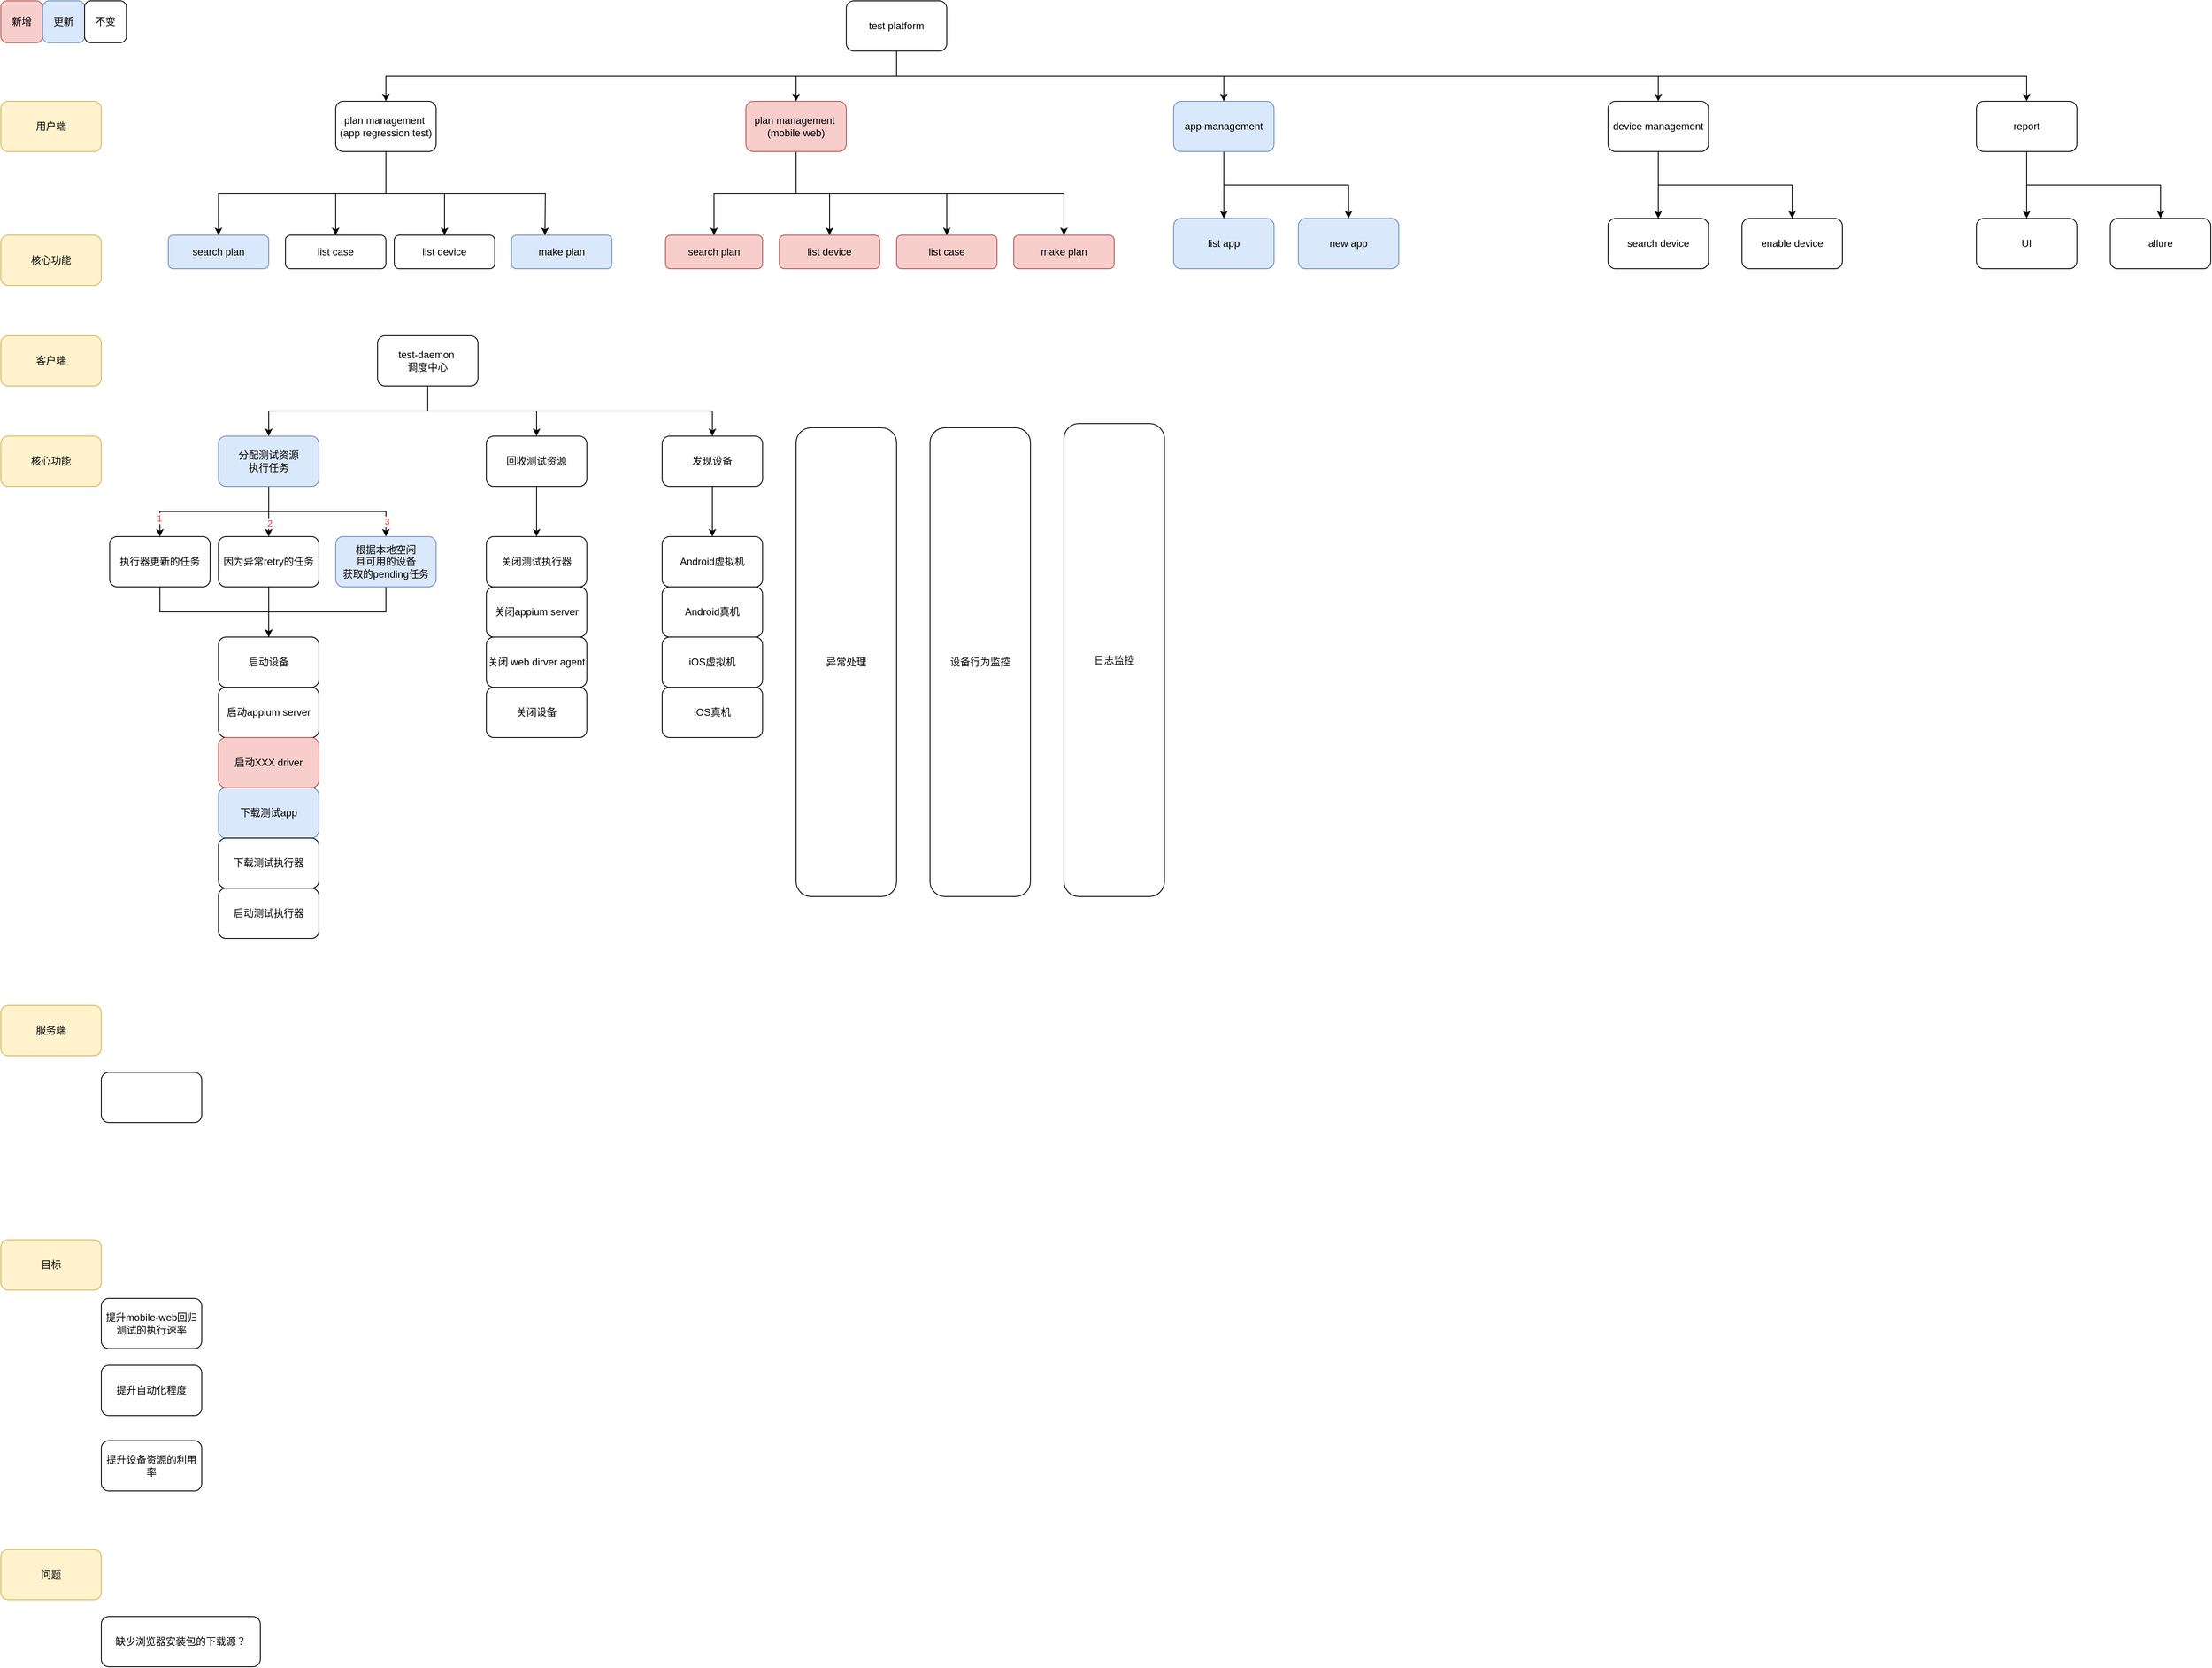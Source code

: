 <mxfile version="23.1.6" type="github" pages="5">
  <diagram id="K_ksUd5giaFxkGbjidVx" name="summary">
    <mxGraphModel dx="954" dy="515" grid="1" gridSize="10" guides="1" tooltips="1" connect="1" arrows="1" fold="1" page="1" pageScale="1" pageWidth="827" pageHeight="1169" math="0" shadow="0">
      <root>
        <mxCell id="0" />
        <mxCell id="1" parent="0" />
        <mxCell id="L7C5udfl90lNsptYJaqJ-38" value="" style="edgeStyle=orthogonalEdgeStyle;rounded=0;orthogonalLoop=1;jettySize=auto;html=1;" parent="1" source="IWa6qAeV3g3WcTIepcfA-1" target="L7C5udfl90lNsptYJaqJ-37" edge="1">
          <mxGeometry relative="1" as="geometry" />
        </mxCell>
        <mxCell id="L7C5udfl90lNsptYJaqJ-40" style="edgeStyle=orthogonalEdgeStyle;rounded=0;orthogonalLoop=1;jettySize=auto;html=1;entryX=0.5;entryY=0;entryDx=0;entryDy=0;" parent="1" source="IWa6qAeV3g3WcTIepcfA-1" target="L7C5udfl90lNsptYJaqJ-39" edge="1">
          <mxGeometry relative="1" as="geometry">
            <Array as="points">
              <mxPoint x="1501" y="260" />
              <mxPoint x="1650" y="260" />
            </Array>
          </mxGeometry>
        </mxCell>
        <mxCell id="IWa6qAeV3g3WcTIepcfA-1" value="app management" style="rounded=1;whiteSpace=wrap;html=1;fillColor=#dae8fc;strokeColor=#6c8ebf;" parent="1" vertex="1">
          <mxGeometry x="1441" y="160" width="120" height="60" as="geometry" />
        </mxCell>
        <mxCell id="L7C5udfl90lNsptYJaqJ-14" value="" style="edgeStyle=orthogonalEdgeStyle;rounded=0;orthogonalLoop=1;jettySize=auto;html=1;entryX=0.5;entryY=0;entryDx=0;entryDy=0;" parent="1" source="L7C5udfl90lNsptYJaqJ-1" target="L7C5udfl90lNsptYJaqJ-31" edge="1">
          <mxGeometry relative="1" as="geometry">
            <mxPoint x="330" y="320" as="targetPoint" />
            <Array as="points">
              <mxPoint x="500" y="270" />
              <mxPoint x="300" y="270" />
            </Array>
          </mxGeometry>
        </mxCell>
        <mxCell id="L7C5udfl90lNsptYJaqJ-18" style="edgeStyle=orthogonalEdgeStyle;rounded=0;orthogonalLoop=1;jettySize=auto;html=1;exitX=0.5;exitY=1;exitDx=0;exitDy=0;entryX=0.5;entryY=0;entryDx=0;entryDy=0;" parent="1" source="L7C5udfl90lNsptYJaqJ-1" edge="1">
          <mxGeometry relative="1" as="geometry">
            <mxPoint x="690" y="320" as="targetPoint" />
          </mxGeometry>
        </mxCell>
        <mxCell id="L7C5udfl90lNsptYJaqJ-35" style="edgeStyle=orthogonalEdgeStyle;rounded=0;orthogonalLoop=1;jettySize=auto;html=1;entryX=0.5;entryY=0;entryDx=0;entryDy=0;" parent="1" source="L7C5udfl90lNsptYJaqJ-1" target="L7C5udfl90lNsptYJaqJ-27" edge="1">
          <mxGeometry relative="1" as="geometry">
            <Array as="points">
              <mxPoint x="500" y="270" />
              <mxPoint x="570" y="270" />
            </Array>
          </mxGeometry>
        </mxCell>
        <mxCell id="L7C5udfl90lNsptYJaqJ-36" style="edgeStyle=orthogonalEdgeStyle;rounded=0;orthogonalLoop=1;jettySize=auto;html=1;entryX=0.5;entryY=0;entryDx=0;entryDy=0;" parent="1" source="L7C5udfl90lNsptYJaqJ-1" target="L7C5udfl90lNsptYJaqJ-28" edge="1">
          <mxGeometry relative="1" as="geometry" />
        </mxCell>
        <mxCell id="L7C5udfl90lNsptYJaqJ-1" value="plan management&amp;nbsp;&lt;br&gt;(app regression test)" style="rounded=1;whiteSpace=wrap;html=1;" parent="1" vertex="1">
          <mxGeometry x="440" y="160" width="120" height="60" as="geometry" />
        </mxCell>
        <mxCell id="L7C5udfl90lNsptYJaqJ-6" style="edgeStyle=orthogonalEdgeStyle;rounded=0;orthogonalLoop=1;jettySize=auto;html=1;entryX=0.5;entryY=0;entryDx=0;entryDy=0;exitX=0.5;exitY=1;exitDx=0;exitDy=0;" parent="1" source="L7C5udfl90lNsptYJaqJ-3" target="L7C5udfl90lNsptYJaqJ-1" edge="1">
          <mxGeometry relative="1" as="geometry">
            <Array as="points">
              <mxPoint x="890" y="130" />
              <mxPoint x="410" y="130" />
            </Array>
          </mxGeometry>
        </mxCell>
        <mxCell id="L7C5udfl90lNsptYJaqJ-9" style="edgeStyle=orthogonalEdgeStyle;rounded=0;orthogonalLoop=1;jettySize=auto;html=1;entryX=0.5;entryY=0;entryDx=0;entryDy=0;" parent="1" source="L7C5udfl90lNsptYJaqJ-3" target="L7C5udfl90lNsptYJaqJ-4" edge="1">
          <mxGeometry relative="1" as="geometry" />
        </mxCell>
        <mxCell id="L7C5udfl90lNsptYJaqJ-10" style="edgeStyle=orthogonalEdgeStyle;rounded=0;orthogonalLoop=1;jettySize=auto;html=1;exitX=0.5;exitY=1;exitDx=0;exitDy=0;entryX=0.5;entryY=0;entryDx=0;entryDy=0;" parent="1" source="L7C5udfl90lNsptYJaqJ-3" target="IWa6qAeV3g3WcTIepcfA-1" edge="1">
          <mxGeometry relative="1" as="geometry" />
        </mxCell>
        <mxCell id="L7C5udfl90lNsptYJaqJ-42" style="edgeStyle=orthogonalEdgeStyle;rounded=0;orthogonalLoop=1;jettySize=auto;html=1;" parent="1" source="L7C5udfl90lNsptYJaqJ-3" target="L7C5udfl90lNsptYJaqJ-8" edge="1">
          <mxGeometry relative="1" as="geometry">
            <Array as="points">
              <mxPoint x="1110" y="130" />
              <mxPoint x="2020" y="130" />
            </Array>
          </mxGeometry>
        </mxCell>
        <mxCell id="L7C5udfl90lNsptYJaqJ-60" style="edgeStyle=orthogonalEdgeStyle;rounded=0;orthogonalLoop=1;jettySize=auto;html=1;" parent="1" source="L7C5udfl90lNsptYJaqJ-3" target="L7C5udfl90lNsptYJaqJ-59" edge="1">
          <mxGeometry relative="1" as="geometry">
            <Array as="points">
              <mxPoint x="1110" y="130" />
              <mxPoint x="2460" y="130" />
            </Array>
          </mxGeometry>
        </mxCell>
        <mxCell id="L7C5udfl90lNsptYJaqJ-3" value="test platform" style="rounded=1;whiteSpace=wrap;html=1;" parent="1" vertex="1">
          <mxGeometry x="1050" y="40" width="120" height="60" as="geometry" />
        </mxCell>
        <mxCell id="L7C5udfl90lNsptYJaqJ-20" value="" style="edgeStyle=orthogonalEdgeStyle;rounded=0;orthogonalLoop=1;jettySize=auto;html=1;" parent="1" source="L7C5udfl90lNsptYJaqJ-4" target="L7C5udfl90lNsptYJaqJ-19" edge="1">
          <mxGeometry relative="1" as="geometry" />
        </mxCell>
        <mxCell id="L7C5udfl90lNsptYJaqJ-22" value="" style="edgeStyle=orthogonalEdgeStyle;rounded=0;orthogonalLoop=1;jettySize=auto;html=1;exitX=0.5;exitY=1;exitDx=0;exitDy=0;entryX=0.5;entryY=0;entryDx=0;entryDy=0;" parent="1" source="L7C5udfl90lNsptYJaqJ-4" target="L7C5udfl90lNsptYJaqJ-21" edge="1">
          <mxGeometry relative="1" as="geometry">
            <mxPoint x="770" y="220" as="sourcePoint" />
            <Array as="points">
              <mxPoint x="990" y="270" />
              <mxPoint x="1310" y="270" />
            </Array>
          </mxGeometry>
        </mxCell>
        <mxCell id="L7C5udfl90lNsptYJaqJ-25" style="edgeStyle=orthogonalEdgeStyle;rounded=0;orthogonalLoop=1;jettySize=auto;html=1;" parent="1" source="L7C5udfl90lNsptYJaqJ-4" target="L7C5udfl90lNsptYJaqJ-23" edge="1">
          <mxGeometry relative="1" as="geometry" />
        </mxCell>
        <mxCell id="L7C5udfl90lNsptYJaqJ-26" style="edgeStyle=orthogonalEdgeStyle;rounded=0;orthogonalLoop=1;jettySize=auto;html=1;entryX=0.5;entryY=0;entryDx=0;entryDy=0;" parent="1" source="L7C5udfl90lNsptYJaqJ-4" target="L7C5udfl90lNsptYJaqJ-24" edge="1">
          <mxGeometry relative="1" as="geometry">
            <Array as="points">
              <mxPoint x="990" y="270" />
              <mxPoint x="1170" y="270" />
            </Array>
          </mxGeometry>
        </mxCell>
        <mxCell id="L7C5udfl90lNsptYJaqJ-4" value="plan management&amp;nbsp;&lt;br&gt;(mobile web)" style="rounded=1;whiteSpace=wrap;html=1;fillColor=#f8cecc;strokeColor=#b85450;" parent="1" vertex="1">
          <mxGeometry x="930" y="160" width="120" height="60" as="geometry" />
        </mxCell>
        <mxCell id="L7C5udfl90lNsptYJaqJ-45" value="" style="edgeStyle=orthogonalEdgeStyle;rounded=0;orthogonalLoop=1;jettySize=auto;html=1;" parent="1" source="L7C5udfl90lNsptYJaqJ-8" target="L7C5udfl90lNsptYJaqJ-44" edge="1">
          <mxGeometry relative="1" as="geometry" />
        </mxCell>
        <mxCell id="L7C5udfl90lNsptYJaqJ-46" style="edgeStyle=orthogonalEdgeStyle;rounded=0;orthogonalLoop=1;jettySize=auto;html=1;entryX=0.5;entryY=0;entryDx=0;entryDy=0;" parent="1" source="L7C5udfl90lNsptYJaqJ-8" target="L7C5udfl90lNsptYJaqJ-47" edge="1">
          <mxGeometry relative="1" as="geometry">
            <mxPoint x="2150" y="330.0" as="targetPoint" />
            <Array as="points">
              <mxPoint x="2020" y="260" />
              <mxPoint x="2180" y="260" />
            </Array>
          </mxGeometry>
        </mxCell>
        <mxCell id="L7C5udfl90lNsptYJaqJ-8" value="device management" style="rounded=1;whiteSpace=wrap;html=1;" parent="1" vertex="1">
          <mxGeometry x="1960" y="160" width="120" height="60" as="geometry" />
        </mxCell>
        <mxCell id="L7C5udfl90lNsptYJaqJ-12" value="用户端" style="rounded=1;whiteSpace=wrap;html=1;fillColor=#fff2cc;strokeColor=#d6b656;" parent="1" vertex="1">
          <mxGeometry x="40" y="160" width="120" height="60" as="geometry" />
        </mxCell>
        <mxCell id="L7C5udfl90lNsptYJaqJ-19" value="search plan" style="rounded=1;whiteSpace=wrap;html=1;fillColor=#f8cecc;strokeColor=#b85450;" parent="1" vertex="1">
          <mxGeometry x="834" y="320" width="116" height="40" as="geometry" />
        </mxCell>
        <mxCell id="L7C5udfl90lNsptYJaqJ-21" value="make plan" style="rounded=1;whiteSpace=wrap;html=1;fillColor=#f8cecc;strokeColor=#b85450;" parent="1" vertex="1">
          <mxGeometry x="1250" y="320" width="120" height="40" as="geometry" />
        </mxCell>
        <mxCell id="L7C5udfl90lNsptYJaqJ-23" value="list device" style="rounded=1;whiteSpace=wrap;html=1;fillColor=#f8cecc;strokeColor=#b85450;" parent="1" vertex="1">
          <mxGeometry x="970" y="320" width="120" height="40" as="geometry" />
        </mxCell>
        <mxCell id="L7C5udfl90lNsptYJaqJ-24" value="list case" style="rounded=1;whiteSpace=wrap;html=1;fillColor=#f8cecc;strokeColor=#b85450;" parent="1" vertex="1">
          <mxGeometry x="1110" y="320" width="120" height="40" as="geometry" />
        </mxCell>
        <mxCell id="L7C5udfl90lNsptYJaqJ-27" value="list device" style="rounded=1;whiteSpace=wrap;html=1;" parent="1" vertex="1">
          <mxGeometry x="510" y="320" width="120" height="40" as="geometry" />
        </mxCell>
        <mxCell id="L7C5udfl90lNsptYJaqJ-28" value="list case" style="rounded=1;whiteSpace=wrap;html=1;" parent="1" vertex="1">
          <mxGeometry x="380" y="320" width="120" height="40" as="geometry" />
        </mxCell>
        <mxCell id="L7C5udfl90lNsptYJaqJ-31" value="search plan" style="rounded=1;whiteSpace=wrap;html=1;fillColor=#dae8fc;strokeColor=#6c8ebf;" parent="1" vertex="1">
          <mxGeometry x="240" y="320" width="120" height="40" as="geometry" />
        </mxCell>
        <mxCell id="L7C5udfl90lNsptYJaqJ-33" value="make plan" style="rounded=1;whiteSpace=wrap;html=1;fillColor=#dae8fc;strokeColor=#6c8ebf;" parent="1" vertex="1">
          <mxGeometry x="650" y="320" width="120" height="40" as="geometry" />
        </mxCell>
        <mxCell id="L7C5udfl90lNsptYJaqJ-37" value="list app" style="rounded=1;whiteSpace=wrap;html=1;fillColor=#dae8fc;strokeColor=#6c8ebf;" parent="1" vertex="1">
          <mxGeometry x="1441" y="300" width="120" height="60" as="geometry" />
        </mxCell>
        <mxCell id="L7C5udfl90lNsptYJaqJ-39" value="new app" style="rounded=1;whiteSpace=wrap;html=1;fillColor=#dae8fc;strokeColor=#6c8ebf;" parent="1" vertex="1">
          <mxGeometry x="1590" y="300" width="120" height="60" as="geometry" />
        </mxCell>
        <mxCell id="L7C5udfl90lNsptYJaqJ-41" value="核心功能" style="rounded=1;whiteSpace=wrap;html=1;fillColor=#fff2cc;strokeColor=#d6b656;" parent="1" vertex="1">
          <mxGeometry x="40" y="320" width="120" height="60" as="geometry" />
        </mxCell>
        <mxCell id="L7C5udfl90lNsptYJaqJ-44" value="search device" style="rounded=1;whiteSpace=wrap;html=1;" parent="1" vertex="1">
          <mxGeometry x="1960" y="300" width="120" height="60" as="geometry" />
        </mxCell>
        <mxCell id="L7C5udfl90lNsptYJaqJ-47" value="enable device" style="rounded=1;whiteSpace=wrap;html=1;" parent="1" vertex="1">
          <mxGeometry x="2120" y="300" width="120" height="60" as="geometry" />
        </mxCell>
        <mxCell id="L7C5udfl90lNsptYJaqJ-49" value="客户端" style="rounded=1;whiteSpace=wrap;html=1;fillColor=#fff2cc;strokeColor=#d6b656;" parent="1" vertex="1">
          <mxGeometry x="40" y="440" width="120" height="60" as="geometry" />
        </mxCell>
        <mxCell id="L7C5udfl90lNsptYJaqJ-87" style="edgeStyle=orthogonalEdgeStyle;rounded=0;orthogonalLoop=1;jettySize=auto;html=1;entryX=0.5;entryY=0;entryDx=0;entryDy=0;exitX=0.5;exitY=1;exitDx=0;exitDy=0;" parent="1" source="L7C5udfl90lNsptYJaqJ-50" target="L7C5udfl90lNsptYJaqJ-78" edge="1">
          <mxGeometry relative="1" as="geometry">
            <mxPoint x="560" y="510" as="sourcePoint" />
            <Array as="points">
              <mxPoint x="550" y="530" />
              <mxPoint x="360" y="530" />
            </Array>
          </mxGeometry>
        </mxCell>
        <mxCell id="L7C5udfl90lNsptYJaqJ-88" style="edgeStyle=orthogonalEdgeStyle;rounded=0;orthogonalLoop=1;jettySize=auto;html=1;exitX=0.5;exitY=1;exitDx=0;exitDy=0;entryX=0.5;entryY=0;entryDx=0;entryDy=0;" parent="1" source="L7C5udfl90lNsptYJaqJ-50" target="L7C5udfl90lNsptYJaqJ-81" edge="1">
          <mxGeometry relative="1" as="geometry" />
        </mxCell>
        <mxCell id="L7C5udfl90lNsptYJaqJ-89" style="edgeStyle=orthogonalEdgeStyle;rounded=0;orthogonalLoop=1;jettySize=auto;html=1;entryX=0.5;entryY=0;entryDx=0;entryDy=0;exitX=0.5;exitY=1;exitDx=0;exitDy=0;" parent="1" source="L7C5udfl90lNsptYJaqJ-50" target="L7C5udfl90lNsptYJaqJ-82" edge="1">
          <mxGeometry relative="1" as="geometry">
            <Array as="points">
              <mxPoint x="550" y="530" />
              <mxPoint x="890" y="530" />
            </Array>
          </mxGeometry>
        </mxCell>
        <mxCell id="L7C5udfl90lNsptYJaqJ-50" value="test-daemon&amp;nbsp;&lt;br&gt;调度中心" style="rounded=1;whiteSpace=wrap;html=1;" parent="1" vertex="1">
          <mxGeometry x="490" y="440" width="120" height="60" as="geometry" />
        </mxCell>
        <mxCell id="L7C5udfl90lNsptYJaqJ-51" value="启动设备" style="rounded=1;whiteSpace=wrap;html=1;" parent="1" vertex="1">
          <mxGeometry x="300" y="800" width="120" height="60" as="geometry" />
        </mxCell>
        <mxCell id="L7C5udfl90lNsptYJaqJ-53" value="启动appium server" style="rounded=1;whiteSpace=wrap;html=1;" parent="1" vertex="1">
          <mxGeometry x="300" y="860" width="120" height="60" as="geometry" />
        </mxCell>
        <mxCell id="L7C5udfl90lNsptYJaqJ-55" value="下载测试app" style="rounded=1;whiteSpace=wrap;html=1;fillColor=#dae8fc;strokeColor=#6c8ebf;" parent="1" vertex="1">
          <mxGeometry x="300" y="980" width="120" height="60" as="geometry" />
        </mxCell>
        <mxCell id="L7C5udfl90lNsptYJaqJ-57" value="下载测试执行器" style="rounded=1;whiteSpace=wrap;html=1;" parent="1" vertex="1">
          <mxGeometry x="300" y="1040" width="120" height="60" as="geometry" />
        </mxCell>
        <mxCell id="L7C5udfl90lNsptYJaqJ-62" value="" style="edgeStyle=orthogonalEdgeStyle;rounded=0;orthogonalLoop=1;jettySize=auto;html=1;" parent="1" source="L7C5udfl90lNsptYJaqJ-59" target="L7C5udfl90lNsptYJaqJ-61" edge="1">
          <mxGeometry relative="1" as="geometry" />
        </mxCell>
        <mxCell id="L7C5udfl90lNsptYJaqJ-64" value="" style="edgeStyle=orthogonalEdgeStyle;rounded=0;orthogonalLoop=1;jettySize=auto;html=1;" parent="1" source="L7C5udfl90lNsptYJaqJ-59" target="L7C5udfl90lNsptYJaqJ-63" edge="1">
          <mxGeometry relative="1" as="geometry">
            <Array as="points">
              <mxPoint x="2460" y="260" />
              <mxPoint x="2620" y="260" />
            </Array>
          </mxGeometry>
        </mxCell>
        <mxCell id="L7C5udfl90lNsptYJaqJ-59" value="report" style="rounded=1;whiteSpace=wrap;html=1;" parent="1" vertex="1">
          <mxGeometry x="2400" y="160" width="120" height="60" as="geometry" />
        </mxCell>
        <mxCell id="L7C5udfl90lNsptYJaqJ-61" value="UI" style="rounded=1;whiteSpace=wrap;html=1;" parent="1" vertex="1">
          <mxGeometry x="2400" y="300" width="120" height="60" as="geometry" />
        </mxCell>
        <mxCell id="L7C5udfl90lNsptYJaqJ-63" value="allure" style="rounded=1;whiteSpace=wrap;html=1;" parent="1" vertex="1">
          <mxGeometry x="2560" y="300" width="120" height="60" as="geometry" />
        </mxCell>
        <mxCell id="L7C5udfl90lNsptYJaqJ-67" value="Android虚拟机" style="rounded=1;whiteSpace=wrap;html=1;" parent="1" vertex="1">
          <mxGeometry x="830" y="680" width="120" height="60" as="geometry" />
        </mxCell>
        <mxCell id="L7C5udfl90lNsptYJaqJ-69" value="Android真机" style="rounded=1;whiteSpace=wrap;html=1;" parent="1" vertex="1">
          <mxGeometry x="830" y="740" width="120" height="60" as="geometry" />
        </mxCell>
        <mxCell id="L7C5udfl90lNsptYJaqJ-70" value="iOS虚拟机" style="rounded=1;whiteSpace=wrap;html=1;" parent="1" vertex="1">
          <mxGeometry x="830" y="800" width="120" height="60" as="geometry" />
        </mxCell>
        <mxCell id="L7C5udfl90lNsptYJaqJ-71" value="iOS真机" style="rounded=1;whiteSpace=wrap;html=1;" parent="1" vertex="1">
          <mxGeometry x="830" y="860" width="120" height="60" as="geometry" />
        </mxCell>
        <mxCell id="L7C5udfl90lNsptYJaqJ-72" value="关闭测试执行器" style="rounded=1;whiteSpace=wrap;html=1;" parent="1" vertex="1">
          <mxGeometry x="620" y="680" width="120" height="60" as="geometry" />
        </mxCell>
        <mxCell id="L7C5udfl90lNsptYJaqJ-74" value="启动测试执行器" style="rounded=1;whiteSpace=wrap;html=1;" parent="1" vertex="1">
          <mxGeometry x="300" y="1100" width="120" height="60" as="geometry" />
        </mxCell>
        <mxCell id="L7C5udfl90lNsptYJaqJ-75" value="关闭appium server" style="rounded=1;whiteSpace=wrap;html=1;" parent="1" vertex="1">
          <mxGeometry x="620" y="740" width="120" height="60" as="geometry" />
        </mxCell>
        <mxCell id="L7C5udfl90lNsptYJaqJ-76" value="关闭 web dirver agent" style="rounded=1;whiteSpace=wrap;html=1;" parent="1" vertex="1">
          <mxGeometry x="620" y="800" width="120" height="60" as="geometry" />
        </mxCell>
        <mxCell id="L7C5udfl90lNsptYJaqJ-77" value="关闭设备" style="rounded=1;whiteSpace=wrap;html=1;" parent="1" vertex="1">
          <mxGeometry x="620" y="860" width="120" height="60" as="geometry" />
        </mxCell>
        <mxCell id="fBLoieB-jrISuJ2ubTqA-11" style="edgeStyle=orthogonalEdgeStyle;rounded=0;orthogonalLoop=1;jettySize=auto;html=1;entryX=0.5;entryY=0;entryDx=0;entryDy=0;" parent="1" source="L7C5udfl90lNsptYJaqJ-78" target="fBLoieB-jrISuJ2ubTqA-8" edge="1">
          <mxGeometry relative="1" as="geometry" />
        </mxCell>
        <mxCell id="fBLoieB-jrISuJ2ubTqA-18" value="&lt;font color=&quot;#ff3333&quot;&gt;2&lt;/font&gt;" style="edgeLabel;html=1;align=center;verticalAlign=middle;resizable=0;points=[];" parent="fBLoieB-jrISuJ2ubTqA-11" vertex="1" connectable="0">
          <mxGeometry x="0.467" y="1" relative="1" as="geometry">
            <mxPoint as="offset" />
          </mxGeometry>
        </mxCell>
        <mxCell id="fBLoieB-jrISuJ2ubTqA-12" style="edgeStyle=orthogonalEdgeStyle;rounded=0;orthogonalLoop=1;jettySize=auto;html=1;entryX=0.5;entryY=0;entryDx=0;entryDy=0;" parent="1" source="L7C5udfl90lNsptYJaqJ-78" target="fBLoieB-jrISuJ2ubTqA-6" edge="1">
          <mxGeometry relative="1" as="geometry">
            <Array as="points">
              <mxPoint x="360" y="650" />
              <mxPoint x="500" y="650" />
            </Array>
          </mxGeometry>
        </mxCell>
        <mxCell id="fBLoieB-jrISuJ2ubTqA-22" value="&lt;font color=&quot;#ff3333&quot;&gt;3&lt;/font&gt;" style="edgeLabel;html=1;align=center;verticalAlign=middle;resizable=0;points=[];" parent="fBLoieB-jrISuJ2ubTqA-12" vertex="1" connectable="0">
          <mxGeometry x="0.822" y="1" relative="1" as="geometry">
            <mxPoint as="offset" />
          </mxGeometry>
        </mxCell>
        <mxCell id="fBLoieB-jrISuJ2ubTqA-13" style="edgeStyle=orthogonalEdgeStyle;rounded=0;orthogonalLoop=1;jettySize=auto;html=1;entryX=0.5;entryY=0;entryDx=0;entryDy=0;" parent="1" source="L7C5udfl90lNsptYJaqJ-78" target="fBLoieB-jrISuJ2ubTqA-9" edge="1">
          <mxGeometry relative="1" as="geometry">
            <Array as="points">
              <mxPoint x="360" y="650" />
              <mxPoint x="230" y="650" />
            </Array>
          </mxGeometry>
        </mxCell>
        <mxCell id="fBLoieB-jrISuJ2ubTqA-21" value="&lt;font color=&quot;#ff3333&quot;&gt;1&lt;/font&gt;" style="edgeLabel;html=1;align=center;verticalAlign=middle;resizable=0;points=[];" parent="fBLoieB-jrISuJ2ubTqA-13" vertex="1" connectable="0">
          <mxGeometry x="0.774" y="-1" relative="1" as="geometry">
            <mxPoint y="-1" as="offset" />
          </mxGeometry>
        </mxCell>
        <mxCell id="L7C5udfl90lNsptYJaqJ-78" value="分配测试资源&lt;br&gt;执行任务" style="rounded=1;whiteSpace=wrap;html=1;fillColor=#dae8fc;strokeColor=#6c8ebf;" parent="1" vertex="1">
          <mxGeometry x="300" y="560" width="120" height="60" as="geometry" />
        </mxCell>
        <mxCell id="L7C5udfl90lNsptYJaqJ-80" value="异常处理" style="rounded=1;whiteSpace=wrap;html=1;" parent="1" vertex="1">
          <mxGeometry x="990" y="550" width="120" height="560" as="geometry" />
        </mxCell>
        <mxCell id="L7C5udfl90lNsptYJaqJ-85" style="edgeStyle=orthogonalEdgeStyle;rounded=0;orthogonalLoop=1;jettySize=auto;html=1;entryX=0.5;entryY=0;entryDx=0;entryDy=0;" parent="1" source="L7C5udfl90lNsptYJaqJ-81" target="L7C5udfl90lNsptYJaqJ-72" edge="1">
          <mxGeometry relative="1" as="geometry" />
        </mxCell>
        <mxCell id="L7C5udfl90lNsptYJaqJ-81" value="回收测试资源" style="rounded=1;whiteSpace=wrap;html=1;" parent="1" vertex="1">
          <mxGeometry x="620" y="560" width="120" height="60" as="geometry" />
        </mxCell>
        <mxCell id="L7C5udfl90lNsptYJaqJ-86" style="edgeStyle=orthogonalEdgeStyle;rounded=0;orthogonalLoop=1;jettySize=auto;html=1;entryX=0.5;entryY=0;entryDx=0;entryDy=0;" parent="1" source="L7C5udfl90lNsptYJaqJ-82" target="L7C5udfl90lNsptYJaqJ-67" edge="1">
          <mxGeometry relative="1" as="geometry" />
        </mxCell>
        <mxCell id="L7C5udfl90lNsptYJaqJ-82" value="发现设备" style="rounded=1;whiteSpace=wrap;html=1;" parent="1" vertex="1">
          <mxGeometry x="830" y="560" width="120" height="60" as="geometry" />
        </mxCell>
        <mxCell id="L7C5udfl90lNsptYJaqJ-83" value="核心功能" style="rounded=1;whiteSpace=wrap;html=1;fillColor=#fff2cc;strokeColor=#d6b656;" parent="1" vertex="1">
          <mxGeometry x="40" y="560" width="120" height="60" as="geometry" />
        </mxCell>
        <mxCell id="L7C5udfl90lNsptYJaqJ-90" value="设备行为监控" style="rounded=1;whiteSpace=wrap;html=1;" parent="1" vertex="1">
          <mxGeometry x="1150" y="550" width="120" height="560" as="geometry" />
        </mxCell>
        <mxCell id="L7C5udfl90lNsptYJaqJ-91" value="日志监控" style="rounded=1;whiteSpace=wrap;html=1;" parent="1" vertex="1">
          <mxGeometry x="1310" y="545" width="120" height="565" as="geometry" />
        </mxCell>
        <mxCell id="L7C5udfl90lNsptYJaqJ-93" value="新增" style="rounded=1;whiteSpace=wrap;html=1;fillColor=#f8cecc;strokeColor=#b85450;" parent="1" vertex="1">
          <mxGeometry x="40" y="40" width="50" height="50" as="geometry" />
        </mxCell>
        <mxCell id="L7C5udfl90lNsptYJaqJ-94" value="更新" style="rounded=1;whiteSpace=wrap;html=1;fillColor=#dae8fc;strokeColor=#6c8ebf;" parent="1" vertex="1">
          <mxGeometry x="90" y="40" width="50" height="50" as="geometry" />
        </mxCell>
        <mxCell id="fBLoieB-jrISuJ2ubTqA-1" value="服务端" style="rounded=1;whiteSpace=wrap;html=1;fillColor=#fff2cc;strokeColor=#d6b656;" parent="1" vertex="1">
          <mxGeometry x="40" y="1240" width="120" height="60" as="geometry" />
        </mxCell>
        <mxCell id="fBLoieB-jrISuJ2ubTqA-3" value="不变" style="rounded=1;whiteSpace=wrap;html=1;" parent="1" vertex="1">
          <mxGeometry x="140" y="40" width="50" height="50" as="geometry" />
        </mxCell>
        <mxCell id="fBLoieB-jrISuJ2ubTqA-4" value="目标" style="rounded=1;whiteSpace=wrap;html=1;fillColor=#fff2cc;strokeColor=#d6b656;" parent="1" vertex="1">
          <mxGeometry x="40" y="1520" width="120" height="60" as="geometry" />
        </mxCell>
        <mxCell id="fBLoieB-jrISuJ2ubTqA-5" value="问题" style="rounded=1;whiteSpace=wrap;html=1;fillColor=#fff2cc;strokeColor=#d6b656;" parent="1" vertex="1">
          <mxGeometry x="40" y="1890" width="120" height="60" as="geometry" />
        </mxCell>
        <mxCell id="fBLoieB-jrISuJ2ubTqA-16" style="edgeStyle=orthogonalEdgeStyle;rounded=0;orthogonalLoop=1;jettySize=auto;html=1;entryX=0.5;entryY=0;entryDx=0;entryDy=0;" parent="1" source="fBLoieB-jrISuJ2ubTqA-6" target="L7C5udfl90lNsptYJaqJ-51" edge="1">
          <mxGeometry relative="1" as="geometry">
            <Array as="points">
              <mxPoint x="500" y="770" />
              <mxPoint x="360" y="770" />
            </Array>
          </mxGeometry>
        </mxCell>
        <mxCell id="fBLoieB-jrISuJ2ubTqA-6" value="根据本地空闲&lt;br&gt;且可用的设备&lt;br style=&quot;border-color: var(--border-color);&quot;&gt;获取的pending任务" style="rounded=1;whiteSpace=wrap;html=1;fillColor=#dae8fc;strokeColor=#6c8ebf;" parent="1" vertex="1">
          <mxGeometry x="440" y="680" width="120" height="60" as="geometry" />
        </mxCell>
        <mxCell id="fBLoieB-jrISuJ2ubTqA-15" style="edgeStyle=orthogonalEdgeStyle;rounded=0;orthogonalLoop=1;jettySize=auto;html=1;exitX=0.5;exitY=1;exitDx=0;exitDy=0;entryX=0.5;entryY=0;entryDx=0;entryDy=0;" parent="1" source="fBLoieB-jrISuJ2ubTqA-8" target="L7C5udfl90lNsptYJaqJ-51" edge="1">
          <mxGeometry relative="1" as="geometry" />
        </mxCell>
        <mxCell id="fBLoieB-jrISuJ2ubTqA-8" value="因为异常retry的任务" style="rounded=1;whiteSpace=wrap;html=1;" parent="1" vertex="1">
          <mxGeometry x="300" y="680" width="120" height="60" as="geometry" />
        </mxCell>
        <mxCell id="fBLoieB-jrISuJ2ubTqA-14" style="edgeStyle=orthogonalEdgeStyle;rounded=0;orthogonalLoop=1;jettySize=auto;html=1;entryX=0.5;entryY=0;entryDx=0;entryDy=0;" parent="1" source="fBLoieB-jrISuJ2ubTqA-9" target="L7C5udfl90lNsptYJaqJ-51" edge="1">
          <mxGeometry relative="1" as="geometry">
            <Array as="points">
              <mxPoint x="230" y="770" />
              <mxPoint x="360" y="770" />
            </Array>
          </mxGeometry>
        </mxCell>
        <mxCell id="fBLoieB-jrISuJ2ubTqA-9" value="执行器更新的任务" style="rounded=1;whiteSpace=wrap;html=1;" parent="1" vertex="1">
          <mxGeometry x="170" y="680" width="120" height="60" as="geometry" />
        </mxCell>
        <mxCell id="fBLoieB-jrISuJ2ubTqA-23" value="启动XXX driver" style="rounded=1;whiteSpace=wrap;html=1;fillColor=#f8cecc;strokeColor=#b85450;" parent="1" vertex="1">
          <mxGeometry x="300" y="920" width="120" height="60" as="geometry" />
        </mxCell>
        <mxCell id="fBLoieB-jrISuJ2ubTqA-24" value="提升mobile-web回归测试的执行速率" style="rounded=1;whiteSpace=wrap;html=1;" parent="1" vertex="1">
          <mxGeometry x="160" y="1590" width="120" height="60" as="geometry" />
        </mxCell>
        <mxCell id="fBLoieB-jrISuJ2ubTqA-25" value="提升自动化程度" style="rounded=1;whiteSpace=wrap;html=1;" parent="1" vertex="1">
          <mxGeometry x="160" y="1670" width="120" height="60" as="geometry" />
        </mxCell>
        <mxCell id="fBLoieB-jrISuJ2ubTqA-26" value="提升设备资源的利用率" style="rounded=1;whiteSpace=wrap;html=1;" parent="1" vertex="1">
          <mxGeometry x="160" y="1760" width="120" height="60" as="geometry" />
        </mxCell>
        <mxCell id="fBLoieB-jrISuJ2ubTqA-27" value="缺少浏览器安装包的下载源？" style="rounded=1;whiteSpace=wrap;html=1;" parent="1" vertex="1">
          <mxGeometry x="160" y="1970" width="190" height="60" as="geometry" />
        </mxCell>
        <mxCell id="fBLoieB-jrISuJ2ubTqA-28" value="" style="rounded=1;whiteSpace=wrap;html=1;" parent="1" vertex="1">
          <mxGeometry x="160" y="1320" width="120" height="60" as="geometry" />
        </mxCell>
      </root>
    </mxGraphModel>
  </diagram>
  <diagram name="app-management" id="FUJ-8ozKHLdd6jEjKS97">
    <mxGraphModel dx="954" dy="515" grid="1" gridSize="10" guides="1" tooltips="1" connect="1" arrows="1" fold="1" page="1" pageScale="1" pageWidth="827" pageHeight="1169" math="0" shadow="0">
      <root>
        <mxCell id="0" />
        <mxCell id="1" parent="0" />
        <mxCell id="ZkpEumfIvufPx9FctlPH-1" value="new app" style="shape=note;strokeWidth=2;fontSize=14;size=20;whiteSpace=wrap;html=1;fillColor=#fff2cc;strokeColor=#d6b656;fontColor=#666600;" parent="1" vertex="1">
          <mxGeometry x="80" y="40" width="110.0" height="80" as="geometry" />
        </mxCell>
        <mxCell id="ZkpEumfIvufPx9FctlPH-2" value="更新API，new app：&lt;br&gt;request: 新增type字段（mobile web | enterprise app）用来区分测试类型&lt;br&gt;response: -&lt;br&gt;save: 如果是mobile-web测试，那么app versions有且只有一个值" style="shape=note;size=20;whiteSpace=wrap;html=1;align=left;" parent="1" vertex="1">
          <mxGeometry x="85" y="150" width="355" height="100" as="geometry" />
        </mxCell>
      </root>
    </mxGraphModel>
  </diagram>
  <diagram id="Xv1JG57OIo15IYAHp7dX" name="plan management">
    <mxGraphModel dx="954" dy="515" grid="1" gridSize="10" guides="1" tooltips="1" connect="1" arrows="1" fold="1" page="1" pageScale="1" pageWidth="827" pageHeight="1169" math="0" shadow="0">
      <root>
        <mxCell id="0" />
        <mxCell id="1" parent="0" />
        <mxCell id="cow2f6mMxYqU8ESp9tX6-2" value="make plan" style="shape=note;strokeWidth=2;fontSize=14;size=20;whiteSpace=wrap;html=1;fillColor=#fff2cc;strokeColor=#d6b656;fontColor=#666600;" parent="1" vertex="1">
          <mxGeometry x="80" y="40" width="110.0" height="80" as="geometry" />
        </mxCell>
        <mxCell id="cow2f6mMxYqU8ESp9tX6-3" value="search plan" style="shape=note;strokeWidth=2;fontSize=14;size=20;whiteSpace=wrap;html=1;fillColor=#fff2cc;strokeColor=#d6b656;fontColor=#666600;" parent="1" vertex="1">
          <mxGeometry x="940" y="90" width="110.0" height="80" as="geometry" />
        </mxCell>
        <mxCell id="cow2f6mMxYqU8ESp9tX6-4" value="list device task" style="shape=note;strokeWidth=2;fontSize=14;size=20;whiteSpace=wrap;html=1;fillColor=#fff2cc;strokeColor=#d6b656;fontColor=#666600;" parent="1" vertex="1">
          <mxGeometry x="1740" y="100" width="110.0" height="80" as="geometry" />
        </mxCell>
        <mxCell id="cow2f6mMxYqU8ESp9tX6-5" value="list case test result" style="shape=note;strokeWidth=2;fontSize=14;size=20;whiteSpace=wrap;html=1;fillColor=#fff2cc;strokeColor=#d6b656;fontColor=#666600;" parent="1" vertex="1">
          <mxGeometry x="2570" y="100" width="110.0" height="80" as="geometry" />
        </mxCell>
        <mxCell id="cow2f6mMxYqU8ESp9tX6-6" value="API：&lt;br&gt;新增API：make plan&lt;br&gt;request: 新增字段 device_model.broswer&lt;br&gt;" style="shape=note;size=20;whiteSpace=wrap;html=1;align=left;" parent="1" vertex="1">
          <mxGeometry x="80" y="180" width="430" height="90" as="geometry" />
        </mxCell>
        <mxCell id="cow2f6mMxYqU8ESp9tX6-7" value="" style="edgeStyle=orthogonalEdgeStyle;rounded=0;orthogonalLoop=1;jettySize=auto;html=1;" parent="1" source="cow2f6mMxYqU8ESp9tX6-8" target="cow2f6mMxYqU8ESp9tX6-10" edge="1">
          <mxGeometry relative="1" as="geometry" />
        </mxCell>
        <mxCell id="cow2f6mMxYqU8ESp9tX6-8" value="start" style="ellipse;whiteSpace=wrap;html=1;" parent="1" vertex="1">
          <mxGeometry x="110" y="340" width="120" height="80" as="geometry" />
        </mxCell>
        <mxCell id="cow2f6mMxYqU8ESp9tX6-9" value="" style="edgeStyle=orthogonalEdgeStyle;rounded=0;orthogonalLoop=1;jettySize=auto;html=1;" parent="1" source="cow2f6mMxYqU8ESp9tX6-10" target="cow2f6mMxYqU8ESp9tX6-14" edge="1">
          <mxGeometry relative="1" as="geometry" />
        </mxCell>
        <mxCell id="cow2f6mMxYqU8ESp9tX6-10" value="check request" style="whiteSpace=wrap;html=1;" parent="1" vertex="1">
          <mxGeometry x="110" y="460" width="120" height="60" as="geometry" />
        </mxCell>
        <mxCell id="cow2f6mMxYqU8ESp9tX6-11" value="make plan for&amp;nbsp;WONDER_AUTO_TEST_LAB" style="shape=note;whiteSpace=wrap;html=1;backgroundOutline=1;darkOpacity=0.05;" parent="1" vertex="1">
          <mxGeometry x="360" y="40" width="300" height="100" as="geometry" />
        </mxCell>
        <mxCell id="cow2f6mMxYqU8ESp9tX6-12" value="" style="edgeStyle=orthogonalEdgeStyle;rounded=0;orthogonalLoop=1;jettySize=auto;html=1;" parent="1" source="cow2f6mMxYqU8ESp9tX6-14" target="cow2f6mMxYqU8ESp9tX6-37" edge="1">
          <mxGeometry relative="1" as="geometry" />
        </mxCell>
        <mxCell id="cow2f6mMxYqU8ESp9tX6-13" style="edgeStyle=orthogonalEdgeStyle;rounded=0;orthogonalLoop=1;jettySize=auto;html=1;entryX=0.5;entryY=0;entryDx=0;entryDy=0;" parent="1" source="cow2f6mMxYqU8ESp9tX6-14" target="cow2f6mMxYqU8ESp9tX6-46" edge="1">
          <mxGeometry relative="1" as="geometry" />
        </mxCell>
        <mxCell id="cow2f6mMxYqU8ESp9tX6-14" value="&lt;pre style=&quot;background-color:#ffffff;color:#080808;font-family:&#39;JetBrains Mono&#39;,monospace;font-size:9.8pt;&quot;&gt;parse plan&lt;/pre&gt;" style="whiteSpace=wrap;html=1;" parent="1" vertex="1">
          <mxGeometry x="110" y="1025" width="120" height="60" as="geometry" />
        </mxCell>
        <mxCell id="cow2f6mMxYqU8ESp9tX6-15" value="" style="edgeStyle=orthogonalEdgeStyle;rounded=0;orthogonalLoop=1;jettySize=auto;html=1;" parent="1" source="cow2f6mMxYqU8ESp9tX6-20" target="cow2f6mMxYqU8ESp9tX6-25" edge="1">
          <mxGeometry relative="1" as="geometry" />
        </mxCell>
        <mxCell id="cow2f6mMxYqU8ESp9tX6-16" value="y" style="edgeLabel;html=1;align=center;verticalAlign=middle;resizable=0;points=[];" parent="cow2f6mMxYqU8ESp9tX6-15" vertex="1" connectable="0">
          <mxGeometry x="0.2" y="1" relative="1" as="geometry">
            <mxPoint as="offset" />
          </mxGeometry>
        </mxCell>
        <mxCell id="cow2f6mMxYqU8ESp9tX6-17" style="edgeStyle=orthogonalEdgeStyle;rounded=0;orthogonalLoop=1;jettySize=auto;html=1;entryX=1;entryY=0.5;entryDx=0;entryDy=0;" parent="1" source="cow2f6mMxYqU8ESp9tX6-20" target="cow2f6mMxYqU8ESp9tX6-10" edge="1">
          <mxGeometry relative="1" as="geometry" />
        </mxCell>
        <mxCell id="cow2f6mMxYqU8ESp9tX6-18" style="edgeStyle=orthogonalEdgeStyle;rounded=0;orthogonalLoop=1;jettySize=auto;html=1;entryX=1;entryY=0.5;entryDx=0;entryDy=0;" parent="1" source="cow2f6mMxYqU8ESp9tX6-20" target="cow2f6mMxYqU8ESp9tX6-46" edge="1">
          <mxGeometry relative="1" as="geometry">
            <mxPoint x="670" y="1750.0" as="targetPoint" />
            <Array as="points">
              <mxPoint x="671" y="490" />
              <mxPoint x="671" y="1590" />
            </Array>
          </mxGeometry>
        </mxCell>
        <mxCell id="cow2f6mMxYqU8ESp9tX6-19" value="n" style="edgeLabel;html=1;align=center;verticalAlign=middle;resizable=0;points=[];" parent="cow2f6mMxYqU8ESp9tX6-18" vertex="1" connectable="0">
          <mxGeometry x="-0.871" y="-2" relative="1" as="geometry">
            <mxPoint as="offset" />
          </mxGeometry>
        </mxCell>
        <mxCell id="cow2f6mMxYqU8ESp9tX6-20" value="&lt;strike&gt;is include &lt;br&gt;upgrade test ?&lt;/strike&gt;" style="rhombus;whiteSpace=wrap;html=1;" parent="1" vertex="1">
          <mxGeometry x="310" y="435" width="110" height="110" as="geometry" />
        </mxCell>
        <mxCell id="cow2f6mMxYqU8ESp9tX6-21" value="" style="edgeStyle=orthogonalEdgeStyle;rounded=0;orthogonalLoop=1;jettySize=auto;html=1;" parent="1" source="cow2f6mMxYqU8ESp9tX6-25" target="cow2f6mMxYqU8ESp9tX6-30" edge="1">
          <mxGeometry relative="1" as="geometry" />
        </mxCell>
        <mxCell id="cow2f6mMxYqU8ESp9tX6-22" value="y" style="edgeLabel;html=1;align=center;verticalAlign=middle;resizable=0;points=[];" parent="cow2f6mMxYqU8ESp9tX6-21" vertex="1" connectable="0">
          <mxGeometry x="0.364" y="-2" relative="1" as="geometry">
            <mxPoint y="1" as="offset" />
          </mxGeometry>
        </mxCell>
        <mxCell id="cow2f6mMxYqU8ESp9tX6-23" style="edgeStyle=orthogonalEdgeStyle;rounded=0;orthogonalLoop=1;jettySize=auto;html=1;" parent="1" source="cow2f6mMxYqU8ESp9tX6-25" edge="1">
          <mxGeometry relative="1" as="geometry">
            <mxPoint x="670" y="630" as="targetPoint" />
          </mxGeometry>
        </mxCell>
        <mxCell id="cow2f6mMxYqU8ESp9tX6-24" value="n" style="edgeLabel;html=1;align=center;verticalAlign=middle;resizable=0;points=[];" parent="cow2f6mMxYqU8ESp9tX6-23" vertex="1" connectable="0">
          <mxGeometry x="-0.246" y="1" relative="1" as="geometry">
            <mxPoint as="offset" />
          </mxGeometry>
        </mxCell>
        <mxCell id="cow2f6mMxYqU8ESp9tX6-25" value="&lt;strike&gt;Whether to choose the old version？&lt;/strike&gt;" style="rhombus;whiteSpace=wrap;html=1;" parent="1" vertex="1">
          <mxGeometry x="310" y="575" width="110" height="110" as="geometry" />
        </mxCell>
        <mxCell id="cow2f6mMxYqU8ESp9tX6-26" value="" style="edgeStyle=orthogonalEdgeStyle;rounded=0;orthogonalLoop=1;jettySize=auto;html=1;" parent="1" source="cow2f6mMxYqU8ESp9tX6-30" target="cow2f6mMxYqU8ESp9tX6-33" edge="1">
          <mxGeometry relative="1" as="geometry" />
        </mxCell>
        <mxCell id="cow2f6mMxYqU8ESp9tX6-27" value="y" style="edgeLabel;html=1;align=center;verticalAlign=middle;resizable=0;points=[];" parent="cow2f6mMxYqU8ESp9tX6-26" vertex="1" connectable="0">
          <mxGeometry x="-0.62" y="-1" relative="1" as="geometry">
            <mxPoint as="offset" />
          </mxGeometry>
        </mxCell>
        <mxCell id="cow2f6mMxYqU8ESp9tX6-28" style="edgeStyle=orthogonalEdgeStyle;rounded=0;orthogonalLoop=1;jettySize=auto;html=1;" parent="1" source="cow2f6mMxYqU8ESp9tX6-30" edge="1">
          <mxGeometry relative="1" as="geometry">
            <mxPoint x="670" y="765.0" as="targetPoint" />
          </mxGeometry>
        </mxCell>
        <mxCell id="cow2f6mMxYqU8ESp9tX6-29" value="n" style="edgeLabel;html=1;align=center;verticalAlign=middle;resizable=0;points=[];" parent="cow2f6mMxYqU8ESp9tX6-28" vertex="1" connectable="0">
          <mxGeometry x="-0.095" relative="1" as="geometry">
            <mxPoint as="offset" />
          </mxGeometry>
        </mxCell>
        <mxCell id="cow2f6mMxYqU8ESp9tX6-30" value="app version&amp;nbsp;&lt;br&gt;is exist?" style="rhombus;whiteSpace=wrap;html=1;" parent="1" vertex="1">
          <mxGeometry x="310" y="710" width="110" height="110" as="geometry" />
        </mxCell>
        <mxCell id="cow2f6mMxYqU8ESp9tX6-31" style="edgeStyle=orthogonalEdgeStyle;rounded=0;orthogonalLoop=1;jettySize=auto;html=1;" parent="1" source="cow2f6mMxYqU8ESp9tX6-33" edge="1">
          <mxGeometry relative="1" as="geometry">
            <mxPoint x="670" y="905.0" as="targetPoint" />
          </mxGeometry>
        </mxCell>
        <mxCell id="cow2f6mMxYqU8ESp9tX6-32" value="n" style="edgeLabel;html=1;align=center;verticalAlign=middle;resizable=0;points=[];" parent="cow2f6mMxYqU8ESp9tX6-31" vertex="1" connectable="0">
          <mxGeometry x="-0.175" y="1" relative="1" as="geometry">
            <mxPoint as="offset" />
          </mxGeometry>
        </mxCell>
        <mxCell id="cow2f6mMxYqU8ESp9tX6-33" value="&lt;strike&gt;Do all old app versions exist?&lt;/strike&gt;" style="rhombus;whiteSpace=wrap;html=1;" parent="1" vertex="1">
          <mxGeometry x="310" y="850" width="110" height="110" as="geometry" />
        </mxCell>
        <mxCell id="cow2f6mMxYqU8ESp9tX6-34" value="y" style="edgeStyle=orthogonalEdgeStyle;rounded=0;orthogonalLoop=1;jettySize=auto;html=1;" parent="1" source="cow2f6mMxYqU8ESp9tX6-37" edge="1">
          <mxGeometry relative="1" as="geometry">
            <mxPoint x="383.7" y="1180" as="targetPoint" />
          </mxGeometry>
        </mxCell>
        <mxCell id="cow2f6mMxYqU8ESp9tX6-35" style="edgeStyle=orthogonalEdgeStyle;rounded=0;orthogonalLoop=1;jettySize=auto;html=1;" parent="1" source="cow2f6mMxYqU8ESp9tX6-37" edge="1">
          <mxGeometry relative="1" as="geometry">
            <mxPoint x="670" y="1055.0" as="targetPoint" />
          </mxGeometry>
        </mxCell>
        <mxCell id="cow2f6mMxYqU8ESp9tX6-36" value="n" style="edgeLabel;html=1;align=center;verticalAlign=middle;resizable=0;points=[];" parent="cow2f6mMxYqU8ESp9tX6-35" vertex="1" connectable="0">
          <mxGeometry x="-0.063" y="1" relative="1" as="geometry">
            <mxPoint as="offset" />
          </mxGeometry>
        </mxCell>
        <mxCell id="cow2f6mMxYqU8ESp9tX6-37" value="check &lt;br&gt;executor branch&lt;br&gt;&amp;nbsp;is exist?" style="rhombus;whiteSpace=wrap;html=1;" parent="1" vertex="1">
          <mxGeometry x="320" y="990" width="130" height="130" as="geometry" />
        </mxCell>
        <mxCell id="cow2f6mMxYqU8ESp9tX6-38" value="" style="edgeStyle=orthogonalEdgeStyle;rounded=0;orthogonalLoop=1;jettySize=auto;html=1;" parent="1" target="cow2f6mMxYqU8ESp9tX6-40" edge="1">
          <mxGeometry relative="1" as="geometry">
            <mxPoint x="383.7" y="1230" as="sourcePoint" />
          </mxGeometry>
        </mxCell>
        <mxCell id="cow2f6mMxYqU8ESp9tX6-39" value="" style="edgeStyle=orthogonalEdgeStyle;rounded=0;orthogonalLoop=1;jettySize=auto;html=1;" parent="1" source="cow2f6mMxYqU8ESp9tX6-40" target="cow2f6mMxYqU8ESp9tX6-42" edge="1">
          <mxGeometry relative="1" as="geometry" />
        </mxCell>
        <mxCell id="cow2f6mMxYqU8ESp9tX6-40" value="init case_test_results to pending" style="whiteSpace=wrap;html=1;" parent="1" vertex="1">
          <mxGeometry x="287.39" y="1260" width="192.5" height="50" as="geometry" />
        </mxCell>
        <mxCell id="cow2f6mMxYqU8ESp9tX6-41" value="" style="edgeStyle=orthogonalEdgeStyle;rounded=0;orthogonalLoop=1;jettySize=auto;html=1;" parent="1" source="cow2f6mMxYqU8ESp9tX6-42" target="cow2f6mMxYqU8ESp9tX6-44" edge="1">
          <mxGeometry relative="1" as="geometry" />
        </mxCell>
        <mxCell id="cow2f6mMxYqU8ESp9tX6-42" value="init executor cases to pending" style="whiteSpace=wrap;html=1;" parent="1" vertex="1">
          <mxGeometry x="287.39" y="1349" width="192.5" height="50" as="geometry" />
        </mxCell>
        <mxCell id="cow2f6mMxYqU8ESp9tX6-43" style="edgeStyle=orthogonalEdgeStyle;rounded=0;orthogonalLoop=1;jettySize=auto;html=1;" parent="1" source="cow2f6mMxYqU8ESp9tX6-44" edge="1">
          <mxGeometry relative="1" as="geometry">
            <mxPoint x="170" y="1465" as="targetPoint" />
          </mxGeometry>
        </mxCell>
        <mxCell id="cow2f6mMxYqU8ESp9tX6-44" value="init plan to pending" style="whiteSpace=wrap;html=1;" parent="1" vertex="1">
          <mxGeometry x="287.39" y="1440" width="192.5" height="50" as="geometry" />
        </mxCell>
        <mxCell id="cow2f6mMxYqU8ESp9tX6-45" value="init device_tasks to pending" style="whiteSpace=wrap;html=1;fillColor=#f8cecc;strokeColor=#b85450;" parent="1" vertex="1">
          <mxGeometry x="287.39" y="1180" width="192.5" height="50" as="geometry" />
        </mxCell>
        <mxCell id="cow2f6mMxYqU8ESp9tX6-46" value="end" style="ellipse;whiteSpace=wrap;html=1;" parent="1" vertex="1">
          <mxGeometry x="110" y="1550" width="120" height="80" as="geometry" />
        </mxCell>
        <mxCell id="cow2f6mMxYqU8ESp9tX6-48" value="API：&lt;br&gt;更新API： search plan&amp;nbsp;&lt;br&gt;request: 新增字段 type (Mobile Web | Enterprise App)&lt;br&gt;response: 不变（app version 不用展示）&lt;br&gt;" style="shape=note;size=20;whiteSpace=wrap;html=1;align=left;" parent="1" vertex="1">
          <mxGeometry x="940" y="210" width="430" height="90" as="geometry" />
        </mxCell>
        <mxCell id="cow2f6mMxYqU8ESp9tX6-49" value="API：&lt;br&gt;更新API： list&amp;nbsp; device task&lt;br&gt;request: -&lt;br&gt;response: 新增字段：broswer, broswer version" style="shape=note;size=20;whiteSpace=wrap;html=1;align=left;" parent="1" vertex="1">
          <mxGeometry x="1740" y="205" width="430" height="90" as="geometry" />
        </mxCell>
        <mxCell id="cow2f6mMxYqU8ESp9tX6-50" value="复用原来的" style="shape=note;size=20;whiteSpace=wrap;html=1;align=left;" parent="1" vertex="1">
          <mxGeometry x="2560" y="200" width="430" height="90" as="geometry" />
        </mxCell>
      </root>
    </mxGraphModel>
  </diagram>
  <diagram id="pcO8dnsRkIQ0p-vK_YzZ" name="test-daemon">
    <mxGraphModel dx="1193" dy="644" grid="1" gridSize="10" guides="1" tooltips="1" connect="1" arrows="1" fold="1" page="1" pageScale="1" pageWidth="827" pageHeight="1169" math="0" shadow="0">
      <root>
        <mxCell id="0" />
        <mxCell id="1" parent="0" />
        <mxCell id="lKqpSaU1Huh8Kwxt-fdp-68" value="" style="strokeWidth=2;html=1;shape=mxgraph.flowchart.annotation_2;align=left;labelPosition=right;pointerEvents=1;flipH=1;direction=north;" parent="1" vertex="1">
          <mxGeometry x="250" y="90" width="100" height="50" as="geometry" />
        </mxCell>
        <mxCell id="JsvyK8_b3Dnddqm4_NRt-1" value="run executor" style="shape=note;strokeWidth=2;fontSize=14;size=20;whiteSpace=wrap;html=1;fillColor=#fff2cc;strokeColor=#d6b656;fontColor=#666600;" parent="1" vertex="1">
          <mxGeometry x="35" y="10" width="110.0" height="80" as="geometry" />
        </mxCell>
        <mxCell id="lKqpSaU1Huh8Kwxt-fdp-58" style="edgeStyle=orthogonalEdgeStyle;rounded=0;orthogonalLoop=1;jettySize=auto;html=1;entryX=0.5;entryY=0;entryDx=0;entryDy=0;" parent="1" source="nei2ydBao-y_Ydn2H6sh-1" target="nei2ydBao-y_Ydn2H6sh-21" edge="1">
          <mxGeometry relative="1" as="geometry" />
        </mxCell>
        <mxCell id="nei2ydBao-y_Ydn2H6sh-1" value="poll task" style="rounded=0;whiteSpace=wrap;html=1;" parent="1" vertex="1">
          <mxGeometry x="240" y="400" width="120" height="60" as="geometry" />
        </mxCell>
        <mxCell id="x-vJ5uPM52vJljeSblkj-4" value="" style="edgeStyle=orthogonalEdgeStyle;rounded=0;orthogonalLoop=1;jettySize=auto;html=1;" parent="1" source="nei2ydBao-y_Ydn2H6sh-2" target="x-vJ5uPM52vJljeSblkj-3" edge="1">
          <mxGeometry relative="1" as="geometry" />
        </mxCell>
        <mxCell id="nei2ydBao-y_Ydn2H6sh-2" value="poll task" style="rounded=0;whiteSpace=wrap;html=1;" parent="1" vertex="1">
          <mxGeometry x="440" y="400" width="120" height="60" as="geometry" />
        </mxCell>
        <mxCell id="x-vJ5uPM52vJljeSblkj-7" value="" style="edgeStyle=orthogonalEdgeStyle;rounded=0;orthogonalLoop=1;jettySize=auto;html=1;" parent="1" source="nei2ydBao-y_Ydn2H6sh-4" target="x-vJ5uPM52vJljeSblkj-5" edge="1">
          <mxGeometry relative="1" as="geometry" />
        </mxCell>
        <mxCell id="nei2ydBao-y_Ydn2H6sh-4" value="release device" style="rounded=0;whiteSpace=wrap;html=1;" parent="1" vertex="1">
          <mxGeometry x="440" y="610" width="120" height="60" as="geometry" />
        </mxCell>
        <mxCell id="lKqpSaU1Huh8Kwxt-fdp-46" style="edgeStyle=orthogonalEdgeStyle;rounded=0;orthogonalLoop=1;jettySize=auto;html=1;entryX=0.5;entryY=0;entryDx=0;entryDy=0;" parent="1" source="nei2ydBao-y_Ydn2H6sh-12" target="lKqpSaU1Huh8Kwxt-fdp-45" edge="1">
          <mxGeometry relative="1" as="geometry" />
        </mxCell>
        <mxCell id="nei2ydBao-y_Ydn2H6sh-12" value="queue: &lt;br&gt;task with latest&amp;nbsp;&lt;br&gt;executor" style="shape=cylinder3;whiteSpace=wrap;html=1;boundedLbl=1;backgroundOutline=1;size=15;" parent="1" vertex="1">
          <mxGeometry x="250" y="160" width="100" height="80" as="geometry" />
        </mxCell>
        <mxCell id="lKqpSaU1Huh8Kwxt-fdp-51" style="edgeStyle=orthogonalEdgeStyle;rounded=0;orthogonalLoop=1;jettySize=auto;html=1;exitX=0.5;exitY=1;exitDx=0;exitDy=0;exitPerimeter=0;entryX=0.5;entryY=0;entryDx=0;entryDy=0;" parent="1" source="nei2ydBao-y_Ydn2H6sh-15" target="lKqpSaU1Huh8Kwxt-fdp-50" edge="1">
          <mxGeometry relative="1" as="geometry" />
        </mxCell>
        <mxCell id="nei2ydBao-y_Ydn2H6sh-15" value="queue: &lt;br&gt;task with retry" style="shape=cylinder3;whiteSpace=wrap;html=1;boundedLbl=1;backgroundOutline=1;size=15;" parent="1" vertex="1">
          <mxGeometry x="450" y="160" width="100" height="80" as="geometry" />
        </mxCell>
        <mxCell id="nei2ydBao-y_Ydn2H6sh-23" value="" style="edgeStyle=orthogonalEdgeStyle;rounded=0;orthogonalLoop=1;jettySize=auto;html=1;" parent="1" source="nei2ydBao-y_Ydn2H6sh-21" target="nei2ydBao-y_Ydn2H6sh-22" edge="1">
          <mxGeometry relative="1" as="geometry" />
        </mxCell>
        <mxCell id="x-vJ5uPM52vJljeSblkj-15" value="Yes" style="edgeLabel;html=1;align=center;verticalAlign=middle;resizable=0;points=[];" parent="nei2ydBao-y_Ydn2H6sh-23" vertex="1" connectable="0">
          <mxGeometry x="-0.283" relative="1" as="geometry">
            <mxPoint as="offset" />
          </mxGeometry>
        </mxCell>
        <mxCell id="lKqpSaU1Huh8Kwxt-fdp-63" style="edgeStyle=orthogonalEdgeStyle;rounded=0;orthogonalLoop=1;jettySize=auto;html=1;entryX=0;entryY=0.5;entryDx=0;entryDy=0;fillColor=#ffcd28;gradientColor=#ffa500;strokeColor=#d79b00;" parent="1" source="nei2ydBao-y_Ydn2H6sh-21" target="x-vJ5uPM52vJljeSblkj-19" edge="1">
          <mxGeometry relative="1" as="geometry">
            <mxPoint x="180" y="1220" as="targetPoint" />
            <Array as="points">
              <mxPoint x="170" y="530" />
              <mxPoint x="170" y="1110" />
            </Array>
          </mxGeometry>
        </mxCell>
        <mxCell id="lKqpSaU1Huh8Kwxt-fdp-67" value="No" style="edgeLabel;html=1;align=center;verticalAlign=middle;resizable=0;points=[];" parent="lKqpSaU1Huh8Kwxt-fdp-63" vertex="1" connectable="0">
          <mxGeometry x="-0.956" y="1" relative="1" as="geometry">
            <mxPoint as="offset" />
          </mxGeometry>
        </mxCell>
        <mxCell id="nei2ydBao-y_Ydn2H6sh-21" value="task &lt;br&gt;has done?" style="rhombus;whiteSpace=wrap;html=1;" parent="1" vertex="1">
          <mxGeometry x="260" y="490" width="80" height="80" as="geometry" />
        </mxCell>
        <mxCell id="x-vJ5uPM52vJljeSblkj-9" style="edgeStyle=orthogonalEdgeStyle;rounded=0;orthogonalLoop=1;jettySize=auto;html=1;entryX=0.5;entryY=0;entryDx=0;entryDy=0;" parent="1" source="nei2ydBao-y_Ydn2H6sh-22" target="x-vJ5uPM52vJljeSblkj-8" edge="1">
          <mxGeometry relative="1" as="geometry">
            <Array as="points">
              <mxPoint x="300" y="740" />
              <mxPoint x="300" y="740" />
            </Array>
          </mxGeometry>
        </mxCell>
        <mxCell id="nei2ydBao-y_Ydn2H6sh-22" value="release device" style="whiteSpace=wrap;html=1;" parent="1" vertex="1">
          <mxGeometry x="240" y="610" width="120" height="60" as="geometry" />
        </mxCell>
        <mxCell id="x-vJ5uPM52vJljeSblkj-6" value="Yes" style="edgeStyle=orthogonalEdgeStyle;rounded=0;orthogonalLoop=1;jettySize=auto;html=1;exitX=0.5;exitY=1;exitDx=0;exitDy=0;entryX=0.5;entryY=0;entryDx=0;entryDy=0;" parent="1" source="x-vJ5uPM52vJljeSblkj-3" target="nei2ydBao-y_Ydn2H6sh-4" edge="1">
          <mxGeometry relative="1" as="geometry" />
        </mxCell>
        <mxCell id="lKqpSaU1Huh8Kwxt-fdp-65" style="edgeStyle=orthogonalEdgeStyle;rounded=0;orthogonalLoop=1;jettySize=auto;html=1;entryX=0;entryY=0.5;entryDx=0;entryDy=0;fillColor=#008a00;strokeColor=#005700;" parent="1" source="x-vJ5uPM52vJljeSblkj-3" target="x-vJ5uPM52vJljeSblkj-19" edge="1">
          <mxGeometry relative="1" as="geometry">
            <Array as="points">
              <mxPoint x="400" y="530" />
              <mxPoint x="400" y="1110" />
            </Array>
          </mxGeometry>
        </mxCell>
        <mxCell id="lKqpSaU1Huh8Kwxt-fdp-66" value="No" style="edgeLabel;html=1;align=center;verticalAlign=middle;resizable=0;points=[];" parent="lKqpSaU1Huh8Kwxt-fdp-65" vertex="1" connectable="0">
          <mxGeometry x="-0.963" y="-1" relative="1" as="geometry">
            <mxPoint as="offset" />
          </mxGeometry>
        </mxCell>
        <mxCell id="x-vJ5uPM52vJljeSblkj-3" value="task&lt;br style=&quot;border-color: var(--border-color);&quot;&gt;has done?" style="rhombus;whiteSpace=wrap;html=1;rounded=0;" parent="1" vertex="1">
          <mxGeometry x="460" y="490" width="80" height="80" as="geometry" />
        </mxCell>
        <mxCell id="x-vJ5uPM52vJljeSblkj-17" style="edgeStyle=orthogonalEdgeStyle;rounded=0;orthogonalLoop=1;jettySize=auto;html=1;exitX=0.5;exitY=1;exitDx=0;exitDy=0;entryX=0.5;entryY=0;entryDx=0;entryDy=0;" parent="1" source="x-vJ5uPM52vJljeSblkj-5" target="x-vJ5uPM52vJljeSblkj-16" edge="1">
          <mxGeometry relative="1" as="geometry" />
        </mxCell>
        <mxCell id="x-vJ5uPM52vJljeSblkj-5" value="bulk enable device" style="rounded=0;whiteSpace=wrap;html=1;" parent="1" vertex="1">
          <mxGeometry x="440" y="710" width="120" height="60" as="geometry" />
        </mxCell>
        <mxCell id="x-vJ5uPM52vJljeSblkj-8" value="end" style="ellipse;whiteSpace=wrap;html=1;" parent="1" vertex="1">
          <mxGeometry x="240" y="810" width="120" height="80" as="geometry" />
        </mxCell>
        <mxCell id="x-vJ5uPM52vJljeSblkj-16" value="end" style="ellipse;whiteSpace=wrap;html=1;" parent="1" vertex="1">
          <mxGeometry x="440" y="810" width="120" height="80" as="geometry" />
        </mxCell>
        <mxCell id="lKqpSaU1Huh8Kwxt-fdp-84" value="" style="edgeStyle=orthogonalEdgeStyle;rounded=0;orthogonalLoop=1;jettySize=auto;html=1;entryX=0.5;entryY=0;entryDx=0;entryDy=0;" parent="1" source="x-vJ5uPM52vJljeSblkj-19" target="lKqpSaU1Huh8Kwxt-fdp-14" edge="1">
          <mxGeometry relative="1" as="geometry">
            <mxPoint x="1350" y="1110.0" as="targetPoint" />
          </mxGeometry>
        </mxCell>
        <mxCell id="x1U5raKSwza5xUb5NjZF-2" value="device error" style="edgeLabel;html=1;align=center;verticalAlign=middle;resizable=0;points=[];" parent="lKqpSaU1Huh8Kwxt-fdp-84" vertex="1" connectable="0">
          <mxGeometry x="-0.361" y="1" relative="1" as="geometry">
            <mxPoint as="offset" />
          </mxGeometry>
        </mxCell>
        <mxCell id="lKqpSaU1Huh8Kwxt-fdp-86" style="edgeStyle=orthogonalEdgeStyle;rounded=0;orthogonalLoop=1;jettySize=auto;html=1;exitX=0.5;exitY=1;exitDx=0;exitDy=0;" parent="1" source="x-vJ5uPM52vJljeSblkj-19" target="x-vJ5uPM52vJljeSblkj-22" edge="1">
          <mxGeometry relative="1" as="geometry" />
        </mxCell>
        <mxCell id="x-vJ5uPM52vJljeSblkj-19" value="startup device" style="rounded=1;whiteSpace=wrap;html=1;" parent="1" vertex="1">
          <mxGeometry x="699" y="1080" width="120" height="60" as="geometry" />
        </mxCell>
        <mxCell id="lKqpSaU1Huh8Kwxt-fdp-87" style="edgeStyle=orthogonalEdgeStyle;rounded=0;orthogonalLoop=1;jettySize=auto;html=1;exitX=0.5;exitY=1;exitDx=0;exitDy=0;entryX=0.5;entryY=0;entryDx=0;entryDy=0;" parent="1" source="x-vJ5uPM52vJljeSblkj-22" target="x-vJ5uPM52vJljeSblkj-24" edge="1">
          <mxGeometry relative="1" as="geometry" />
        </mxCell>
        <mxCell id="lKqpSaU1Huh8Kwxt-fdp-164" style="edgeStyle=orthogonalEdgeStyle;rounded=0;orthogonalLoop=1;jettySize=auto;html=1;entryX=0;entryY=0.5;entryDx=0;entryDy=0;" parent="1" source="x-vJ5uPM52vJljeSblkj-22" target="lKqpSaU1Huh8Kwxt-fdp-12" edge="1">
          <mxGeometry relative="1" as="geometry" />
        </mxCell>
        <mxCell id="x-vJ5uPM52vJljeSblkj-22" value="startup appium server" style="rounded=1;whiteSpace=wrap;html=1;" parent="1" vertex="1">
          <mxGeometry x="699" y="1179.5" width="120" height="60" as="geometry" />
        </mxCell>
        <mxCell id="lKqpSaU1Huh8Kwxt-fdp-88" style="edgeStyle=orthogonalEdgeStyle;rounded=0;orthogonalLoop=1;jettySize=auto;html=1;exitX=0.5;exitY=1;exitDx=0;exitDy=0;entryX=0.5;entryY=0;entryDx=0;entryDy=0;" parent="1" source="x-vJ5uPM52vJljeSblkj-24" target="x-vJ5uPM52vJljeSblkj-26" edge="1">
          <mxGeometry relative="1" as="geometry" />
        </mxCell>
        <mxCell id="lKqpSaU1Huh8Kwxt-fdp-91" style="edgeStyle=orthogonalEdgeStyle;rounded=0;orthogonalLoop=1;jettySize=auto;html=1;entryX=0;entryY=0.5;entryDx=0;entryDy=0;" parent="1" source="x-vJ5uPM52vJljeSblkj-24" target="lKqpSaU1Huh8Kwxt-fdp-12" edge="1">
          <mxGeometry relative="1" as="geometry">
            <mxPoint x="970" y="1209.0" as="targetPoint" />
          </mxGeometry>
        </mxCell>
        <mxCell id="x-vJ5uPM52vJljeSblkj-24" value="download latest app by version" style="rounded=1;whiteSpace=wrap;html=1;" parent="1" vertex="1">
          <mxGeometry x="699" y="1280" width="120" height="60" as="geometry" />
        </mxCell>
        <mxCell id="lKqpSaU1Huh8Kwxt-fdp-89" style="edgeStyle=orthogonalEdgeStyle;rounded=0;orthogonalLoop=1;jettySize=auto;html=1;exitX=0.5;exitY=1;exitDx=0;exitDy=0;entryX=0.5;entryY=0;entryDx=0;entryDy=0;" parent="1" source="x-vJ5uPM52vJljeSblkj-26" target="x-vJ5uPM52vJljeSblkj-28" edge="1">
          <mxGeometry relative="1" as="geometry" />
        </mxCell>
        <mxCell id="lKqpSaU1Huh8Kwxt-fdp-92" style="edgeStyle=orthogonalEdgeStyle;rounded=0;orthogonalLoop=1;jettySize=auto;html=1;entryX=0;entryY=0.5;entryDx=0;entryDy=0;" parent="1" source="x-vJ5uPM52vJljeSblkj-26" target="lKqpSaU1Huh8Kwxt-fdp-12" edge="1">
          <mxGeometry relative="1" as="geometry">
            <mxPoint x="970" y="1209.0" as="targetPoint" />
          </mxGeometry>
        </mxCell>
        <mxCell id="x-vJ5uPM52vJljeSblkj-26" value="download latest executor by version" style="rounded=1;whiteSpace=wrap;html=1;" parent="1" vertex="1">
          <mxGeometry x="699" y="1379.5" width="120" height="60" as="geometry" />
        </mxCell>
        <mxCell id="lKqpSaU1Huh8Kwxt-fdp-4" style="edgeStyle=orthogonalEdgeStyle;rounded=0;orthogonalLoop=1;jettySize=auto;html=1;entryX=0.5;entryY=1;entryDx=0;entryDy=0;fillColor=#e51400;strokeColor=#B20000;exitX=0;exitY=0.5;exitDx=0;exitDy=0;" parent="1" source="x-vJ5uPM52vJljeSblkj-28" target="x-vJ5uPM52vJljeSblkj-55" edge="1">
          <mxGeometry relative="1" as="geometry">
            <Array as="points">
              <mxPoint x="570" y="1510" />
            </Array>
          </mxGeometry>
        </mxCell>
        <mxCell id="lKqpSaU1Huh8Kwxt-fdp-93" style="edgeStyle=orthogonalEdgeStyle;rounded=0;orthogonalLoop=1;jettySize=auto;html=1;entryX=0;entryY=0.5;entryDx=0;entryDy=0;" parent="1" source="x-vJ5uPM52vJljeSblkj-28" target="lKqpSaU1Huh8Kwxt-fdp-12" edge="1">
          <mxGeometry relative="1" as="geometry">
            <mxPoint x="970" y="1209.0" as="targetPoint" />
          </mxGeometry>
        </mxCell>
        <mxCell id="lKqpSaU1Huh8Kwxt-fdp-165" value="error" style="edgeLabel;html=1;align=center;verticalAlign=middle;resizable=0;points=[];" parent="lKqpSaU1Huh8Kwxt-fdp-93" vertex="1" connectable="0">
          <mxGeometry x="0.724" y="1" relative="1" as="geometry">
            <mxPoint as="offset" />
          </mxGeometry>
        </mxCell>
        <mxCell id="x-vJ5uPM52vJljeSblkj-28" value="startup executor" style="rounded=1;whiteSpace=wrap;html=1;" parent="1" vertex="1">
          <mxGeometry x="699" y="1480" width="120" height="60" as="geometry" />
        </mxCell>
        <mxCell id="x-vJ5uPM52vJljeSblkj-33" value="end" style="ellipse;whiteSpace=wrap;html=1;" parent="1" vertex="1">
          <mxGeometry x="1060" y="196.5" width="120" height="80" as="geometry" />
        </mxCell>
        <mxCell id="x-vJ5uPM52vJljeSblkj-36" style="edgeStyle=orthogonalEdgeStyle;rounded=0;orthogonalLoop=1;jettySize=auto;html=1;" parent="1" source="x-vJ5uPM52vJljeSblkj-34" target="x-vJ5uPM52vJljeSblkj-33" edge="1">
          <mxGeometry relative="1" as="geometry" />
        </mxCell>
        <mxCell id="x-vJ5uPM52vJljeSblkj-37" value="Yes" style="edgeLabel;html=1;align=center;verticalAlign=middle;resizable=0;points=[];" parent="x-vJ5uPM52vJljeSblkj-36" vertex="1" connectable="0">
          <mxGeometry x="-0.035" y="2" relative="1" as="geometry">
            <mxPoint as="offset" />
          </mxGeometry>
        </mxCell>
        <mxCell id="lKqpSaU1Huh8Kwxt-fdp-1" style="edgeStyle=orthogonalEdgeStyle;rounded=0;orthogonalLoop=1;jettySize=auto;html=1;entryX=0.5;entryY=0;entryDx=0;entryDy=0;" parent="1" source="x-vJ5uPM52vJljeSblkj-34" target="x-vJ5uPM52vJljeSblkj-38" edge="1">
          <mxGeometry relative="1" as="geometry" />
        </mxCell>
        <mxCell id="x1U5raKSwza5xUb5NjZF-1" value="No" style="edgeLabel;html=1;align=center;verticalAlign=middle;resizable=0;points=[];" parent="lKqpSaU1Huh8Kwxt-fdp-1" vertex="1" connectable="0">
          <mxGeometry x="-0.323" relative="1" as="geometry">
            <mxPoint y="-1" as="offset" />
          </mxGeometry>
        </mxCell>
        <mxCell id="x-vJ5uPM52vJljeSblkj-34" value="&lt;pre style=&quot;border-color: var(--border-color); background-color: rgb(255, 255, 255); color: rgb(8, 8, 8); font-family: &amp;quot;JetBrains Mono&amp;quot;, monospace;&quot;&gt;&lt;pre style=&quot;border-color: var(--border-color); font-family: &amp;quot;JetBrains Mono&amp;quot;, monospace;&quot;&gt;&lt;font style=&quot;border-color: var(--border-color);&quot;&gt;device number&lt;br style=&quot;border-color: var(--border-color);&quot;&gt; has been &lt;br style=&quot;border-color: var(--border-color);&quot;&gt;&lt;/font&gt;&lt;font style=&quot;border-color: var(--border-color);&quot;&gt;reached u&lt;/font&gt;pper limit?&lt;/pre&gt;&lt;/pre&gt;" style="rhombus;whiteSpace=wrap;html=1;" parent="1" vertex="1">
          <mxGeometry x="644" y="160" width="230" height="153" as="geometry" />
        </mxCell>
        <mxCell id="x-vJ5uPM52vJljeSblkj-40" value="" style="edgeStyle=orthogonalEdgeStyle;rounded=0;orthogonalLoop=1;jettySize=auto;html=1;" parent="1" source="x-vJ5uPM52vJljeSblkj-38" target="x-vJ5uPM52vJljeSblkj-39" edge="1">
          <mxGeometry relative="1" as="geometry" />
        </mxCell>
        <mxCell id="x-vJ5uPM52vJljeSblkj-38" value="&lt;pre style=&quot;background-color:#ffffff;color:#080808;font-family:&#39;JetBrains Mono&#39;,monospace;font-size:9.8pt;&quot;&gt;find &lt;br&gt;idle and enable&lt;br&gt;device list&lt;/pre&gt;" style="rounded=0;whiteSpace=wrap;html=1;" parent="1" vertex="1">
          <mxGeometry x="699" y="400" width="120" height="60" as="geometry" />
        </mxCell>
        <mxCell id="x-vJ5uPM52vJljeSblkj-42" value="" style="edgeStyle=orthogonalEdgeStyle;rounded=0;orthogonalLoop=1;jettySize=auto;html=1;" parent="1" source="x-vJ5uPM52vJljeSblkj-39" target="x-vJ5uPM52vJljeSblkj-41" edge="1">
          <mxGeometry relative="1" as="geometry" />
        </mxCell>
        <mxCell id="x-vJ5uPM52vJljeSblkj-39" value="&lt;pre style=&quot;background-color:#ffffff;color:#080808;font-family:&#39;JetBrains Mono&#39;,monospace;font-size:9.8pt;&quot;&gt;peek task by &lt;br&gt;devices and app&lt;/pre&gt;" style="rounded=0;whiteSpace=wrap;html=1;" parent="1" vertex="1">
          <mxGeometry x="699" y="522" width="120" height="60" as="geometry" />
        </mxCell>
        <mxCell id="x-vJ5uPM52vJljeSblkj-44" style="edgeStyle=orthogonalEdgeStyle;rounded=0;orthogonalLoop=1;jettySize=auto;html=1;entryX=0;entryY=0.5;entryDx=0;entryDy=0;" parent="1" source="x-vJ5uPM52vJljeSblkj-41" target="x-vJ5uPM52vJljeSblkj-43" edge="1">
          <mxGeometry relative="1" as="geometry" />
        </mxCell>
        <mxCell id="x-vJ5uPM52vJljeSblkj-45" value="no" style="edgeLabel;html=1;align=center;verticalAlign=middle;resizable=0;points=[];" parent="x-vJ5uPM52vJljeSblkj-44" vertex="1" connectable="0">
          <mxGeometry x="-0.008" y="2" relative="1" as="geometry">
            <mxPoint as="offset" />
          </mxGeometry>
        </mxCell>
        <mxCell id="lKqpSaU1Huh8Kwxt-fdp-130" style="edgeStyle=orthogonalEdgeStyle;rounded=0;orthogonalLoop=1;jettySize=auto;html=1;entryX=0.5;entryY=0;entryDx=0;entryDy=0;" parent="1" source="x-vJ5uPM52vJljeSblkj-41" target="lKqpSaU1Huh8Kwxt-fdp-129" edge="1">
          <mxGeometry relative="1" as="geometry" />
        </mxCell>
        <mxCell id="x-vJ5uPM52vJljeSblkj-41" value="has &lt;br&gt;next task?" style="rhombus;whiteSpace=wrap;html=1;rounded=0;" parent="1" vertex="1">
          <mxGeometry x="719" y="622" width="80" height="80" as="geometry" />
        </mxCell>
        <mxCell id="x-vJ5uPM52vJljeSblkj-43" value="end" style="ellipse;whiteSpace=wrap;html=1;" parent="1" vertex="1">
          <mxGeometry x="1041" y="622" width="120" height="80" as="geometry" />
        </mxCell>
        <mxCell id="x-vJ5uPM52vJljeSblkj-52" style="edgeStyle=orthogonalEdgeStyle;rounded=0;orthogonalLoop=1;jettySize=auto;html=1;entryX=0.5;entryY=0;entryDx=0;entryDy=0;fillColor=#e51400;strokeColor=#B20000;" parent="1" source="x-vJ5uPM52vJljeSblkj-48" target="x-vJ5uPM52vJljeSblkj-49" edge="1">
          <mxGeometry relative="1" as="geometry" />
        </mxCell>
        <mxCell id="x-vJ5uPM52vJljeSblkj-61" value="No" style="edgeLabel;html=1;align=center;verticalAlign=middle;resizable=0;points=[];" parent="x-vJ5uPM52vJljeSblkj-52" vertex="1" connectable="0">
          <mxGeometry x="-0.359" y="2" relative="1" as="geometry">
            <mxPoint as="offset" />
          </mxGeometry>
        </mxCell>
        <mxCell id="x-vJ5uPM52vJljeSblkj-58" style="edgeStyle=orthogonalEdgeStyle;rounded=0;orthogonalLoop=1;jettySize=auto;html=1;exitX=1;exitY=0.5;exitDx=0;exitDy=0;" parent="1" source="x-vJ5uPM52vJljeSblkj-48" target="lKqpSaU1Huh8Kwxt-fdp-166" edge="1">
          <mxGeometry relative="1" as="geometry">
            <mxPoint x="990" y="880" as="sourcePoint" />
          </mxGeometry>
        </mxCell>
        <mxCell id="x-vJ5uPM52vJljeSblkj-59" value="Yes" style="edgeLabel;html=1;align=center;verticalAlign=middle;resizable=0;points=[];" parent="x-vJ5uPM52vJljeSblkj-58" vertex="1" connectable="0">
          <mxGeometry x="-0.542" y="2" relative="1" as="geometry">
            <mxPoint x="1" as="offset" />
          </mxGeometry>
        </mxCell>
        <mxCell id="x-vJ5uPM52vJljeSblkj-48" value="&lt;pre style=&quot;border-color: var(--border-color); background-color: rgb(255, 255, 255); color: rgb(8, 8, 8); font-family: &amp;quot;JetBrains Mono&amp;quot;, monospace;&quot;&gt;&lt;font style=&quot;border-color: var(--border-color);&quot;&gt;device number&lt;br/&gt; has been &lt;br/&gt;&lt;/font&gt;&lt;font style=&quot;border-color: var(--border-color);&quot;&gt;reached u&lt;/font&gt;pper limit?&lt;/pre&gt;" style="rhombus;whiteSpace=wrap;html=1;" parent="1" vertex="1">
          <mxGeometry x="609" y="836.59" width="300" height="86.82" as="geometry" />
        </mxCell>
        <mxCell id="x-vJ5uPM52vJljeSblkj-51" value="" style="edgeStyle=orthogonalEdgeStyle;rounded=0;orthogonalLoop=1;jettySize=auto;html=1;entryX=0.5;entryY=0;entryDx=0;entryDy=0;fillColor=#e51400;strokeColor=#B20000;" parent="1" source="x-vJ5uPM52vJljeSblkj-49" target="x-vJ5uPM52vJljeSblkj-19" edge="1">
          <mxGeometry relative="1" as="geometry">
            <mxPoint x="759" y="1110" as="targetPoint" />
          </mxGeometry>
        </mxCell>
        <mxCell id="x-vJ5uPM52vJljeSblkj-49" value="occupy device&amp;nbsp;" style="rounded=0;whiteSpace=wrap;html=1;" parent="1" vertex="1">
          <mxGeometry x="699" y="970" width="120" height="60" as="geometry" />
        </mxCell>
        <mxCell id="x-vJ5uPM52vJljeSblkj-57" style="edgeStyle=orthogonalEdgeStyle;rounded=0;orthogonalLoop=1;jettySize=auto;html=1;exitX=0.5;exitY=0;exitDx=0;exitDy=0;fillColor=#e51400;strokeColor=#B20000;entryX=0;entryY=0.5;entryDx=0;entryDy=0;" parent="1" source="x-vJ5uPM52vJljeSblkj-55" target="lKqpSaU1Huh8Kwxt-fdp-129" edge="1">
          <mxGeometry relative="1" as="geometry">
            <mxPoint x="570" y="970" as="sourcePoint" />
            <mxPoint x="600" y="880" as="targetPoint" />
            <Array as="points">
              <mxPoint x="570" y="762" />
            </Array>
          </mxGeometry>
        </mxCell>
        <mxCell id="x-vJ5uPM52vJljeSblkj-55" value="next&lt;br&gt;&amp;nbsp;same device model" style="rounded=0;whiteSpace=wrap;html=1;" parent="1" vertex="1">
          <mxGeometry x="510" y="970" width="120" height="60" as="geometry" />
        </mxCell>
        <mxCell id="lKqpSaU1Huh8Kwxt-fdp-15" value="" style="edgeStyle=orthogonalEdgeStyle;rounded=0;orthogonalLoop=1;jettySize=auto;html=1;" parent="1" source="lKqpSaU1Huh8Kwxt-fdp-12" target="lKqpSaU1Huh8Kwxt-fdp-14" edge="1">
          <mxGeometry relative="1" as="geometry" />
        </mxCell>
        <mxCell id="lKqpSaU1Huh8Kwxt-fdp-126" value="Yes" style="edgeLabel;html=1;align=center;verticalAlign=middle;resizable=0;points=[];" parent="lKqpSaU1Huh8Kwxt-fdp-15" vertex="1" connectable="0">
          <mxGeometry x="-0.208" y="-4" relative="1" as="geometry">
            <mxPoint as="offset" />
          </mxGeometry>
        </mxCell>
        <mxCell id="lKqpSaU1Huh8Kwxt-fdp-116" style="edgeStyle=orthogonalEdgeStyle;rounded=0;orthogonalLoop=1;jettySize=auto;html=1;entryX=0.5;entryY=0;entryDx=0;entryDy=0;" parent="1" source="lKqpSaU1Huh8Kwxt-fdp-12" target="lKqpSaU1Huh8Kwxt-fdp-108" edge="1">
          <mxGeometry relative="1" as="geometry" />
        </mxCell>
        <mxCell id="lKqpSaU1Huh8Kwxt-fdp-125" value="No" style="edgeLabel;html=1;align=center;verticalAlign=middle;resizable=0;points=[];" parent="lKqpSaU1Huh8Kwxt-fdp-116" vertex="1" connectable="0">
          <mxGeometry x="-0.176" relative="1" as="geometry">
            <mxPoint as="offset" />
          </mxGeometry>
        </mxCell>
        <mxCell id="lKqpSaU1Huh8Kwxt-fdp-12" value="if &lt;br&gt;error numer&lt;br&gt;&amp;gt;=3?" style="rhombus;whiteSpace=wrap;html=1;rounded=1;" parent="1" vertex="1">
          <mxGeometry x="1130" y="1169" width="80" height="80" as="geometry" />
        </mxCell>
        <mxCell id="lKqpSaU1Huh8Kwxt-fdp-25" value="" style="edgeStyle=orthogonalEdgeStyle;rounded=0;orthogonalLoop=1;jettySize=auto;html=1;" parent="1" source="lKqpSaU1Huh8Kwxt-fdp-14" target="lKqpSaU1Huh8Kwxt-fdp-24" edge="1">
          <mxGeometry relative="1" as="geometry" />
        </mxCell>
        <mxCell id="lKqpSaU1Huh8Kwxt-fdp-14" value="disable device" style="whiteSpace=wrap;html=1;rounded=1;" parent="1" vertex="1">
          <mxGeometry x="1330" y="1179" width="120" height="60" as="geometry" />
        </mxCell>
        <mxCell id="lKqpSaU1Huh8Kwxt-fdp-98" value="No" style="edgeStyle=orthogonalEdgeStyle;rounded=0;orthogonalLoop=1;jettySize=auto;html=1;exitX=0.5;exitY=1;exitDx=0;exitDy=0;entryX=0.5;entryY=0;entryDx=0;entryDy=0;" parent="1" source="lKqpSaU1Huh8Kwxt-fdp-24" target="lKqpSaU1Huh8Kwxt-fdp-147" edge="1">
          <mxGeometry x="-0.006" relative="1" as="geometry">
            <mxPoint x="1660" y="1341" as="targetPoint" />
            <Array as="points" />
            <mxPoint as="offset" />
          </mxGeometry>
        </mxCell>
        <mxCell id="lKqpSaU1Huh8Kwxt-fdp-172" style="edgeStyle=orthogonalEdgeStyle;rounded=0;orthogonalLoop=1;jettySize=auto;html=1;" parent="1" source="lKqpSaU1Huh8Kwxt-fdp-24" target="lKqpSaU1Huh8Kwxt-fdp-159" edge="1">
          <mxGeometry relative="1" as="geometry" />
        </mxCell>
        <mxCell id="lKqpSaU1Huh8Kwxt-fdp-24" value="&lt;pre style=&quot;background-color:#ffffff;color:#080808;font-family:&#39;JetBrains Mono&#39;,monospace;font-size:9.8pt;&quot;&gt;has exists&lt;br&gt;Same Device Model?&lt;/pre&gt;" style="rhombus;whiteSpace=wrap;html=1;rounded=1;" parent="1" vertex="1">
          <mxGeometry x="1555" y="1154" width="210" height="110" as="geometry" />
        </mxCell>
        <mxCell id="lKqpSaU1Huh8Kwxt-fdp-173" style="edgeStyle=orthogonalEdgeStyle;rounded=0;orthogonalLoop=1;jettySize=auto;html=1;entryX=0;entryY=0.5;entryDx=0;entryDy=0;" parent="1" source="lKqpSaU1Huh8Kwxt-fdp-31" target="lKqpSaU1Huh8Kwxt-fdp-159" edge="1">
          <mxGeometry relative="1" as="geometry" />
        </mxCell>
        <mxCell id="lKqpSaU1Huh8Kwxt-fdp-31" value="bulk enable&lt;br style=&quot;border-color: var(--border-color);&quot;&gt;&lt;span style=&quot;border-color: var(--border-color);&quot;&gt;device model&lt;/span&gt;" style="whiteSpace=wrap;html=1;rounded=1;verticalLabelPosition=middle;verticalAlign=middle;shape=process;size=0.14;arcSize=6;labelPosition=center;align=center;" parent="1" vertex="1">
          <mxGeometry x="1600" y="1481" width="120" height="60" as="geometry" />
        </mxCell>
        <mxCell id="lKqpSaU1Huh8Kwxt-fdp-36" value="" style="edgeStyle=orthogonalEdgeStyle;rounded=0;orthogonalLoop=1;jettySize=auto;html=1;" parent="1" source="lKqpSaU1Huh8Kwxt-fdp-33" target="lKqpSaU1Huh8Kwxt-fdp-35" edge="1">
          <mxGeometry relative="1" as="geometry" />
        </mxCell>
        <mxCell id="lKqpSaU1Huh8Kwxt-fdp-33" value="shutdown executor" style="whiteSpace=wrap;html=1;rounded=1;" parent="1" vertex="1">
          <mxGeometry x="1900" y="1318" width="120" height="60" as="geometry" />
        </mxCell>
        <mxCell id="lKqpSaU1Huh8Kwxt-fdp-38" value="" style="edgeStyle=orthogonalEdgeStyle;rounded=0;orthogonalLoop=1;jettySize=auto;html=1;" parent="1" source="lKqpSaU1Huh8Kwxt-fdp-35" target="lKqpSaU1Huh8Kwxt-fdp-37" edge="1">
          <mxGeometry relative="1" as="geometry" />
        </mxCell>
        <mxCell id="lKqpSaU1Huh8Kwxt-fdp-35" value="shutdown&lt;br&gt;&amp;nbsp;appium server" style="whiteSpace=wrap;html=1;rounded=1;" parent="1" vertex="1">
          <mxGeometry x="1900" y="1458" width="120" height="60" as="geometry" />
        </mxCell>
        <mxCell id="lKqpSaU1Huh8Kwxt-fdp-40" value="" style="edgeStyle=orthogonalEdgeStyle;rounded=0;orthogonalLoop=1;jettySize=auto;html=1;" parent="1" source="lKqpSaU1Huh8Kwxt-fdp-37" target="lKqpSaU1Huh8Kwxt-fdp-39" edge="1">
          <mxGeometry relative="1" as="geometry" />
        </mxCell>
        <mxCell id="lKqpSaU1Huh8Kwxt-fdp-37" value="shutdown &lt;br&gt;web driver agent" style="whiteSpace=wrap;html=1;rounded=1;" parent="1" vertex="1">
          <mxGeometry x="1900" y="1598" width="120" height="60" as="geometry" />
        </mxCell>
        <mxCell id="lKqpSaU1Huh8Kwxt-fdp-97" style="edgeStyle=orthogonalEdgeStyle;rounded=0;orthogonalLoop=1;jettySize=auto;html=1;entryX=0.5;entryY=0;entryDx=0;entryDy=0;" parent="1" source="lKqpSaU1Huh8Kwxt-fdp-39" target="lKqpSaU1Huh8Kwxt-fdp-96" edge="1">
          <mxGeometry relative="1" as="geometry" />
        </mxCell>
        <mxCell id="lKqpSaU1Huh8Kwxt-fdp-39" value="shutdown &lt;br&gt;device" style="whiteSpace=wrap;html=1;rounded=1;" parent="1" vertex="1">
          <mxGeometry x="1900" y="1738" width="120" height="60" as="geometry" />
        </mxCell>
        <mxCell id="lKqpSaU1Huh8Kwxt-fdp-49" style="edgeStyle=orthogonalEdgeStyle;rounded=0;orthogonalLoop=1;jettySize=auto;html=1;exitX=0.5;exitY=1;exitDx=0;exitDy=0;entryX=0.5;entryY=0;entryDx=0;entryDy=0;" parent="1" source="lKqpSaU1Huh8Kwxt-fdp-45" target="nei2ydBao-y_Ydn2H6sh-1" edge="1">
          <mxGeometry relative="1" as="geometry" />
        </mxCell>
        <mxCell id="lKqpSaU1Huh8Kwxt-fdp-56" value="No" style="edgeLabel;html=1;align=center;verticalAlign=middle;resizable=0;points=[];" parent="lKqpSaU1Huh8Kwxt-fdp-49" vertex="1" connectable="0">
          <mxGeometry x="-0.32" y="1" relative="1" as="geometry">
            <mxPoint as="offset" />
          </mxGeometry>
        </mxCell>
        <mxCell id="lKqpSaU1Huh8Kwxt-fdp-45" value="queue is empty?" style="rhombus;whiteSpace=wrap;html=1;" parent="1" vertex="1">
          <mxGeometry x="260" y="270" width="80" height="80" as="geometry" />
        </mxCell>
        <mxCell id="lKqpSaU1Huh8Kwxt-fdp-47" style="edgeStyle=orthogonalEdgeStyle;rounded=0;orthogonalLoop=1;jettySize=auto;html=1;entryX=0;entryY=0.5;entryDx=0;entryDy=0;entryPerimeter=0;" parent="1" source="lKqpSaU1Huh8Kwxt-fdp-45" target="nei2ydBao-y_Ydn2H6sh-15" edge="1">
          <mxGeometry relative="1" as="geometry" />
        </mxCell>
        <mxCell id="lKqpSaU1Huh8Kwxt-fdp-48" value="Yes" style="edgeLabel;html=1;align=center;verticalAlign=middle;resizable=0;points=[];" parent="lKqpSaU1Huh8Kwxt-fdp-47" vertex="1" connectable="0">
          <mxGeometry x="-0.805" relative="1" as="geometry">
            <mxPoint as="offset" />
          </mxGeometry>
        </mxCell>
        <mxCell id="lKqpSaU1Huh8Kwxt-fdp-52" style="edgeStyle=orthogonalEdgeStyle;rounded=0;orthogonalLoop=1;jettySize=auto;html=1;exitX=1;exitY=0.5;exitDx=0;exitDy=0;entryX=0;entryY=0.5;entryDx=0;entryDy=0;" parent="1" source="lKqpSaU1Huh8Kwxt-fdp-50" target="x-vJ5uPM52vJljeSblkj-34" edge="1">
          <mxGeometry relative="1" as="geometry" />
        </mxCell>
        <mxCell id="lKqpSaU1Huh8Kwxt-fdp-54" value="Yes" style="edgeLabel;html=1;align=center;verticalAlign=middle;resizable=0;points=[];" parent="lKqpSaU1Huh8Kwxt-fdp-52" vertex="1" connectable="0">
          <mxGeometry x="-0.7" y="-2" relative="1" as="geometry">
            <mxPoint as="offset" />
          </mxGeometry>
        </mxCell>
        <mxCell id="lKqpSaU1Huh8Kwxt-fdp-55" style="edgeStyle=orthogonalEdgeStyle;rounded=0;orthogonalLoop=1;jettySize=auto;html=1;exitX=0.5;exitY=1;exitDx=0;exitDy=0;entryX=0.5;entryY=0;entryDx=0;entryDy=0;" parent="1" source="lKqpSaU1Huh8Kwxt-fdp-50" target="nei2ydBao-y_Ydn2H6sh-2" edge="1">
          <mxGeometry relative="1" as="geometry" />
        </mxCell>
        <mxCell id="lKqpSaU1Huh8Kwxt-fdp-57" value="No" style="edgeLabel;html=1;align=center;verticalAlign=middle;resizable=0;points=[];" parent="lKqpSaU1Huh8Kwxt-fdp-55" vertex="1" connectable="0">
          <mxGeometry x="-0.32" y="1" relative="1" as="geometry">
            <mxPoint as="offset" />
          </mxGeometry>
        </mxCell>
        <mxCell id="lKqpSaU1Huh8Kwxt-fdp-50" value="queue is empty?" style="rhombus;whiteSpace=wrap;html=1;" parent="1" vertex="1">
          <mxGeometry x="460" y="270" width="80" height="80" as="geometry" />
        </mxCell>
        <mxCell id="lKqpSaU1Huh8Kwxt-fdp-70" style="edgeStyle=orthogonalEdgeStyle;rounded=0;orthogonalLoop=1;jettySize=auto;html=1;exitX=0;exitY=0.5;exitDx=0;exitDy=0;exitPerimeter=0;entryX=0.5;entryY=0;entryDx=0;entryDy=0;entryPerimeter=0;" parent="1" source="lKqpSaU1Huh8Kwxt-fdp-68" target="nei2ydBao-y_Ydn2H6sh-12" edge="1">
          <mxGeometry relative="1" as="geometry" />
        </mxCell>
        <mxCell id="lKqpSaU1Huh8Kwxt-fdp-73" value="" style="strokeWidth=2;html=1;shape=mxgraph.flowchart.annotation_2;align=left;labelPosition=right;pointerEvents=1;direction=north;" parent="1" vertex="1">
          <mxGeometry x="450" y="90" width="100" height="50" as="geometry" />
        </mxCell>
        <mxCell id="lKqpSaU1Huh8Kwxt-fdp-77" style="edgeStyle=orthogonalEdgeStyle;rounded=0;orthogonalLoop=1;jettySize=auto;html=1;exitX=0;exitY=0.5;exitDx=0;exitDy=0;exitPerimeter=0;entryX=0.5;entryY=0;entryDx=0;entryDy=0;entryPerimeter=0;" parent="1" source="lKqpSaU1Huh8Kwxt-fdp-73" target="nei2ydBao-y_Ydn2H6sh-15" edge="1">
          <mxGeometry relative="1" as="geometry" />
        </mxCell>
        <mxCell id="lKqpSaU1Huh8Kwxt-fdp-96" value="end" style="ellipse;whiteSpace=wrap;html=1;" parent="1" vertex="1">
          <mxGeometry x="1900" y="1877.5" width="120" height="80" as="geometry" />
        </mxCell>
        <mxCell id="lKqpSaU1Huh8Kwxt-fdp-107" value="" style="edgeStyle=orthogonalEdgeStyle;rounded=0;orthogonalLoop=1;jettySize=auto;html=1;" parent="1" source="lKqpSaU1Huh8Kwxt-fdp-108" target="lKqpSaU1Huh8Kwxt-fdp-110" edge="1">
          <mxGeometry relative="1" as="geometry" />
        </mxCell>
        <mxCell id="lKqpSaU1Huh8Kwxt-fdp-108" value="shutdown executor" style="whiteSpace=wrap;html=1;rounded=1;" parent="1" vertex="1">
          <mxGeometry x="1110" y="1319" width="120" height="60" as="geometry" />
        </mxCell>
        <mxCell id="lKqpSaU1Huh8Kwxt-fdp-109" value="" style="edgeStyle=orthogonalEdgeStyle;rounded=0;orthogonalLoop=1;jettySize=auto;html=1;" parent="1" source="lKqpSaU1Huh8Kwxt-fdp-110" target="lKqpSaU1Huh8Kwxt-fdp-112" edge="1">
          <mxGeometry relative="1" as="geometry" />
        </mxCell>
        <mxCell id="lKqpSaU1Huh8Kwxt-fdp-110" value="shutdown&lt;br&gt;&amp;nbsp;appium server" style="whiteSpace=wrap;html=1;rounded=1;" parent="1" vertex="1">
          <mxGeometry x="1110" y="1459" width="120" height="60" as="geometry" />
        </mxCell>
        <mxCell id="lKqpSaU1Huh8Kwxt-fdp-111" value="" style="edgeStyle=orthogonalEdgeStyle;rounded=0;orthogonalLoop=1;jettySize=auto;html=1;" parent="1" source="lKqpSaU1Huh8Kwxt-fdp-112" target="lKqpSaU1Huh8Kwxt-fdp-114" edge="1">
          <mxGeometry relative="1" as="geometry" />
        </mxCell>
        <mxCell id="lKqpSaU1Huh8Kwxt-fdp-112" value="shutdown &lt;br&gt;web driver agent" style="whiteSpace=wrap;html=1;rounded=1;" parent="1" vertex="1">
          <mxGeometry x="1110" y="1599" width="120" height="60" as="geometry" />
        </mxCell>
        <mxCell id="lKqpSaU1Huh8Kwxt-fdp-118" value="" style="edgeStyle=orthogonalEdgeStyle;rounded=0;orthogonalLoop=1;jettySize=auto;html=1;" parent="1" source="lKqpSaU1Huh8Kwxt-fdp-114" target="lKqpSaU1Huh8Kwxt-fdp-117" edge="1">
          <mxGeometry relative="1" as="geometry" />
        </mxCell>
        <mxCell id="lKqpSaU1Huh8Kwxt-fdp-114" value="shutdown &lt;br&gt;device" style="whiteSpace=wrap;html=1;rounded=1;" parent="1" vertex="1">
          <mxGeometry x="1110" y="1739" width="120" height="60" as="geometry" />
        </mxCell>
        <mxCell id="lKqpSaU1Huh8Kwxt-fdp-175" value="" style="edgeStyle=orthogonalEdgeStyle;rounded=0;orthogonalLoop=1;jettySize=auto;html=1;" parent="1" source="lKqpSaU1Huh8Kwxt-fdp-117" target="lKqpSaU1Huh8Kwxt-fdp-122" edge="1">
          <mxGeometry relative="1" as="geometry" />
        </mxCell>
        <mxCell id="lKqpSaU1Huh8Kwxt-fdp-117" value="add to queue" style="whiteSpace=wrap;html=1;rounded=1;" parent="1" vertex="1">
          <mxGeometry x="1110" y="1879" width="120" height="60" as="geometry" />
        </mxCell>
        <mxCell id="lKqpSaU1Huh8Kwxt-fdp-124" style="edgeStyle=orthogonalEdgeStyle;rounded=0;orthogonalLoop=1;jettySize=auto;html=1;entryX=0.5;entryY=0;entryDx=0;entryDy=0;" parent="1" source="lKqpSaU1Huh8Kwxt-fdp-122" target="lKqpSaU1Huh8Kwxt-fdp-123" edge="1">
          <mxGeometry relative="1" as="geometry" />
        </mxCell>
        <mxCell id="lKqpSaU1Huh8Kwxt-fdp-122" value="queue:&lt;br&gt;retry task" style="shape=cylinder3;whiteSpace=wrap;html=1;boundedLbl=1;backgroundOutline=1;size=15;" parent="1" vertex="1">
          <mxGeometry x="1140" y="1990" width="60" height="80" as="geometry" />
        </mxCell>
        <mxCell id="lKqpSaU1Huh8Kwxt-fdp-123" value="end" style="ellipse;whiteSpace=wrap;html=1;" parent="1" vertex="1">
          <mxGeometry x="1110" y="2140" width="120" height="80" as="geometry" />
        </mxCell>
        <mxCell id="lKqpSaU1Huh8Kwxt-fdp-132" value="" style="edgeStyle=orthogonalEdgeStyle;rounded=0;orthogonalLoop=1;jettySize=auto;html=1;" parent="1" source="lKqpSaU1Huh8Kwxt-fdp-129" target="x-vJ5uPM52vJljeSblkj-48" edge="1">
          <mxGeometry relative="1" as="geometry" />
        </mxCell>
        <mxCell id="lKqpSaU1Huh8Kwxt-fdp-129" value="&lt;pre style=&quot;background-color:#ffffff;color:#080808;font-family:&#39;JetBrains Mono&#39;,monospace;font-size:9.8pt;&quot;&gt;task devices&lt;br&gt;&lt;/pre&gt;" style="rounded=0;whiteSpace=wrap;html=1;" parent="1" vertex="1">
          <mxGeometry x="699" y="732" width="120" height="60" as="geometry" />
        </mxCell>
        <mxCell id="lKqpSaU1Huh8Kwxt-fdp-135" value="" style="edgeStyle=orthogonalEdgeStyle;rounded=0;orthogonalLoop=1;jettySize=auto;html=1;" parent="1" source="lKqpSaU1Huh8Kwxt-fdp-134" target="lKqpSaU1Huh8Kwxt-fdp-129" edge="1">
          <mxGeometry relative="1" as="geometry" />
        </mxCell>
        <mxCell id="lKqpSaU1Huh8Kwxt-fdp-134" value="" style="strokeWidth=2;html=1;shape=mxgraph.flowchart.annotation_2;align=left;labelPosition=right;pointerEvents=1;" parent="1" vertex="1">
          <mxGeometry x="859" y="712" width="50" height="100" as="geometry" />
        </mxCell>
        <mxCell id="lKqpSaU1Huh8Kwxt-fdp-137" value="" style="edgeStyle=orthogonalEdgeStyle;rounded=0;orthogonalLoop=1;jettySize=auto;html=1;" parent="1" source="lKqpSaU1Huh8Kwxt-fdp-136" target="lKqpSaU1Huh8Kwxt-fdp-134" edge="1">
          <mxGeometry relative="1" as="geometry" />
        </mxCell>
        <mxCell id="lKqpSaU1Huh8Kwxt-fdp-136" value="用来执行下一个任务的所有同类型的设备" style="text;html=1;align=center;verticalAlign=middle;whiteSpace=wrap;rounded=0;" parent="1" vertex="1">
          <mxGeometry x="970" y="750.5" width="120" height="23" as="geometry" />
        </mxCell>
        <mxCell id="lKqpSaU1Huh8Kwxt-fdp-139" value="" style="edgeStyle=orthogonalEdgeStyle;rounded=0;orthogonalLoop=1;jettySize=auto;html=1;" parent="1" source="lKqpSaU1Huh8Kwxt-fdp-138" target="x-vJ5uPM52vJljeSblkj-39" edge="1">
          <mxGeometry relative="1" as="geometry" />
        </mxCell>
        <mxCell id="lKqpSaU1Huh8Kwxt-fdp-138" value="" style="strokeWidth=2;html=1;shape=mxgraph.flowchart.annotation_2;align=left;labelPosition=right;pointerEvents=1;" parent="1" vertex="1">
          <mxGeometry x="859" y="502" width="50" height="100" as="geometry" />
        </mxCell>
        <mxCell id="lKqpSaU1Huh8Kwxt-fdp-141" value="" style="edgeStyle=orthogonalEdgeStyle;rounded=0;orthogonalLoop=1;jettySize=auto;html=1;" parent="1" source="lKqpSaU1Huh8Kwxt-fdp-140" target="lKqpSaU1Huh8Kwxt-fdp-138" edge="1">
          <mxGeometry relative="1" as="geometry" />
        </mxCell>
        <mxCell id="lKqpSaU1Huh8Kwxt-fdp-140" value="&lt;span style=&quot;white-space: pre;&quot;&gt;获取到最早一个等待执行的任务&lt;/span&gt;" style="text;html=1;align=center;verticalAlign=middle;whiteSpace=wrap;rounded=0;" parent="1" vertex="1">
          <mxGeometry x="960" y="537" width="190" height="30" as="geometry" />
        </mxCell>
        <mxCell id="lKqpSaU1Huh8Kwxt-fdp-146" value="" style="edgeStyle=orthogonalEdgeStyle;rounded=0;orthogonalLoop=1;jettySize=auto;html=1;" parent="1" edge="1">
          <mxGeometry relative="1" as="geometry">
            <mxPoint x="1680" y="1471" as="sourcePoint" />
          </mxGeometry>
        </mxCell>
        <mxCell id="lKqpSaU1Huh8Kwxt-fdp-156" value="" style="edgeStyle=orthogonalEdgeStyle;rounded=0;orthogonalLoop=1;jettySize=auto;html=1;" parent="1" source="lKqpSaU1Huh8Kwxt-fdp-147" target="lKqpSaU1Huh8Kwxt-fdp-31" edge="1">
          <mxGeometry relative="1" as="geometry" />
        </mxCell>
        <mxCell id="lKqpSaU1Huh8Kwxt-fdp-147" value="set task to failed" style="shape=process;whiteSpace=wrap;html=1;backgroundOutline=1;" parent="1" vertex="1">
          <mxGeometry x="1600" y="1330" width="120" height="60" as="geometry" />
        </mxCell>
        <mxCell id="lKqpSaU1Huh8Kwxt-fdp-171" value="" style="edgeStyle=orthogonalEdgeStyle;rounded=0;orthogonalLoop=1;jettySize=auto;html=1;" parent="1" source="lKqpSaU1Huh8Kwxt-fdp-159" target="lKqpSaU1Huh8Kwxt-fdp-33" edge="1">
          <mxGeometry relative="1" as="geometry" />
        </mxCell>
        <mxCell id="lKqpSaU1Huh8Kwxt-fdp-159" value="release device" style="whiteSpace=wrap;html=1;rounded=1;arcSize=6;" parent="1" vertex="1">
          <mxGeometry x="1900" y="1179" width="120" height="60" as="geometry" />
        </mxCell>
        <mxCell id="lKqpSaU1Huh8Kwxt-fdp-166" value="end" style="ellipse;whiteSpace=wrap;html=1;" parent="1" vertex="1">
          <mxGeometry x="1041" y="840.0" width="120" height="80" as="geometry" />
        </mxCell>
        <mxCell id="lKqpSaU1Huh8Kwxt-fdp-184" value="" style="edgeStyle=orthogonalEdgeStyle;rounded=0;orthogonalLoop=1;jettySize=auto;html=1;" parent="1" source="lKqpSaU1Huh8Kwxt-fdp-176" target="lKqpSaU1Huh8Kwxt-fdp-68" edge="1">
          <mxGeometry relative="1" as="geometry" />
        </mxCell>
        <mxCell id="lKqpSaU1Huh8Kwxt-fdp-176" value="运行过程executor更新&lt;br&gt;需要使用最新执行器&lt;br&gt;进行测试的任务" style="text;html=1;align=center;verticalAlign=middle;whiteSpace=wrap;rounded=0;" parent="1" vertex="1">
          <mxGeometry x="232.5" y="20" width="135" height="30" as="geometry" />
        </mxCell>
        <mxCell id="lKqpSaU1Huh8Kwxt-fdp-183" value="" style="edgeStyle=orthogonalEdgeStyle;rounded=0;orthogonalLoop=1;jettySize=auto;html=1;" parent="1" source="lKqpSaU1Huh8Kwxt-fdp-179" target="lKqpSaU1Huh8Kwxt-fdp-73" edge="1">
          <mxGeometry relative="1" as="geometry" />
        </mxCell>
        <mxCell id="lKqpSaU1Huh8Kwxt-fdp-179" value="启动或运行过程出现异常不超过3次的任务" style="text;html=1;align=center;verticalAlign=middle;whiteSpace=wrap;rounded=0;" parent="1" vertex="1">
          <mxGeometry x="440" y="20" width="120" height="30" as="geometry" />
        </mxCell>
        <mxCell id="8wqzi4bSvvctgxnWvJw5-135" value="" style="edgeStyle=orthogonalEdgeStyle;rounded=0;orthogonalLoop=1;jettySize=auto;html=1;" parent="1" source="8wqzi4bSvvctgxnWvJw5-1" target="8wqzi4bSvvctgxnWvJw5-132" edge="1">
          <mxGeometry relative="1" as="geometry" />
        </mxCell>
        <mxCell id="8wqzi4bSvvctgxnWvJw5-136" value="" style="edgeStyle=orthogonalEdgeStyle;rounded=0;orthogonalLoop=1;jettySize=auto;html=1;" parent="1" source="8wqzi4bSvvctgxnWvJw5-1" target="8wqzi4bSvvctgxnWvJw5-132" edge="1">
          <mxGeometry relative="1" as="geometry" />
        </mxCell>
        <mxCell id="8wqzi4bSvvctgxnWvJw5-1" value="" style="strokeWidth=2;html=1;shape=mxgraph.flowchart.annotation_2;align=left;labelPosition=right;pointerEvents=1;flipH=1;direction=north;" parent="1" vertex="1">
          <mxGeometry x="2710" y="120" width="100" height="50" as="geometry" />
        </mxCell>
        <mxCell id="8wqzi4bSvvctgxnWvJw5-2" value="run executor&lt;br&gt;for mobile web" style="shape=note;strokeWidth=2;fontSize=14;size=20;whiteSpace=wrap;html=1;fillColor=#fff2cc;strokeColor=#d6b656;fontColor=#666600;" parent="1" vertex="1">
          <mxGeometry x="2495" y="40" width="110.0" height="80" as="geometry" />
        </mxCell>
        <mxCell id="8wqzi4bSvvctgxnWvJw5-3" style="edgeStyle=orthogonalEdgeStyle;rounded=0;orthogonalLoop=1;jettySize=auto;html=1;entryX=0.5;entryY=0;entryDx=0;entryDy=0;" parent="1" source="8wqzi4bSvvctgxnWvJw5-4" target="8wqzi4bSvvctgxnWvJw5-17" edge="1">
          <mxGeometry relative="1" as="geometry" />
        </mxCell>
        <mxCell id="8wqzi4bSvvctgxnWvJw5-4" value="poll task" style="rounded=0;whiteSpace=wrap;html=1;" parent="1" vertex="1">
          <mxGeometry x="2700" y="430" width="120" height="60" as="geometry" />
        </mxCell>
        <mxCell id="8wqzi4bSvvctgxnWvJw5-5" value="" style="edgeStyle=orthogonalEdgeStyle;rounded=0;orthogonalLoop=1;jettySize=auto;html=1;" parent="1" source="8wqzi4bSvvctgxnWvJw5-6" target="8wqzi4bSvvctgxnWvJw5-23" edge="1">
          <mxGeometry relative="1" as="geometry" />
        </mxCell>
        <mxCell id="8wqzi4bSvvctgxnWvJw5-6" value="poll task" style="rounded=0;whiteSpace=wrap;html=1;" parent="1" vertex="1">
          <mxGeometry x="2900" y="430" width="120" height="60" as="geometry" />
        </mxCell>
        <mxCell id="8wqzi4bSvvctgxnWvJw5-7" value="" style="edgeStyle=orthogonalEdgeStyle;rounded=0;orthogonalLoop=1;jettySize=auto;html=1;" parent="1" source="8wqzi4bSvvctgxnWvJw5-8" target="8wqzi4bSvvctgxnWvJw5-25" edge="1">
          <mxGeometry relative="1" as="geometry" />
        </mxCell>
        <mxCell id="8wqzi4bSvvctgxnWvJw5-8" value="release device" style="rounded=0;whiteSpace=wrap;html=1;" parent="1" vertex="1">
          <mxGeometry x="2900" y="640" width="120" height="60" as="geometry" />
        </mxCell>
        <mxCell id="8wqzi4bSvvctgxnWvJw5-9" style="edgeStyle=orthogonalEdgeStyle;rounded=0;orthogonalLoop=1;jettySize=auto;html=1;entryX=0.5;entryY=0;entryDx=0;entryDy=0;" parent="1" source="8wqzi4bSvvctgxnWvJw5-10" target="8wqzi4bSvvctgxnWvJw5-91" edge="1">
          <mxGeometry relative="1" as="geometry" />
        </mxCell>
        <mxCell id="8wqzi4bSvvctgxnWvJw5-10" value="queue: &lt;br&gt;task with latest&amp;nbsp;&lt;br&gt;executor" style="shape=cylinder3;whiteSpace=wrap;html=1;boundedLbl=1;backgroundOutline=1;size=15;" parent="1" vertex="1">
          <mxGeometry x="2710" y="190" width="100" height="80" as="geometry" />
        </mxCell>
        <mxCell id="8wqzi4bSvvctgxnWvJw5-11" style="edgeStyle=orthogonalEdgeStyle;rounded=0;orthogonalLoop=1;jettySize=auto;html=1;exitX=0.5;exitY=1;exitDx=0;exitDy=0;exitPerimeter=0;entryX=0.5;entryY=0;entryDx=0;entryDy=0;" parent="1" source="8wqzi4bSvvctgxnWvJw5-12" target="8wqzi4bSvvctgxnWvJw5-98" edge="1">
          <mxGeometry relative="1" as="geometry" />
        </mxCell>
        <mxCell id="8wqzi4bSvvctgxnWvJw5-12" value="queue: &lt;br&gt;task with retry" style="shape=cylinder3;whiteSpace=wrap;html=1;boundedLbl=1;backgroundOutline=1;size=15;" parent="1" vertex="1">
          <mxGeometry x="2910" y="190" width="100" height="80" as="geometry" />
        </mxCell>
        <mxCell id="8wqzi4bSvvctgxnWvJw5-13" value="" style="edgeStyle=orthogonalEdgeStyle;rounded=0;orthogonalLoop=1;jettySize=auto;html=1;" parent="1" source="8wqzi4bSvvctgxnWvJw5-17" target="8wqzi4bSvvctgxnWvJw5-19" edge="1">
          <mxGeometry relative="1" as="geometry" />
        </mxCell>
        <mxCell id="8wqzi4bSvvctgxnWvJw5-14" value="Yes" style="edgeLabel;html=1;align=center;verticalAlign=middle;resizable=0;points=[];" parent="8wqzi4bSvvctgxnWvJw5-13" vertex="1" connectable="0">
          <mxGeometry x="-0.283" relative="1" as="geometry">
            <mxPoint as="offset" />
          </mxGeometry>
        </mxCell>
        <mxCell id="8wqzi4bSvvctgxnWvJw5-15" style="edgeStyle=orthogonalEdgeStyle;rounded=0;orthogonalLoop=1;jettySize=auto;html=1;entryX=0;entryY=0.5;entryDx=0;entryDy=0;fillColor=#f5f5f5;gradientColor=#b3b3b3;strokeColor=#666666;" parent="1" source="8wqzi4bSvvctgxnWvJw5-17" target="8wqzi4bSvvctgxnWvJw5-31" edge="1">
          <mxGeometry relative="1" as="geometry">
            <mxPoint x="2640" y="1250" as="targetPoint" />
            <Array as="points">
              <mxPoint x="2630" y="560" />
              <mxPoint x="2630" y="1140" />
            </Array>
          </mxGeometry>
        </mxCell>
        <mxCell id="8wqzi4bSvvctgxnWvJw5-16" value="No" style="edgeLabel;html=1;align=center;verticalAlign=middle;resizable=0;points=[];" parent="8wqzi4bSvvctgxnWvJw5-15" vertex="1" connectable="0">
          <mxGeometry x="-0.956" y="1" relative="1" as="geometry">
            <mxPoint as="offset" />
          </mxGeometry>
        </mxCell>
        <mxCell id="8wqzi4bSvvctgxnWvJw5-17" value="task &lt;br&gt;has done?" style="rhombus;whiteSpace=wrap;html=1;" parent="1" vertex="1">
          <mxGeometry x="2720" y="520" width="80" height="80" as="geometry" />
        </mxCell>
        <mxCell id="8wqzi4bSvvctgxnWvJw5-18" style="edgeStyle=orthogonalEdgeStyle;rounded=0;orthogonalLoop=1;jettySize=auto;html=1;entryX=0.5;entryY=0;entryDx=0;entryDy=0;" parent="1" source="8wqzi4bSvvctgxnWvJw5-19" target="8wqzi4bSvvctgxnWvJw5-26" edge="1">
          <mxGeometry relative="1" as="geometry">
            <Array as="points">
              <mxPoint x="2760" y="770" />
              <mxPoint x="2760" y="770" />
            </Array>
          </mxGeometry>
        </mxCell>
        <mxCell id="8wqzi4bSvvctgxnWvJw5-19" value="release device" style="whiteSpace=wrap;html=1;" parent="1" vertex="1">
          <mxGeometry x="2700" y="640" width="120" height="60" as="geometry" />
        </mxCell>
        <mxCell id="8wqzi4bSvvctgxnWvJw5-20" value="Yes" style="edgeStyle=orthogonalEdgeStyle;rounded=0;orthogonalLoop=1;jettySize=auto;html=1;exitX=0.5;exitY=1;exitDx=0;exitDy=0;entryX=0.5;entryY=0;entryDx=0;entryDy=0;" parent="1" source="8wqzi4bSvvctgxnWvJw5-23" target="8wqzi4bSvvctgxnWvJw5-8" edge="1">
          <mxGeometry relative="1" as="geometry" />
        </mxCell>
        <mxCell id="8wqzi4bSvvctgxnWvJw5-21" style="edgeStyle=orthogonalEdgeStyle;rounded=0;orthogonalLoop=1;jettySize=auto;html=1;entryX=0;entryY=0.5;entryDx=0;entryDy=0;fillColor=#008a00;strokeColor=#005700;" parent="1" source="8wqzi4bSvvctgxnWvJw5-23" target="8wqzi4bSvvctgxnWvJw5-31" edge="1">
          <mxGeometry relative="1" as="geometry">
            <Array as="points">
              <mxPoint x="2860" y="560" />
              <mxPoint x="2860" y="1140" />
            </Array>
          </mxGeometry>
        </mxCell>
        <mxCell id="8wqzi4bSvvctgxnWvJw5-22" value="No" style="edgeLabel;html=1;align=center;verticalAlign=middle;resizable=0;points=[];" parent="8wqzi4bSvvctgxnWvJw5-21" vertex="1" connectable="0">
          <mxGeometry x="-0.963" y="-1" relative="1" as="geometry">
            <mxPoint as="offset" />
          </mxGeometry>
        </mxCell>
        <mxCell id="8wqzi4bSvvctgxnWvJw5-23" value="task&lt;br style=&quot;border-color: var(--border-color);&quot;&gt;has done?" style="rhombus;whiteSpace=wrap;html=1;rounded=0;" parent="1" vertex="1">
          <mxGeometry x="2920" y="520" width="80" height="80" as="geometry" />
        </mxCell>
        <mxCell id="8wqzi4bSvvctgxnWvJw5-24" style="edgeStyle=orthogonalEdgeStyle;rounded=0;orthogonalLoop=1;jettySize=auto;html=1;exitX=0.5;exitY=1;exitDx=0;exitDy=0;entryX=0.5;entryY=0;entryDx=0;entryDy=0;" parent="1" source="8wqzi4bSvvctgxnWvJw5-25" target="8wqzi4bSvvctgxnWvJw5-27" edge="1">
          <mxGeometry relative="1" as="geometry" />
        </mxCell>
        <mxCell id="8wqzi4bSvvctgxnWvJw5-25" value="bulk enable device" style="rounded=0;whiteSpace=wrap;html=1;" parent="1" vertex="1">
          <mxGeometry x="2900" y="740" width="120" height="60" as="geometry" />
        </mxCell>
        <mxCell id="8wqzi4bSvvctgxnWvJw5-26" value="end" style="ellipse;whiteSpace=wrap;html=1;" parent="1" vertex="1">
          <mxGeometry x="2700" y="840" width="120" height="80" as="geometry" />
        </mxCell>
        <mxCell id="8wqzi4bSvvctgxnWvJw5-27" value="end" style="ellipse;whiteSpace=wrap;html=1;" parent="1" vertex="1">
          <mxGeometry x="2900" y="840" width="120" height="80" as="geometry" />
        </mxCell>
        <mxCell id="8wqzi4bSvvctgxnWvJw5-28" value="" style="edgeStyle=orthogonalEdgeStyle;rounded=0;orthogonalLoop=1;jettySize=auto;html=1;entryX=0.5;entryY=0;entryDx=0;entryDy=0;" parent="1" source="8wqzi4bSvvctgxnWvJw5-31" target="8wqzi4bSvvctgxnWvJw5-75" edge="1">
          <mxGeometry relative="1" as="geometry">
            <mxPoint x="3810" y="1140.0" as="targetPoint" />
          </mxGeometry>
        </mxCell>
        <mxCell id="8wqzi4bSvvctgxnWvJw5-29" value="device error" style="edgeLabel;html=1;align=center;verticalAlign=middle;resizable=0;points=[];" parent="8wqzi4bSvvctgxnWvJw5-28" vertex="1" connectable="0">
          <mxGeometry x="-0.361" y="1" relative="1" as="geometry">
            <mxPoint as="offset" />
          </mxGeometry>
        </mxCell>
        <mxCell id="8wqzi4bSvvctgxnWvJw5-30" style="edgeStyle=orthogonalEdgeStyle;rounded=0;orthogonalLoop=1;jettySize=auto;html=1;exitX=0.5;exitY=1;exitDx=0;exitDy=0;" parent="1" source="8wqzi4bSvvctgxnWvJw5-31" target="8wqzi4bSvvctgxnWvJw5-34" edge="1">
          <mxGeometry relative="1" as="geometry" />
        </mxCell>
        <mxCell id="8wqzi4bSvvctgxnWvJw5-31" value="startup device" style="rounded=1;whiteSpace=wrap;html=1;" parent="1" vertex="1">
          <mxGeometry x="3159" y="1110" width="120" height="60" as="geometry" />
        </mxCell>
        <mxCell id="8wqzi4bSvvctgxnWvJw5-32" style="edgeStyle=orthogonalEdgeStyle;rounded=0;orthogonalLoop=1;jettySize=auto;html=1;exitX=0.5;exitY=1;exitDx=0;exitDy=0;entryX=0.5;entryY=0;entryDx=0;entryDy=0;" parent="1" source="8wqzi4bSvvctgxnWvJw5-34" target="8wqzi4bSvvctgxnWvJw5-37" edge="1">
          <mxGeometry relative="1" as="geometry" />
        </mxCell>
        <mxCell id="8wqzi4bSvvctgxnWvJw5-33" style="edgeStyle=orthogonalEdgeStyle;rounded=0;orthogonalLoop=1;jettySize=auto;html=1;entryX=0;entryY=0.5;entryDx=0;entryDy=0;" parent="1" source="8wqzi4bSvvctgxnWvJw5-34" target="8wqzi4bSvvctgxnWvJw5-73" edge="1">
          <mxGeometry relative="1" as="geometry" />
        </mxCell>
        <mxCell id="8wqzi4bSvvctgxnWvJw5-34" value="startup appium server" style="rounded=1;whiteSpace=wrap;html=1;" parent="1" vertex="1">
          <mxGeometry x="3159" y="1209.5" width="120" height="60" as="geometry" />
        </mxCell>
        <mxCell id="8wqzi4bSvvctgxnWvJw5-35" style="edgeStyle=orthogonalEdgeStyle;rounded=0;orthogonalLoop=1;jettySize=auto;html=1;exitX=0.5;exitY=1;exitDx=0;exitDy=0;entryX=0.5;entryY=0;entryDx=0;entryDy=0;" parent="1" source="8wqzi4bSvvctgxnWvJw5-37" target="8wqzi4bSvvctgxnWvJw5-40" edge="1">
          <mxGeometry relative="1" as="geometry" />
        </mxCell>
        <mxCell id="8wqzi4bSvvctgxnWvJw5-36" style="edgeStyle=orthogonalEdgeStyle;rounded=0;orthogonalLoop=1;jettySize=auto;html=1;entryX=0;entryY=0.5;entryDx=0;entryDy=0;" parent="1" source="8wqzi4bSvvctgxnWvJw5-37" target="8wqzi4bSvvctgxnWvJw5-73" edge="1">
          <mxGeometry relative="1" as="geometry">
            <mxPoint x="3430" y="1239.0" as="targetPoint" />
          </mxGeometry>
        </mxCell>
        <mxCell id="8wqzi4bSvvctgxnWvJw5-37" value="download latest app by version" style="rounded=1;whiteSpace=wrap;html=1;fillColor=#f5f5f5;gradientColor=#b3b3b3;strokeColor=#666666;" parent="1" vertex="1">
          <mxGeometry x="3159" y="1310" width="120" height="60" as="geometry" />
        </mxCell>
        <mxCell id="8wqzi4bSvvctgxnWvJw5-38" style="edgeStyle=orthogonalEdgeStyle;rounded=0;orthogonalLoop=1;jettySize=auto;html=1;exitX=0.5;exitY=1;exitDx=0;exitDy=0;entryX=0.5;entryY=0;entryDx=0;entryDy=0;" parent="1" source="8wqzi4bSvvctgxnWvJw5-40" target="8wqzi4bSvvctgxnWvJw5-44" edge="1">
          <mxGeometry relative="1" as="geometry" />
        </mxCell>
        <mxCell id="8wqzi4bSvvctgxnWvJw5-39" style="edgeStyle=orthogonalEdgeStyle;rounded=0;orthogonalLoop=1;jettySize=auto;html=1;entryX=0;entryY=0.5;entryDx=0;entryDy=0;" parent="1" source="8wqzi4bSvvctgxnWvJw5-40" target="8wqzi4bSvvctgxnWvJw5-73" edge="1">
          <mxGeometry relative="1" as="geometry">
            <mxPoint x="3430" y="1239.0" as="targetPoint" />
          </mxGeometry>
        </mxCell>
        <mxCell id="8wqzi4bSvvctgxnWvJw5-40" value="download latest executor by version" style="rounded=1;whiteSpace=wrap;html=1;" parent="1" vertex="1">
          <mxGeometry x="3159" y="1409.5" width="120" height="60" as="geometry" />
        </mxCell>
        <mxCell id="8wqzi4bSvvctgxnWvJw5-41" style="edgeStyle=orthogonalEdgeStyle;rounded=0;orthogonalLoop=1;jettySize=auto;html=1;entryX=0.5;entryY=1;entryDx=0;entryDy=0;fillColor=#e51400;strokeColor=#B20000;exitX=0;exitY=0.5;exitDx=0;exitDy=0;" parent="1" source="8wqzi4bSvvctgxnWvJw5-44" target="8wqzi4bSvvctgxnWvJw5-68" edge="1">
          <mxGeometry relative="1" as="geometry">
            <Array as="points">
              <mxPoint x="3030" y="1540" />
            </Array>
          </mxGeometry>
        </mxCell>
        <mxCell id="8wqzi4bSvvctgxnWvJw5-42" style="edgeStyle=orthogonalEdgeStyle;rounded=0;orthogonalLoop=1;jettySize=auto;html=1;entryX=0;entryY=0.5;entryDx=0;entryDy=0;" parent="1" source="8wqzi4bSvvctgxnWvJw5-44" target="8wqzi4bSvvctgxnWvJw5-73" edge="1">
          <mxGeometry relative="1" as="geometry">
            <mxPoint x="3430" y="1239.0" as="targetPoint" />
          </mxGeometry>
        </mxCell>
        <mxCell id="8wqzi4bSvvctgxnWvJw5-43" value="error" style="edgeLabel;html=1;align=center;verticalAlign=middle;resizable=0;points=[];" parent="8wqzi4bSvvctgxnWvJw5-42" vertex="1" connectable="0">
          <mxGeometry x="0.724" y="1" relative="1" as="geometry">
            <mxPoint as="offset" />
          </mxGeometry>
        </mxCell>
        <mxCell id="8wqzi4bSvvctgxnWvJw5-44" value="startup executor" style="rounded=1;whiteSpace=wrap;html=1;" parent="1" vertex="1">
          <mxGeometry x="3159" y="1510" width="120" height="60" as="geometry" />
        </mxCell>
        <mxCell id="8wqzi4bSvvctgxnWvJw5-45" value="end" style="ellipse;whiteSpace=wrap;html=1;" parent="1" vertex="1">
          <mxGeometry x="3520" y="226.5" width="120" height="80" as="geometry" />
        </mxCell>
        <mxCell id="8wqzi4bSvvctgxnWvJw5-46" style="edgeStyle=orthogonalEdgeStyle;rounded=0;orthogonalLoop=1;jettySize=auto;html=1;" parent="1" source="8wqzi4bSvvctgxnWvJw5-50" target="8wqzi4bSvvctgxnWvJw5-45" edge="1">
          <mxGeometry relative="1" as="geometry" />
        </mxCell>
        <mxCell id="8wqzi4bSvvctgxnWvJw5-47" value="Yes" style="edgeLabel;html=1;align=center;verticalAlign=middle;resizable=0;points=[];" parent="8wqzi4bSvvctgxnWvJw5-46" vertex="1" connectable="0">
          <mxGeometry x="-0.035" y="2" relative="1" as="geometry">
            <mxPoint as="offset" />
          </mxGeometry>
        </mxCell>
        <mxCell id="8wqzi4bSvvctgxnWvJw5-48" style="edgeStyle=orthogonalEdgeStyle;rounded=0;orthogonalLoop=1;jettySize=auto;html=1;entryX=0.5;entryY=0;entryDx=0;entryDy=0;" parent="1" source="8wqzi4bSvvctgxnWvJw5-50" target="8wqzi4bSvvctgxnWvJw5-52" edge="1">
          <mxGeometry relative="1" as="geometry" />
        </mxCell>
        <mxCell id="8wqzi4bSvvctgxnWvJw5-49" value="No" style="edgeLabel;html=1;align=center;verticalAlign=middle;resizable=0;points=[];" parent="8wqzi4bSvvctgxnWvJw5-48" vertex="1" connectable="0">
          <mxGeometry x="-0.323" relative="1" as="geometry">
            <mxPoint y="-1" as="offset" />
          </mxGeometry>
        </mxCell>
        <mxCell id="8wqzi4bSvvctgxnWvJw5-50" value="&lt;pre style=&quot;border-color: var(--border-color); background-color: rgb(255, 255, 255); color: rgb(8, 8, 8); font-family: &amp;quot;JetBrains Mono&amp;quot;, monospace;&quot;&gt;&lt;pre style=&quot;border-color: var(--border-color); font-family: &amp;quot;JetBrains Mono&amp;quot;, monospace;&quot;&gt;&lt;font style=&quot;border-color: var(--border-color);&quot;&gt;device number&lt;br style=&quot;border-color: var(--border-color);&quot;&gt; has been &lt;br style=&quot;border-color: var(--border-color);&quot;&gt;&lt;/font&gt;&lt;font style=&quot;border-color: var(--border-color);&quot;&gt;reached u&lt;/font&gt;pper limit?&lt;/pre&gt;&lt;/pre&gt;" style="rhombus;whiteSpace=wrap;html=1;" parent="1" vertex="1">
          <mxGeometry x="3104" y="190" width="230" height="153" as="geometry" />
        </mxCell>
        <mxCell id="m9uwDeXXTEiKlPOJ6o6U-2" value="" style="edgeStyle=orthogonalEdgeStyle;rounded=0;orthogonalLoop=1;jettySize=auto;html=1;" parent="1" source="8wqzi4bSvvctgxnWvJw5-52" target="m9uwDeXXTEiKlPOJ6o6U-1" edge="1">
          <mxGeometry relative="1" as="geometry" />
        </mxCell>
        <mxCell id="8wqzi4bSvvctgxnWvJw5-52" value="&lt;div&gt;find&amp;nbsp;&lt;/div&gt;&lt;div&gt;idle and enable&lt;/div&gt;&lt;div&gt;device list&lt;/div&gt;" style="rounded=0;whiteSpace=wrap;html=1;" parent="1" vertex="1">
          <mxGeometry x="3159" y="430" width="120" height="60" as="geometry" />
        </mxCell>
        <mxCell id="8wqzi4bSvvctgxnWvJw5-55" style="edgeStyle=orthogonalEdgeStyle;rounded=0;orthogonalLoop=1;jettySize=auto;html=1;entryX=0;entryY=0.5;entryDx=0;entryDy=0;" parent="1" source="8wqzi4bSvvctgxnWvJw5-58" target="8wqzi4bSvvctgxnWvJw5-59" edge="1">
          <mxGeometry relative="1" as="geometry" />
        </mxCell>
        <mxCell id="8wqzi4bSvvctgxnWvJw5-56" value="no" style="edgeLabel;html=1;align=center;verticalAlign=middle;resizable=0;points=[];" parent="8wqzi4bSvvctgxnWvJw5-55" vertex="1" connectable="0">
          <mxGeometry x="-0.008" y="2" relative="1" as="geometry">
            <mxPoint as="offset" />
          </mxGeometry>
        </mxCell>
        <mxCell id="8wqzi4bSvvctgxnWvJw5-57" style="edgeStyle=orthogonalEdgeStyle;rounded=0;orthogonalLoop=1;jettySize=auto;html=1;entryX=0.5;entryY=0;entryDx=0;entryDy=0;" parent="1" source="8wqzi4bSvvctgxnWvJw5-58" target="8wqzi4bSvvctgxnWvJw5-117" edge="1">
          <mxGeometry relative="1" as="geometry" />
        </mxCell>
        <mxCell id="8wqzi4bSvvctgxnWvJw5-58" value="has &lt;br&gt;next task?" style="rhombus;whiteSpace=wrap;html=1;rounded=0;" parent="1" vertex="1">
          <mxGeometry x="3179" y="652" width="80" height="80" as="geometry" />
        </mxCell>
        <mxCell id="8wqzi4bSvvctgxnWvJw5-59" value="end" style="ellipse;whiteSpace=wrap;html=1;" parent="1" vertex="1">
          <mxGeometry x="3501" y="652" width="120" height="80" as="geometry" />
        </mxCell>
        <mxCell id="8wqzi4bSvvctgxnWvJw5-60" style="edgeStyle=orthogonalEdgeStyle;rounded=0;orthogonalLoop=1;jettySize=auto;html=1;entryX=0.5;entryY=0;entryDx=0;entryDy=0;fillColor=#e51400;strokeColor=#B20000;" parent="1" source="8wqzi4bSvvctgxnWvJw5-64" target="8wqzi4bSvvctgxnWvJw5-66" edge="1">
          <mxGeometry relative="1" as="geometry" />
        </mxCell>
        <mxCell id="8wqzi4bSvvctgxnWvJw5-61" value="No" style="edgeLabel;html=1;align=center;verticalAlign=middle;resizable=0;points=[];" parent="8wqzi4bSvvctgxnWvJw5-60" vertex="1" connectable="0">
          <mxGeometry x="-0.359" y="2" relative="1" as="geometry">
            <mxPoint as="offset" />
          </mxGeometry>
        </mxCell>
        <mxCell id="8wqzi4bSvvctgxnWvJw5-62" style="edgeStyle=orthogonalEdgeStyle;rounded=0;orthogonalLoop=1;jettySize=auto;html=1;exitX=1;exitY=0.5;exitDx=0;exitDy=0;" parent="1" source="8wqzi4bSvvctgxnWvJw5-64" target="8wqzi4bSvvctgxnWvJw5-130" edge="1">
          <mxGeometry relative="1" as="geometry">
            <mxPoint x="3450" y="910" as="sourcePoint" />
          </mxGeometry>
        </mxCell>
        <mxCell id="8wqzi4bSvvctgxnWvJw5-63" value="Yes" style="edgeLabel;html=1;align=center;verticalAlign=middle;resizable=0;points=[];" parent="8wqzi4bSvvctgxnWvJw5-62" vertex="1" connectable="0">
          <mxGeometry x="-0.542" y="2" relative="1" as="geometry">
            <mxPoint x="1" as="offset" />
          </mxGeometry>
        </mxCell>
        <mxCell id="8wqzi4bSvvctgxnWvJw5-64" value="&lt;pre style=&quot;border-color: var(--border-color); background-color: rgb(255, 255, 255); color: rgb(8, 8, 8); font-family: &amp;quot;JetBrains Mono&amp;quot;, monospace;&quot;&gt;&lt;font style=&quot;border-color: var(--border-color);&quot;&gt;device number&lt;br/&gt; has been &lt;br/&gt;&lt;/font&gt;&lt;font style=&quot;border-color: var(--border-color);&quot;&gt;reached u&lt;/font&gt;pper limit?&lt;/pre&gt;" style="rhombus;whiteSpace=wrap;html=1;" parent="1" vertex="1">
          <mxGeometry x="3069" y="866.59" width="300" height="86.82" as="geometry" />
        </mxCell>
        <mxCell id="8wqzi4bSvvctgxnWvJw5-65" value="" style="edgeStyle=orthogonalEdgeStyle;rounded=0;orthogonalLoop=1;jettySize=auto;html=1;entryX=0.5;entryY=0;entryDx=0;entryDy=0;fillColor=#e51400;strokeColor=#B20000;" parent="1" source="8wqzi4bSvvctgxnWvJw5-66" target="8wqzi4bSvvctgxnWvJw5-31" edge="1">
          <mxGeometry relative="1" as="geometry">
            <mxPoint x="3219" y="1140" as="targetPoint" />
          </mxGeometry>
        </mxCell>
        <mxCell id="8wqzi4bSvvctgxnWvJw5-66" value="occupy device&amp;nbsp;" style="rounded=0;whiteSpace=wrap;html=1;" parent="1" vertex="1">
          <mxGeometry x="3159" y="1000" width="120" height="60" as="geometry" />
        </mxCell>
        <mxCell id="8wqzi4bSvvctgxnWvJw5-67" style="edgeStyle=orthogonalEdgeStyle;rounded=0;orthogonalLoop=1;jettySize=auto;html=1;exitX=0.5;exitY=0;exitDx=0;exitDy=0;fillColor=#e51400;strokeColor=#B20000;entryX=0;entryY=0.5;entryDx=0;entryDy=0;" parent="1" source="8wqzi4bSvvctgxnWvJw5-68" target="8wqzi4bSvvctgxnWvJw5-117" edge="1">
          <mxGeometry relative="1" as="geometry">
            <mxPoint x="3030" y="1000" as="sourcePoint" />
            <mxPoint x="3060" y="910" as="targetPoint" />
            <Array as="points">
              <mxPoint x="3030" y="792" />
            </Array>
          </mxGeometry>
        </mxCell>
        <mxCell id="8wqzi4bSvvctgxnWvJw5-68" value="next&lt;br&gt;&amp;nbsp;same device model" style="rounded=0;whiteSpace=wrap;html=1;" parent="1" vertex="1">
          <mxGeometry x="2970" y="1000" width="120" height="60" as="geometry" />
        </mxCell>
        <mxCell id="8wqzi4bSvvctgxnWvJw5-69" value="" style="edgeStyle=orthogonalEdgeStyle;rounded=0;orthogonalLoop=1;jettySize=auto;html=1;" parent="1" source="8wqzi4bSvvctgxnWvJw5-73" target="8wqzi4bSvvctgxnWvJw5-75" edge="1">
          <mxGeometry relative="1" as="geometry" />
        </mxCell>
        <mxCell id="8wqzi4bSvvctgxnWvJw5-70" value="Yes" style="edgeLabel;html=1;align=center;verticalAlign=middle;resizable=0;points=[];" parent="8wqzi4bSvvctgxnWvJw5-69" vertex="1" connectable="0">
          <mxGeometry x="-0.208" y="-4" relative="1" as="geometry">
            <mxPoint as="offset" />
          </mxGeometry>
        </mxCell>
        <mxCell id="8wqzi4bSvvctgxnWvJw5-71" style="edgeStyle=orthogonalEdgeStyle;rounded=0;orthogonalLoop=1;jettySize=auto;html=1;entryX=0.5;entryY=0;entryDx=0;entryDy=0;" parent="1" source="8wqzi4bSvvctgxnWvJw5-73" target="8wqzi4bSvvctgxnWvJw5-104" edge="1">
          <mxGeometry relative="1" as="geometry" />
        </mxCell>
        <mxCell id="8wqzi4bSvvctgxnWvJw5-72" value="No" style="edgeLabel;html=1;align=center;verticalAlign=middle;resizable=0;points=[];" parent="8wqzi4bSvvctgxnWvJw5-71" vertex="1" connectable="0">
          <mxGeometry x="-0.176" relative="1" as="geometry">
            <mxPoint as="offset" />
          </mxGeometry>
        </mxCell>
        <mxCell id="8wqzi4bSvvctgxnWvJw5-73" value="if &lt;br&gt;error numer&lt;br&gt;&amp;gt;=3?" style="rhombus;whiteSpace=wrap;html=1;rounded=1;" parent="1" vertex="1">
          <mxGeometry x="3590" y="1199" width="80" height="80" as="geometry" />
        </mxCell>
        <mxCell id="8wqzi4bSvvctgxnWvJw5-74" value="" style="edgeStyle=orthogonalEdgeStyle;rounded=0;orthogonalLoop=1;jettySize=auto;html=1;" parent="1" source="8wqzi4bSvvctgxnWvJw5-75" target="8wqzi4bSvvctgxnWvJw5-78" edge="1">
          <mxGeometry relative="1" as="geometry" />
        </mxCell>
        <mxCell id="8wqzi4bSvvctgxnWvJw5-75" value="disable device" style="whiteSpace=wrap;html=1;rounded=1;" parent="1" vertex="1">
          <mxGeometry x="3790" y="1209" width="120" height="60" as="geometry" />
        </mxCell>
        <mxCell id="8wqzi4bSvvctgxnWvJw5-76" value="No" style="edgeStyle=orthogonalEdgeStyle;rounded=0;orthogonalLoop=1;jettySize=auto;html=1;exitX=0.5;exitY=1;exitDx=0;exitDy=0;entryX=0.5;entryY=0;entryDx=0;entryDy=0;" parent="1" source="8wqzi4bSvvctgxnWvJw5-78" target="8wqzi4bSvvctgxnWvJw5-127" edge="1">
          <mxGeometry x="-0.006" relative="1" as="geometry">
            <mxPoint x="4120" y="1371" as="targetPoint" />
            <Array as="points" />
            <mxPoint as="offset" />
          </mxGeometry>
        </mxCell>
        <mxCell id="8wqzi4bSvvctgxnWvJw5-77" style="edgeStyle=orthogonalEdgeStyle;rounded=0;orthogonalLoop=1;jettySize=auto;html=1;" parent="1" source="8wqzi4bSvvctgxnWvJw5-78" target="8wqzi4bSvvctgxnWvJw5-129" edge="1">
          <mxGeometry relative="1" as="geometry" />
        </mxCell>
        <mxCell id="8wqzi4bSvvctgxnWvJw5-78" value="&lt;pre style=&quot;background-color:#ffffff;color:#080808;font-family:&#39;JetBrains Mono&#39;,monospace;font-size:9.8pt;&quot;&gt;has exists&lt;br&gt;Same Device Model?&lt;/pre&gt;" style="rhombus;whiteSpace=wrap;html=1;rounded=1;" parent="1" vertex="1">
          <mxGeometry x="4015" y="1184" width="210" height="110" as="geometry" />
        </mxCell>
        <mxCell id="8wqzi4bSvvctgxnWvJw5-79" style="edgeStyle=orthogonalEdgeStyle;rounded=0;orthogonalLoop=1;jettySize=auto;html=1;entryX=0;entryY=0.5;entryDx=0;entryDy=0;" parent="1" source="8wqzi4bSvvctgxnWvJw5-80" target="8wqzi4bSvvctgxnWvJw5-129" edge="1">
          <mxGeometry relative="1" as="geometry" />
        </mxCell>
        <mxCell id="8wqzi4bSvvctgxnWvJw5-80" value="bulk enable&lt;br style=&quot;border-color: var(--border-color);&quot;&gt;&lt;span style=&quot;border-color: var(--border-color);&quot;&gt;device model&lt;/span&gt;" style="whiteSpace=wrap;html=1;rounded=1;verticalLabelPosition=middle;verticalAlign=middle;shape=process;size=0.14;arcSize=6;labelPosition=center;align=center;" parent="1" vertex="1">
          <mxGeometry x="4060" y="1511" width="120" height="60" as="geometry" />
        </mxCell>
        <mxCell id="8wqzi4bSvvctgxnWvJw5-81" value="" style="edgeStyle=orthogonalEdgeStyle;rounded=0;orthogonalLoop=1;jettySize=auto;html=1;" parent="1" source="8wqzi4bSvvctgxnWvJw5-82" target="8wqzi4bSvvctgxnWvJw5-84" edge="1">
          <mxGeometry relative="1" as="geometry" />
        </mxCell>
        <mxCell id="8wqzi4bSvvctgxnWvJw5-82" value="shutdown executor" style="whiteSpace=wrap;html=1;rounded=1;" parent="1" vertex="1">
          <mxGeometry x="4360" y="1348" width="120" height="60" as="geometry" />
        </mxCell>
        <mxCell id="8wqzi4bSvvctgxnWvJw5-83" value="" style="edgeStyle=orthogonalEdgeStyle;rounded=0;orthogonalLoop=1;jettySize=auto;html=1;" parent="1" source="8wqzi4bSvvctgxnWvJw5-84" target="8wqzi4bSvvctgxnWvJw5-86" edge="1">
          <mxGeometry relative="1" as="geometry" />
        </mxCell>
        <mxCell id="8wqzi4bSvvctgxnWvJw5-84" value="shutdown&lt;br&gt;&amp;nbsp;appium server" style="whiteSpace=wrap;html=1;rounded=1;" parent="1" vertex="1">
          <mxGeometry x="4360" y="1488" width="120" height="60" as="geometry" />
        </mxCell>
        <mxCell id="8wqzi4bSvvctgxnWvJw5-85" value="" style="edgeStyle=orthogonalEdgeStyle;rounded=0;orthogonalLoop=1;jettySize=auto;html=1;" parent="1" source="8wqzi4bSvvctgxnWvJw5-86" target="8wqzi4bSvvctgxnWvJw5-88" edge="1">
          <mxGeometry relative="1" as="geometry" />
        </mxCell>
        <mxCell id="8wqzi4bSvvctgxnWvJw5-86" value="shutdown &lt;br&gt;web driver agent" style="whiteSpace=wrap;html=1;rounded=1;" parent="1" vertex="1">
          <mxGeometry x="4360" y="1628" width="120" height="60" as="geometry" />
        </mxCell>
        <mxCell id="8wqzi4bSvvctgxnWvJw5-87" style="edgeStyle=orthogonalEdgeStyle;rounded=0;orthogonalLoop=1;jettySize=auto;html=1;entryX=0.5;entryY=0;entryDx=0;entryDy=0;" parent="1" source="8wqzi4bSvvctgxnWvJw5-88" target="8wqzi4bSvvctgxnWvJw5-102" edge="1">
          <mxGeometry relative="1" as="geometry" />
        </mxCell>
        <mxCell id="8wqzi4bSvvctgxnWvJw5-88" value="shutdown &lt;br&gt;device" style="whiteSpace=wrap;html=1;rounded=1;" parent="1" vertex="1">
          <mxGeometry x="4360" y="1768" width="120" height="60" as="geometry" />
        </mxCell>
        <mxCell id="8wqzi4bSvvctgxnWvJw5-89" style="edgeStyle=orthogonalEdgeStyle;rounded=0;orthogonalLoop=1;jettySize=auto;html=1;exitX=0.5;exitY=1;exitDx=0;exitDy=0;entryX=0.5;entryY=0;entryDx=0;entryDy=0;" parent="1" source="8wqzi4bSvvctgxnWvJw5-91" target="8wqzi4bSvvctgxnWvJw5-4" edge="1">
          <mxGeometry relative="1" as="geometry" />
        </mxCell>
        <mxCell id="8wqzi4bSvvctgxnWvJw5-90" value="No" style="edgeLabel;html=1;align=center;verticalAlign=middle;resizable=0;points=[];" parent="8wqzi4bSvvctgxnWvJw5-89" vertex="1" connectable="0">
          <mxGeometry x="-0.32" y="1" relative="1" as="geometry">
            <mxPoint as="offset" />
          </mxGeometry>
        </mxCell>
        <mxCell id="8wqzi4bSvvctgxnWvJw5-91" value="queue is empty?" style="rhombus;whiteSpace=wrap;html=1;" parent="1" vertex="1">
          <mxGeometry x="2720" y="300" width="80" height="80" as="geometry" />
        </mxCell>
        <mxCell id="8wqzi4bSvvctgxnWvJw5-92" style="edgeStyle=orthogonalEdgeStyle;rounded=0;orthogonalLoop=1;jettySize=auto;html=1;entryX=0;entryY=0.5;entryDx=0;entryDy=0;entryPerimeter=0;" parent="1" source="8wqzi4bSvvctgxnWvJw5-91" target="8wqzi4bSvvctgxnWvJw5-12" edge="1">
          <mxGeometry relative="1" as="geometry" />
        </mxCell>
        <mxCell id="8wqzi4bSvvctgxnWvJw5-93" value="Yes" style="edgeLabel;html=1;align=center;verticalAlign=middle;resizable=0;points=[];" parent="8wqzi4bSvvctgxnWvJw5-92" vertex="1" connectable="0">
          <mxGeometry x="-0.805" relative="1" as="geometry">
            <mxPoint as="offset" />
          </mxGeometry>
        </mxCell>
        <mxCell id="8wqzi4bSvvctgxnWvJw5-94" style="edgeStyle=orthogonalEdgeStyle;rounded=0;orthogonalLoop=1;jettySize=auto;html=1;exitX=1;exitY=0.5;exitDx=0;exitDy=0;entryX=0;entryY=0.5;entryDx=0;entryDy=0;" parent="1" source="8wqzi4bSvvctgxnWvJw5-98" target="8wqzi4bSvvctgxnWvJw5-50" edge="1">
          <mxGeometry relative="1" as="geometry" />
        </mxCell>
        <mxCell id="8wqzi4bSvvctgxnWvJw5-95" value="Yes" style="edgeLabel;html=1;align=center;verticalAlign=middle;resizable=0;points=[];" parent="8wqzi4bSvvctgxnWvJw5-94" vertex="1" connectable="0">
          <mxGeometry x="-0.7" y="-2" relative="1" as="geometry">
            <mxPoint as="offset" />
          </mxGeometry>
        </mxCell>
        <mxCell id="8wqzi4bSvvctgxnWvJw5-96" style="edgeStyle=orthogonalEdgeStyle;rounded=0;orthogonalLoop=1;jettySize=auto;html=1;exitX=0.5;exitY=1;exitDx=0;exitDy=0;entryX=0.5;entryY=0;entryDx=0;entryDy=0;" parent="1" source="8wqzi4bSvvctgxnWvJw5-98" target="8wqzi4bSvvctgxnWvJw5-6" edge="1">
          <mxGeometry relative="1" as="geometry" />
        </mxCell>
        <mxCell id="8wqzi4bSvvctgxnWvJw5-97" value="No" style="edgeLabel;html=1;align=center;verticalAlign=middle;resizable=0;points=[];" parent="8wqzi4bSvvctgxnWvJw5-96" vertex="1" connectable="0">
          <mxGeometry x="-0.32" y="1" relative="1" as="geometry">
            <mxPoint as="offset" />
          </mxGeometry>
        </mxCell>
        <mxCell id="8wqzi4bSvvctgxnWvJw5-98" value="queue is empty?" style="rhombus;whiteSpace=wrap;html=1;" parent="1" vertex="1">
          <mxGeometry x="2920" y="300" width="80" height="80" as="geometry" />
        </mxCell>
        <mxCell id="8wqzi4bSvvctgxnWvJw5-99" style="edgeStyle=orthogonalEdgeStyle;rounded=0;orthogonalLoop=1;jettySize=auto;html=1;exitX=0;exitY=0.5;exitDx=0;exitDy=0;exitPerimeter=0;entryX=0.5;entryY=0;entryDx=0;entryDy=0;entryPerimeter=0;" parent="1" source="8wqzi4bSvvctgxnWvJw5-1" target="8wqzi4bSvvctgxnWvJw5-10" edge="1">
          <mxGeometry relative="1" as="geometry" />
        </mxCell>
        <mxCell id="8wqzi4bSvvctgxnWvJw5-100" value="" style="strokeWidth=2;html=1;shape=mxgraph.flowchart.annotation_2;align=left;labelPosition=right;pointerEvents=1;direction=north;" parent="1" vertex="1">
          <mxGeometry x="2910" y="120" width="100" height="50" as="geometry" />
        </mxCell>
        <mxCell id="8wqzi4bSvvctgxnWvJw5-101" style="edgeStyle=orthogonalEdgeStyle;rounded=0;orthogonalLoop=1;jettySize=auto;html=1;exitX=0;exitY=0.5;exitDx=0;exitDy=0;exitPerimeter=0;entryX=0.5;entryY=0;entryDx=0;entryDy=0;entryPerimeter=0;" parent="1" source="8wqzi4bSvvctgxnWvJw5-100" target="8wqzi4bSvvctgxnWvJw5-12" edge="1">
          <mxGeometry relative="1" as="geometry" />
        </mxCell>
        <mxCell id="8wqzi4bSvvctgxnWvJw5-102" value="end" style="ellipse;whiteSpace=wrap;html=1;" parent="1" vertex="1">
          <mxGeometry x="4360" y="1907.5" width="120" height="80" as="geometry" />
        </mxCell>
        <mxCell id="8wqzi4bSvvctgxnWvJw5-103" value="" style="edgeStyle=orthogonalEdgeStyle;rounded=0;orthogonalLoop=1;jettySize=auto;html=1;" parent="1" source="8wqzi4bSvvctgxnWvJw5-104" target="8wqzi4bSvvctgxnWvJw5-106" edge="1">
          <mxGeometry relative="1" as="geometry" />
        </mxCell>
        <mxCell id="8wqzi4bSvvctgxnWvJw5-104" value="shutdown executor" style="whiteSpace=wrap;html=1;rounded=1;" parent="1" vertex="1">
          <mxGeometry x="3570" y="1349" width="120" height="60" as="geometry" />
        </mxCell>
        <mxCell id="8wqzi4bSvvctgxnWvJw5-105" value="" style="edgeStyle=orthogonalEdgeStyle;rounded=0;orthogonalLoop=1;jettySize=auto;html=1;" parent="1" source="8wqzi4bSvvctgxnWvJw5-106" target="8wqzi4bSvvctgxnWvJw5-108" edge="1">
          <mxGeometry relative="1" as="geometry" />
        </mxCell>
        <mxCell id="8wqzi4bSvvctgxnWvJw5-106" value="shutdown&lt;br&gt;&amp;nbsp;appium server" style="whiteSpace=wrap;html=1;rounded=1;" parent="1" vertex="1">
          <mxGeometry x="3570" y="1489" width="120" height="60" as="geometry" />
        </mxCell>
        <mxCell id="8wqzi4bSvvctgxnWvJw5-107" value="" style="edgeStyle=orthogonalEdgeStyle;rounded=0;orthogonalLoop=1;jettySize=auto;html=1;" parent="1" source="8wqzi4bSvvctgxnWvJw5-108" target="8wqzi4bSvvctgxnWvJw5-110" edge="1">
          <mxGeometry relative="1" as="geometry" />
        </mxCell>
        <mxCell id="8wqzi4bSvvctgxnWvJw5-108" value="shutdown &lt;br&gt;web driver agent" style="whiteSpace=wrap;html=1;rounded=1;" parent="1" vertex="1">
          <mxGeometry x="3570" y="1629" width="120" height="60" as="geometry" />
        </mxCell>
        <mxCell id="8wqzi4bSvvctgxnWvJw5-109" value="" style="edgeStyle=orthogonalEdgeStyle;rounded=0;orthogonalLoop=1;jettySize=auto;html=1;" parent="1" source="8wqzi4bSvvctgxnWvJw5-110" target="8wqzi4bSvvctgxnWvJw5-112" edge="1">
          <mxGeometry relative="1" as="geometry" />
        </mxCell>
        <mxCell id="8wqzi4bSvvctgxnWvJw5-110" value="shutdown &lt;br&gt;device" style="whiteSpace=wrap;html=1;rounded=1;" parent="1" vertex="1">
          <mxGeometry x="3570" y="1769" width="120" height="60" as="geometry" />
        </mxCell>
        <mxCell id="8wqzi4bSvvctgxnWvJw5-111" value="" style="edgeStyle=orthogonalEdgeStyle;rounded=0;orthogonalLoop=1;jettySize=auto;html=1;" parent="1" source="8wqzi4bSvvctgxnWvJw5-112" target="8wqzi4bSvvctgxnWvJw5-114" edge="1">
          <mxGeometry relative="1" as="geometry" />
        </mxCell>
        <mxCell id="8wqzi4bSvvctgxnWvJw5-112" value="add to queue" style="whiteSpace=wrap;html=1;rounded=1;" parent="1" vertex="1">
          <mxGeometry x="3570" y="1909" width="120" height="60" as="geometry" />
        </mxCell>
        <mxCell id="8wqzi4bSvvctgxnWvJw5-113" style="edgeStyle=orthogonalEdgeStyle;rounded=0;orthogonalLoop=1;jettySize=auto;html=1;entryX=0.5;entryY=0;entryDx=0;entryDy=0;" parent="1" source="8wqzi4bSvvctgxnWvJw5-114" target="8wqzi4bSvvctgxnWvJw5-115" edge="1">
          <mxGeometry relative="1" as="geometry" />
        </mxCell>
        <mxCell id="8wqzi4bSvvctgxnWvJw5-114" value="queue:&lt;br&gt;retry task" style="shape=cylinder3;whiteSpace=wrap;html=1;boundedLbl=1;backgroundOutline=1;size=15;" parent="1" vertex="1">
          <mxGeometry x="3600" y="2020" width="60" height="80" as="geometry" />
        </mxCell>
        <mxCell id="8wqzi4bSvvctgxnWvJw5-115" value="end" style="ellipse;whiteSpace=wrap;html=1;" parent="1" vertex="1">
          <mxGeometry x="3570" y="2170" width="120" height="80" as="geometry" />
        </mxCell>
        <mxCell id="8wqzi4bSvvctgxnWvJw5-116" value="" style="edgeStyle=orthogonalEdgeStyle;rounded=0;orthogonalLoop=1;jettySize=auto;html=1;" parent="1" source="8wqzi4bSvvctgxnWvJw5-117" target="8wqzi4bSvvctgxnWvJw5-64" edge="1">
          <mxGeometry relative="1" as="geometry" />
        </mxCell>
        <mxCell id="8wqzi4bSvvctgxnWvJw5-117" value="&lt;pre style=&quot;background-color:#ffffff;color:#080808;font-family:&#39;JetBrains Mono&#39;,monospace;font-size:9.8pt;&quot;&gt;task devices&lt;br&gt;&lt;/pre&gt;" style="rounded=0;whiteSpace=wrap;html=1;" parent="1" vertex="1">
          <mxGeometry x="3159" y="762" width="120" height="60" as="geometry" />
        </mxCell>
        <mxCell id="8wqzi4bSvvctgxnWvJw5-118" value="" style="edgeStyle=orthogonalEdgeStyle;rounded=0;orthogonalLoop=1;jettySize=auto;html=1;" parent="1" source="8wqzi4bSvvctgxnWvJw5-119" target="8wqzi4bSvvctgxnWvJw5-117" edge="1">
          <mxGeometry relative="1" as="geometry" />
        </mxCell>
        <mxCell id="8wqzi4bSvvctgxnWvJw5-119" value="" style="strokeWidth=2;html=1;shape=mxgraph.flowchart.annotation_2;align=left;labelPosition=right;pointerEvents=1;" parent="1" vertex="1">
          <mxGeometry x="3319" y="742" width="50" height="100" as="geometry" />
        </mxCell>
        <mxCell id="8wqzi4bSvvctgxnWvJw5-120" value="" style="edgeStyle=orthogonalEdgeStyle;rounded=0;orthogonalLoop=1;jettySize=auto;html=1;" parent="1" source="8wqzi4bSvvctgxnWvJw5-121" target="8wqzi4bSvvctgxnWvJw5-119" edge="1">
          <mxGeometry relative="1" as="geometry" />
        </mxCell>
        <mxCell id="8wqzi4bSvvctgxnWvJw5-121" value="用来执行下一个任务的所有同类型的设备" style="text;html=1;align=center;verticalAlign=middle;whiteSpace=wrap;rounded=0;" parent="1" vertex="1">
          <mxGeometry x="3430" y="780.5" width="120" height="23" as="geometry" />
        </mxCell>
        <mxCell id="8wqzi4bSvvctgxnWvJw5-122" value="" style="edgeStyle=orthogonalEdgeStyle;rounded=0;orthogonalLoop=1;jettySize=auto;html=1;" parent="1" source="8wqzi4bSvvctgxnWvJw5-123" edge="1">
          <mxGeometry relative="1" as="geometry">
            <mxPoint x="3279" y="582" as="targetPoint" />
          </mxGeometry>
        </mxCell>
        <mxCell id="8wqzi4bSvvctgxnWvJw5-123" value="" style="strokeWidth=2;html=1;shape=mxgraph.flowchart.annotation_2;align=left;labelPosition=right;pointerEvents=1;" parent="1" vertex="1">
          <mxGeometry x="3319" y="532" width="50" height="100" as="geometry" />
        </mxCell>
        <mxCell id="8wqzi4bSvvctgxnWvJw5-124" value="" style="edgeStyle=orthogonalEdgeStyle;rounded=0;orthogonalLoop=1;jettySize=auto;html=1;" parent="1" source="8wqzi4bSvvctgxnWvJw5-125" target="8wqzi4bSvvctgxnWvJw5-123" edge="1">
          <mxGeometry relative="1" as="geometry" />
        </mxCell>
        <mxCell id="8wqzi4bSvvctgxnWvJw5-125" value="&lt;span style=&quot;white-space: pre;&quot;&gt;获取到最早一个等待执行的任务&lt;/span&gt;" style="text;html=1;align=center;verticalAlign=middle;whiteSpace=wrap;rounded=0;" parent="1" vertex="1">
          <mxGeometry x="3420" y="567" width="190" height="30" as="geometry" />
        </mxCell>
        <mxCell id="8wqzi4bSvvctgxnWvJw5-126" value="" style="edgeStyle=orthogonalEdgeStyle;rounded=0;orthogonalLoop=1;jettySize=auto;html=1;" parent="1" source="8wqzi4bSvvctgxnWvJw5-127" target="8wqzi4bSvvctgxnWvJw5-80" edge="1">
          <mxGeometry relative="1" as="geometry" />
        </mxCell>
        <mxCell id="8wqzi4bSvvctgxnWvJw5-127" value="set task to failed" style="shape=process;whiteSpace=wrap;html=1;backgroundOutline=1;" parent="1" vertex="1">
          <mxGeometry x="4060" y="1360" width="120" height="60" as="geometry" />
        </mxCell>
        <mxCell id="8wqzi4bSvvctgxnWvJw5-128" value="" style="edgeStyle=orthogonalEdgeStyle;rounded=0;orthogonalLoop=1;jettySize=auto;html=1;" parent="1" source="8wqzi4bSvvctgxnWvJw5-129" target="8wqzi4bSvvctgxnWvJw5-82" edge="1">
          <mxGeometry relative="1" as="geometry" />
        </mxCell>
        <mxCell id="8wqzi4bSvvctgxnWvJw5-129" value="release device" style="whiteSpace=wrap;html=1;rounded=1;arcSize=6;" parent="1" vertex="1">
          <mxGeometry x="4360" y="1209" width="120" height="60" as="geometry" />
        </mxCell>
        <mxCell id="8wqzi4bSvvctgxnWvJw5-130" value="end" style="ellipse;whiteSpace=wrap;html=1;" parent="1" vertex="1">
          <mxGeometry x="3501" y="870.0" width="120" height="80" as="geometry" />
        </mxCell>
        <mxCell id="8wqzi4bSvvctgxnWvJw5-131" value="" style="edgeStyle=orthogonalEdgeStyle;rounded=0;orthogonalLoop=1;jettySize=auto;html=1;" parent="1" source="8wqzi4bSvvctgxnWvJw5-132" target="8wqzi4bSvvctgxnWvJw5-1" edge="1">
          <mxGeometry relative="1" as="geometry" />
        </mxCell>
        <mxCell id="8wqzi4bSvvctgxnWvJw5-132" value="运行过程executor更新&lt;br&gt;需要使用最新执行器&lt;br&gt;进行测试的任务" style="text;html=1;align=center;verticalAlign=middle;whiteSpace=wrap;rounded=0;" parent="1" vertex="1">
          <mxGeometry x="2692.5" y="50" width="135" height="30" as="geometry" />
        </mxCell>
        <mxCell id="8wqzi4bSvvctgxnWvJw5-133" value="" style="edgeStyle=orthogonalEdgeStyle;rounded=0;orthogonalLoop=1;jettySize=auto;html=1;" parent="1" source="8wqzi4bSvvctgxnWvJw5-134" target="8wqzi4bSvvctgxnWvJw5-100" edge="1">
          <mxGeometry relative="1" as="geometry" />
        </mxCell>
        <mxCell id="8wqzi4bSvvctgxnWvJw5-134" value="启动或运行过程出现异常不超过3次的任务" style="text;html=1;align=center;verticalAlign=middle;whiteSpace=wrap;rounded=0;" parent="1" vertex="1">
          <mxGeometry x="2900" y="50" width="120" height="30" as="geometry" />
        </mxCell>
        <mxCell id="Wcjgoxpt9-ZQVuYMeYgA-3" value="delete" style="rounded=0;whiteSpace=wrap;html=1;fillColor=#f5f5f5;gradientColor=#b3b3b3;strokeColor=#666666;" parent="1" vertex="1">
          <mxGeometry x="2495" y="160" width="85" height="30" as="geometry" />
        </mxCell>
        <mxCell id="Wcjgoxpt9-ZQVuYMeYgA-4" value="add" style="rounded=0;whiteSpace=wrap;html=1;fillColor=#dae8fc;gradientColor=#7ea6e0;strokeColor=#6c8ebf;" parent="1" vertex="1">
          <mxGeometry x="2495" y="190" width="85" height="30" as="geometry" />
        </mxCell>
        <mxCell id="m9uwDeXXTEiKlPOJ6o6U-4" value="" style="edgeStyle=orthogonalEdgeStyle;rounded=0;orthogonalLoop=1;jettySize=auto;html=1;" parent="1" source="m9uwDeXXTEiKlPOJ6o6U-1" target="8wqzi4bSvvctgxnWvJw5-58" edge="1">
          <mxGeometry relative="1" as="geometry" />
        </mxCell>
        <mxCell id="m9uwDeXXTEiKlPOJ6o6U-1" value="&lt;div&gt;peek task by&amp;nbsp;&lt;/div&gt;&lt;div&gt;devices and app&lt;/div&gt;&lt;div&gt;and broswer&lt;/div&gt;" style="rounded=0;whiteSpace=wrap;html=1;fillColor=#dae8fc;gradientColor=#7ea6e0;strokeColor=#6c8ebf;" parent="1" vertex="1">
          <mxGeometry x="3159" y="537" width="120" height="60" as="geometry" />
        </mxCell>
        <mxCell id="m9uwDeXXTEiKlPOJ6o6U-411" value="" style="strokeWidth=2;html=1;shape=mxgraph.flowchart.annotation_2;align=left;labelPosition=right;pointerEvents=1;flipH=1;direction=north;" parent="1" vertex="1">
          <mxGeometry x="5305" y="140" width="100" height="50" as="geometry" />
        </mxCell>
        <mxCell id="m9uwDeXXTEiKlPOJ6o6U-412" value="run executor" style="shape=note;strokeWidth=2;fontSize=14;size=20;whiteSpace=wrap;html=1;fillColor=#fff2cc;strokeColor=#d6b656;fontColor=#666600;" parent="1" vertex="1">
          <mxGeometry x="5090" y="60" width="110.0" height="80" as="geometry" />
        </mxCell>
        <mxCell id="m9uwDeXXTEiKlPOJ6o6U-413" style="edgeStyle=orthogonalEdgeStyle;rounded=0;orthogonalLoop=1;jettySize=auto;html=1;entryX=0.5;entryY=0;entryDx=0;entryDy=0;" parent="1" source="m9uwDeXXTEiKlPOJ6o6U-414" target="m9uwDeXXTEiKlPOJ6o6U-427" edge="1">
          <mxGeometry relative="1" as="geometry" />
        </mxCell>
        <mxCell id="m9uwDeXXTEiKlPOJ6o6U-414" value="poll task" style="rounded=0;whiteSpace=wrap;html=1;" parent="1" vertex="1">
          <mxGeometry x="5295" y="450" width="120" height="60" as="geometry" />
        </mxCell>
        <mxCell id="m9uwDeXXTEiKlPOJ6o6U-415" value="" style="edgeStyle=orthogonalEdgeStyle;rounded=0;orthogonalLoop=1;jettySize=auto;html=1;" parent="1" source="m9uwDeXXTEiKlPOJ6o6U-416" target="m9uwDeXXTEiKlPOJ6o6U-433" edge="1">
          <mxGeometry relative="1" as="geometry" />
        </mxCell>
        <mxCell id="m9uwDeXXTEiKlPOJ6o6U-416" value="poll task" style="rounded=0;whiteSpace=wrap;html=1;" parent="1" vertex="1">
          <mxGeometry x="5495" y="450" width="120" height="60" as="geometry" />
        </mxCell>
        <mxCell id="m9uwDeXXTEiKlPOJ6o6U-417" value="" style="edgeStyle=orthogonalEdgeStyle;rounded=0;orthogonalLoop=1;jettySize=auto;html=1;" parent="1" source="m9uwDeXXTEiKlPOJ6o6U-418" target="m9uwDeXXTEiKlPOJ6o6U-435" edge="1">
          <mxGeometry relative="1" as="geometry" />
        </mxCell>
        <mxCell id="m9uwDeXXTEiKlPOJ6o6U-418" value="release device" style="rounded=0;whiteSpace=wrap;html=1;" parent="1" vertex="1">
          <mxGeometry x="5495" y="660" width="120" height="60" as="geometry" />
        </mxCell>
        <mxCell id="m9uwDeXXTEiKlPOJ6o6U-419" style="edgeStyle=orthogonalEdgeStyle;rounded=0;orthogonalLoop=1;jettySize=auto;html=1;entryX=0.5;entryY=0;entryDx=0;entryDy=0;" parent="1" source="m9uwDeXXTEiKlPOJ6o6U-420" target="m9uwDeXXTEiKlPOJ6o6U-501" edge="1">
          <mxGeometry relative="1" as="geometry" />
        </mxCell>
        <mxCell id="m9uwDeXXTEiKlPOJ6o6U-420" value="queue: &lt;br&gt;task with latest&amp;nbsp;&lt;br&gt;executor" style="shape=cylinder3;whiteSpace=wrap;html=1;boundedLbl=1;backgroundOutline=1;size=15;" parent="1" vertex="1">
          <mxGeometry x="5305" y="210" width="100" height="80" as="geometry" />
        </mxCell>
        <mxCell id="m9uwDeXXTEiKlPOJ6o6U-421" style="edgeStyle=orthogonalEdgeStyle;rounded=0;orthogonalLoop=1;jettySize=auto;html=1;exitX=0.5;exitY=1;exitDx=0;exitDy=0;exitPerimeter=0;entryX=0.5;entryY=0;entryDx=0;entryDy=0;" parent="1" source="m9uwDeXXTEiKlPOJ6o6U-422" target="m9uwDeXXTEiKlPOJ6o6U-508" edge="1">
          <mxGeometry relative="1" as="geometry" />
        </mxCell>
        <mxCell id="m9uwDeXXTEiKlPOJ6o6U-422" value="queue: &lt;br&gt;task with retry" style="shape=cylinder3;whiteSpace=wrap;html=1;boundedLbl=1;backgroundOutline=1;size=15;" parent="1" vertex="1">
          <mxGeometry x="5505" y="210" width="100" height="80" as="geometry" />
        </mxCell>
        <mxCell id="m9uwDeXXTEiKlPOJ6o6U-423" value="" style="edgeStyle=orthogonalEdgeStyle;rounded=0;orthogonalLoop=1;jettySize=auto;html=1;" parent="1" source="m9uwDeXXTEiKlPOJ6o6U-427" target="m9uwDeXXTEiKlPOJ6o6U-429" edge="1">
          <mxGeometry relative="1" as="geometry" />
        </mxCell>
        <mxCell id="m9uwDeXXTEiKlPOJ6o6U-424" value="Yes" style="edgeLabel;html=1;align=center;verticalAlign=middle;resizable=0;points=[];" parent="m9uwDeXXTEiKlPOJ6o6U-423" vertex="1" connectable="0">
          <mxGeometry x="-0.283" relative="1" as="geometry">
            <mxPoint as="offset" />
          </mxGeometry>
        </mxCell>
        <mxCell id="m9uwDeXXTEiKlPOJ6o6U-425" style="edgeStyle=orthogonalEdgeStyle;rounded=0;orthogonalLoop=1;jettySize=auto;html=1;entryX=0;entryY=0.5;entryDx=0;entryDy=0;fillColor=#ffcd28;gradientColor=#ffa500;strokeColor=#d79b00;" parent="1" source="m9uwDeXXTEiKlPOJ6o6U-427" target="m9uwDeXXTEiKlPOJ6o6U-441" edge="1">
          <mxGeometry relative="1" as="geometry">
            <mxPoint x="5235" y="1270" as="targetPoint" />
            <Array as="points">
              <mxPoint x="5225" y="580" />
              <mxPoint x="5225" y="1370" />
            </Array>
          </mxGeometry>
        </mxCell>
        <mxCell id="m9uwDeXXTEiKlPOJ6o6U-426" value="No" style="edgeLabel;html=1;align=center;verticalAlign=middle;resizable=0;points=[];" parent="m9uwDeXXTEiKlPOJ6o6U-425" vertex="1" connectable="0">
          <mxGeometry x="-0.956" y="1" relative="1" as="geometry">
            <mxPoint as="offset" />
          </mxGeometry>
        </mxCell>
        <mxCell id="m9uwDeXXTEiKlPOJ6o6U-427" value="task &lt;br&gt;has done?" style="rhombus;whiteSpace=wrap;html=1;" parent="1" vertex="1">
          <mxGeometry x="5315" y="540" width="80" height="80" as="geometry" />
        </mxCell>
        <mxCell id="m9uwDeXXTEiKlPOJ6o6U-428" style="edgeStyle=orthogonalEdgeStyle;rounded=0;orthogonalLoop=1;jettySize=auto;html=1;entryX=0.5;entryY=0;entryDx=0;entryDy=0;" parent="1" source="m9uwDeXXTEiKlPOJ6o6U-429" target="m9uwDeXXTEiKlPOJ6o6U-436" edge="1">
          <mxGeometry relative="1" as="geometry">
            <Array as="points">
              <mxPoint x="5355" y="790" />
              <mxPoint x="5355" y="790" />
            </Array>
          </mxGeometry>
        </mxCell>
        <mxCell id="m9uwDeXXTEiKlPOJ6o6U-429" value="release device" style="whiteSpace=wrap;html=1;" parent="1" vertex="1">
          <mxGeometry x="5295" y="660" width="120" height="60" as="geometry" />
        </mxCell>
        <mxCell id="m9uwDeXXTEiKlPOJ6o6U-430" value="Yes" style="edgeStyle=orthogonalEdgeStyle;rounded=0;orthogonalLoop=1;jettySize=auto;html=1;exitX=0.5;exitY=1;exitDx=0;exitDy=0;entryX=0.5;entryY=0;entryDx=0;entryDy=0;" parent="1" source="m9uwDeXXTEiKlPOJ6o6U-433" target="m9uwDeXXTEiKlPOJ6o6U-418" edge="1">
          <mxGeometry relative="1" as="geometry" />
        </mxCell>
        <mxCell id="m9uwDeXXTEiKlPOJ6o6U-431" style="edgeStyle=orthogonalEdgeStyle;rounded=0;orthogonalLoop=1;jettySize=auto;html=1;entryX=0;entryY=0.5;entryDx=0;entryDy=0;fillColor=#008a00;strokeColor=#005700;" parent="1" source="m9uwDeXXTEiKlPOJ6o6U-433" target="m9uwDeXXTEiKlPOJ6o6U-441" edge="1">
          <mxGeometry relative="1" as="geometry">
            <Array as="points">
              <mxPoint x="5455" y="580" />
              <mxPoint x="5455" y="1370" />
            </Array>
          </mxGeometry>
        </mxCell>
        <mxCell id="m9uwDeXXTEiKlPOJ6o6U-432" value="No" style="edgeLabel;html=1;align=center;verticalAlign=middle;resizable=0;points=[];" parent="m9uwDeXXTEiKlPOJ6o6U-431" vertex="1" connectable="0">
          <mxGeometry x="-0.963" y="-1" relative="1" as="geometry">
            <mxPoint as="offset" />
          </mxGeometry>
        </mxCell>
        <mxCell id="m9uwDeXXTEiKlPOJ6o6U-433" value="task&lt;br style=&quot;border-color: var(--border-color);&quot;&gt;has done?" style="rhombus;whiteSpace=wrap;html=1;rounded=0;" parent="1" vertex="1">
          <mxGeometry x="5515" y="540" width="80" height="80" as="geometry" />
        </mxCell>
        <mxCell id="m9uwDeXXTEiKlPOJ6o6U-434" style="edgeStyle=orthogonalEdgeStyle;rounded=0;orthogonalLoop=1;jettySize=auto;html=1;exitX=0.5;exitY=1;exitDx=0;exitDy=0;entryX=0.5;entryY=0;entryDx=0;entryDy=0;" parent="1" source="m9uwDeXXTEiKlPOJ6o6U-435" target="m9uwDeXXTEiKlPOJ6o6U-437" edge="1">
          <mxGeometry relative="1" as="geometry" />
        </mxCell>
        <mxCell id="m9uwDeXXTEiKlPOJ6o6U-435" value="bulk enable device" style="rounded=0;whiteSpace=wrap;html=1;" parent="1" vertex="1">
          <mxGeometry x="5495" y="760" width="120" height="60" as="geometry" />
        </mxCell>
        <mxCell id="m9uwDeXXTEiKlPOJ6o6U-436" value="end" style="ellipse;whiteSpace=wrap;html=1;" parent="1" vertex="1">
          <mxGeometry x="5295" y="860" width="120" height="80" as="geometry" />
        </mxCell>
        <mxCell id="m9uwDeXXTEiKlPOJ6o6U-437" value="end" style="ellipse;whiteSpace=wrap;html=1;" parent="1" vertex="1">
          <mxGeometry x="5495" y="860" width="120" height="80" as="geometry" />
        </mxCell>
        <mxCell id="m9uwDeXXTEiKlPOJ6o6U-438" value="" style="edgeStyle=orthogonalEdgeStyle;rounded=0;orthogonalLoop=1;jettySize=auto;html=1;entryX=0.5;entryY=0;entryDx=0;entryDy=0;" parent="1" source="m9uwDeXXTEiKlPOJ6o6U-441" target="m9uwDeXXTEiKlPOJ6o6U-485" edge="1">
          <mxGeometry relative="1" as="geometry">
            <mxPoint x="6575" y="1370.0" as="targetPoint" />
          </mxGeometry>
        </mxCell>
        <mxCell id="m9uwDeXXTEiKlPOJ6o6U-439" value="device error" style="edgeLabel;html=1;align=center;verticalAlign=middle;resizable=0;points=[];" parent="m9uwDeXXTEiKlPOJ6o6U-438" vertex="1" connectable="0">
          <mxGeometry x="-0.361" y="1" relative="1" as="geometry">
            <mxPoint as="offset" />
          </mxGeometry>
        </mxCell>
        <mxCell id="m9uwDeXXTEiKlPOJ6o6U-440" style="edgeStyle=orthogonalEdgeStyle;rounded=0;orthogonalLoop=1;jettySize=auto;html=1;exitX=0.5;exitY=1;exitDx=0;exitDy=0;" parent="1" source="m9uwDeXXTEiKlPOJ6o6U-441" target="m9uwDeXXTEiKlPOJ6o6U-444" edge="1">
          <mxGeometry relative="1" as="geometry" />
        </mxCell>
        <mxCell id="m9uwDeXXTEiKlPOJ6o6U-441" value="startup device" style="rounded=1;whiteSpace=wrap;html=1;" parent="1" vertex="1">
          <mxGeometry x="5924" y="1340" width="120" height="60" as="geometry" />
        </mxCell>
        <mxCell id="m9uwDeXXTEiKlPOJ6o6U-443" style="edgeStyle=orthogonalEdgeStyle;rounded=0;orthogonalLoop=1;jettySize=auto;html=1;entryX=0;entryY=0.5;entryDx=0;entryDy=0;" parent="1" source="m9uwDeXXTEiKlPOJ6o6U-444" target="m9uwDeXXTEiKlPOJ6o6U-483" edge="1">
          <mxGeometry relative="1" as="geometry" />
        </mxCell>
        <mxCell id="m9uwDeXXTEiKlPOJ6o6U-560" value="" style="edgeStyle=orthogonalEdgeStyle;rounded=0;orthogonalLoop=1;jettySize=auto;html=1;entryX=0;entryY=0.5;entryDx=0;entryDy=0;exitX=0;exitY=0.5;exitDx=0;exitDy=0;" parent="1" source="m9uwDeXXTEiKlPOJ6o6U-572" target="m9uwDeXXTEiKlPOJ6o6U-450" edge="1">
          <mxGeometry relative="1" as="geometry">
            <mxPoint x="5870" y="1650" as="targetPoint" />
            <Array as="points">
              <mxPoint x="5840" y="1590" />
              <mxPoint x="5840" y="1849" />
            </Array>
          </mxGeometry>
        </mxCell>
        <mxCell id="m9uwDeXXTEiKlPOJ6o6U-561" value="mobile-web&amp;nbsp;&lt;span style=&quot;font-size: 12px; background-color: rgb(251, 251, 251);&quot;&gt;test&lt;/span&gt;" style="edgeLabel;html=1;align=center;verticalAlign=middle;resizable=0;points=[];" parent="m9uwDeXXTEiKlPOJ6o6U-560" vertex="1" connectable="0">
          <mxGeometry x="0.378" relative="1" as="geometry">
            <mxPoint as="offset" />
          </mxGeometry>
        </mxCell>
        <mxCell id="m9uwDeXXTEiKlPOJ6o6U-578" value="No" style="edgeLabel;html=1;align=center;verticalAlign=middle;resizable=0;points=[];" parent="m9uwDeXXTEiKlPOJ6o6U-560" vertex="1" connectable="0">
          <mxGeometry x="-0.87" y="1" relative="1" as="geometry">
            <mxPoint as="offset" />
          </mxGeometry>
        </mxCell>
        <mxCell id="m9uwDeXXTEiKlPOJ6o6U-573" value="" style="edgeStyle=orthogonalEdgeStyle;rounded=0;orthogonalLoop=1;jettySize=auto;html=1;" parent="1" source="m9uwDeXXTEiKlPOJ6o6U-444" target="m9uwDeXXTEiKlPOJ6o6U-572" edge="1">
          <mxGeometry relative="1" as="geometry" />
        </mxCell>
        <mxCell id="m9uwDeXXTEiKlPOJ6o6U-444" value="startup appium server" style="rounded=1;whiteSpace=wrap;html=1;" parent="1" vertex="1">
          <mxGeometry x="5924" y="1439.5" width="120" height="60" as="geometry" />
        </mxCell>
        <mxCell id="m9uwDeXXTEiKlPOJ6o6U-448" style="edgeStyle=orthogonalEdgeStyle;rounded=0;orthogonalLoop=1;jettySize=auto;html=1;exitX=0.5;exitY=1;exitDx=0;exitDy=0;entryX=0.5;entryY=0;entryDx=0;entryDy=0;" parent="1" source="m9uwDeXXTEiKlPOJ6o6U-450" target="m9uwDeXXTEiKlPOJ6o6U-454" edge="1">
          <mxGeometry relative="1" as="geometry" />
        </mxCell>
        <mxCell id="m9uwDeXXTEiKlPOJ6o6U-449" style="edgeStyle=orthogonalEdgeStyle;rounded=0;orthogonalLoop=1;jettySize=auto;html=1;entryX=0;entryY=0.5;entryDx=0;entryDy=0;" parent="1" source="m9uwDeXXTEiKlPOJ6o6U-450" target="m9uwDeXXTEiKlPOJ6o6U-483" edge="1">
          <mxGeometry relative="1" as="geometry">
            <mxPoint x="6195" y="1469.0" as="targetPoint" />
          </mxGeometry>
        </mxCell>
        <mxCell id="m9uwDeXXTEiKlPOJ6o6U-450" value="download latest executor by version" style="rounded=1;whiteSpace=wrap;html=1;" parent="1" vertex="1">
          <mxGeometry x="5924" y="1818.5" width="120" height="60" as="geometry" />
        </mxCell>
        <mxCell id="m9uwDeXXTEiKlPOJ6o6U-452" style="edgeStyle=orthogonalEdgeStyle;rounded=0;orthogonalLoop=1;jettySize=auto;html=1;entryX=0;entryY=0.5;entryDx=0;entryDy=0;" parent="1" source="m9uwDeXXTEiKlPOJ6o6U-454" target="m9uwDeXXTEiKlPOJ6o6U-483" edge="1">
          <mxGeometry relative="1" as="geometry">
            <mxPoint x="6195" y="1469.0" as="targetPoint" />
          </mxGeometry>
        </mxCell>
        <mxCell id="m9uwDeXXTEiKlPOJ6o6U-453" value="error" style="edgeLabel;html=1;align=center;verticalAlign=middle;resizable=0;points=[];" parent="m9uwDeXXTEiKlPOJ6o6U-452" vertex="1" connectable="0">
          <mxGeometry x="0.724" y="1" relative="1" as="geometry">
            <mxPoint as="offset" />
          </mxGeometry>
        </mxCell>
        <mxCell id="dPBMKO-ioHwNcTlLR7jR-2" style="edgeStyle=orthogonalEdgeStyle;rounded=0;orthogonalLoop=1;jettySize=auto;html=1;exitX=0.5;exitY=0;exitDx=0;exitDy=0;fillColor=#f8cecc;strokeColor=#b85450;entryX=0.5;entryY=0;entryDx=0;entryDy=0;" edge="1" parent="1" source="dPBMKO-ioHwNcTlLR7jR-3" target="m9uwDeXXTEiKlPOJ6o6U-468">
          <mxGeometry relative="1" as="geometry">
            <mxPoint x="5710" y="552" as="sourcePoint" />
            <mxPoint x="5982.72" y="529" as="targetPoint" />
            <Array as="points">
              <mxPoint x="5710" y="529" />
              <mxPoint x="5984" y="529" />
            </Array>
          </mxGeometry>
        </mxCell>
        <mxCell id="m9uwDeXXTEiKlPOJ6o6U-454" value="startup executor" style="rounded=1;whiteSpace=wrap;html=1;" parent="1" vertex="1">
          <mxGeometry x="5924" y="1919" width="120" height="60" as="geometry" />
        </mxCell>
        <mxCell id="m9uwDeXXTEiKlPOJ6o6U-455" value="end" style="ellipse;whiteSpace=wrap;html=1;" parent="1" vertex="1">
          <mxGeometry x="6285" y="246.5" width="120" height="80" as="geometry" />
        </mxCell>
        <mxCell id="m9uwDeXXTEiKlPOJ6o6U-456" style="edgeStyle=orthogonalEdgeStyle;rounded=0;orthogonalLoop=1;jettySize=auto;html=1;" parent="1" source="m9uwDeXXTEiKlPOJ6o6U-460" target="m9uwDeXXTEiKlPOJ6o6U-455" edge="1">
          <mxGeometry relative="1" as="geometry" />
        </mxCell>
        <mxCell id="m9uwDeXXTEiKlPOJ6o6U-457" value="Yes" style="edgeLabel;html=1;align=center;verticalAlign=middle;resizable=0;points=[];" parent="m9uwDeXXTEiKlPOJ6o6U-456" vertex="1" connectable="0">
          <mxGeometry x="-0.035" y="2" relative="1" as="geometry">
            <mxPoint as="offset" />
          </mxGeometry>
        </mxCell>
        <mxCell id="m9uwDeXXTEiKlPOJ6o6U-458" style="edgeStyle=orthogonalEdgeStyle;rounded=0;orthogonalLoop=1;jettySize=auto;html=1;entryX=0.5;entryY=0;entryDx=0;entryDy=0;fillColor=#f8cecc;strokeColor=#b85450;" parent="1" source="m9uwDeXXTEiKlPOJ6o6U-460" target="m9uwDeXXTEiKlPOJ6o6U-546" edge="1">
          <mxGeometry relative="1" as="geometry">
            <mxPoint x="5984" y="450" as="targetPoint" />
          </mxGeometry>
        </mxCell>
        <mxCell id="m9uwDeXXTEiKlPOJ6o6U-459" value="No" style="edgeLabel;html=1;align=center;verticalAlign=middle;resizable=0;points=[];" parent="m9uwDeXXTEiKlPOJ6o6U-458" vertex="1" connectable="0">
          <mxGeometry x="-0.323" relative="1" as="geometry">
            <mxPoint y="-1" as="offset" />
          </mxGeometry>
        </mxCell>
        <mxCell id="m9uwDeXXTEiKlPOJ6o6U-460" value="device number&amp;nbsp; &lt;br&gt;has been&amp;nbsp; reached&lt;br&gt;&amp;nbsp;upper limit?" style="rhombus;whiteSpace=wrap;html=1;fillColor=#f8cecc;gradientColor=#ea6b66;strokeColor=#b85450;" parent="1" vertex="1">
          <mxGeometry x="5891.18" y="224.75" width="185.65" height="123.5" as="geometry" />
        </mxCell>
        <mxCell id="m9uwDeXXTEiKlPOJ6o6U-465" style="edgeStyle=orthogonalEdgeStyle;rounded=0;orthogonalLoop=1;jettySize=auto;html=1;entryX=0;entryY=0.5;entryDx=0;entryDy=0;" parent="1" source="m9uwDeXXTEiKlPOJ6o6U-468" target="m9uwDeXXTEiKlPOJ6o6U-469" edge="1">
          <mxGeometry relative="1" as="geometry" />
        </mxCell>
        <mxCell id="m9uwDeXXTEiKlPOJ6o6U-466" value="no" style="edgeLabel;html=1;align=center;verticalAlign=middle;resizable=0;points=[];" parent="m9uwDeXXTEiKlPOJ6o6U-465" vertex="1" connectable="0">
          <mxGeometry x="-0.008" y="2" relative="1" as="geometry">
            <mxPoint as="offset" />
          </mxGeometry>
        </mxCell>
        <mxCell id="m9uwDeXXTEiKlPOJ6o6U-556" value="" style="edgeStyle=orthogonalEdgeStyle;rounded=0;orthogonalLoop=1;jettySize=auto;html=1;fillColor=#f8cecc;strokeColor=#b85450;" parent="1" source="m9uwDeXXTEiKlPOJ6o6U-468" target="m9uwDeXXTEiKlPOJ6o6U-555" edge="1">
          <mxGeometry relative="1" as="geometry" />
        </mxCell>
        <mxCell id="m9uwDeXXTEiKlPOJ6o6U-468" value="has &lt;br&gt;next task?" style="whiteSpace=wrap;html=1;rounded=0;fillColor=#f8cecc;gradientColor=#ea6b66;strokeColor=#b85450;shape=rhombus;perimeter=rhombusPerimeter;" parent="1" vertex="1">
          <mxGeometry x="5944" y="552" width="80" height="80" as="geometry" />
        </mxCell>
        <mxCell id="m9uwDeXXTEiKlPOJ6o6U-469" value="end" style="ellipse;whiteSpace=wrap;html=1;" parent="1" vertex="1">
          <mxGeometry x="6285" y="552" width="120" height="80" as="geometry" />
        </mxCell>
        <mxCell id="m9uwDeXXTEiKlPOJ6o6U-470" style="edgeStyle=orthogonalEdgeStyle;rounded=0;orthogonalLoop=1;jettySize=auto;html=1;entryX=0.5;entryY=0;entryDx=0;entryDy=0;fillColor=#e51400;strokeColor=#B20000;" parent="1" source="m9uwDeXXTEiKlPOJ6o6U-474" target="m9uwDeXXTEiKlPOJ6o6U-476" edge="1">
          <mxGeometry relative="1" as="geometry" />
        </mxCell>
        <mxCell id="m9uwDeXXTEiKlPOJ6o6U-471" value="No" style="edgeLabel;html=1;align=center;verticalAlign=middle;resizable=0;points=[];" parent="m9uwDeXXTEiKlPOJ6o6U-470" vertex="1" connectable="0">
          <mxGeometry x="-0.359" y="2" relative="1" as="geometry">
            <mxPoint as="offset" />
          </mxGeometry>
        </mxCell>
        <mxCell id="m9uwDeXXTEiKlPOJ6o6U-472" style="edgeStyle=orthogonalEdgeStyle;rounded=0;orthogonalLoop=1;jettySize=auto;html=1;exitX=1;exitY=0.5;exitDx=0;exitDy=0;" parent="1" source="m9uwDeXXTEiKlPOJ6o6U-474" target="m9uwDeXXTEiKlPOJ6o6U-540" edge="1">
          <mxGeometry relative="1" as="geometry">
            <mxPoint x="6215" y="1140" as="sourcePoint" />
          </mxGeometry>
        </mxCell>
        <mxCell id="m9uwDeXXTEiKlPOJ6o6U-473" value="Yes" style="edgeLabel;html=1;align=center;verticalAlign=middle;resizable=0;points=[];" parent="m9uwDeXXTEiKlPOJ6o6U-472" vertex="1" connectable="0">
          <mxGeometry x="-0.542" y="2" relative="1" as="geometry">
            <mxPoint x="1" as="offset" />
          </mxGeometry>
        </mxCell>
        <mxCell id="m9uwDeXXTEiKlPOJ6o6U-474" value="&lt;pre style=&quot;border-color: var(--border-color); background-color: rgb(255, 255, 255); color: rgb(8, 8, 8); font-family: &amp;quot;JetBrains Mono&amp;quot;, monospace;&quot;&gt;&lt;font style=&quot;border-color: var(--border-color);&quot;&gt;device number&lt;br/&gt; has been &lt;br/&gt;&lt;/font&gt;&lt;font style=&quot;border-color: var(--border-color);&quot;&gt;reached u&lt;/font&gt;pper limit?&lt;/pre&gt;" style="rhombus;whiteSpace=wrap;html=1;" parent="1" vertex="1">
          <mxGeometry x="5834" y="1060.0" width="300" height="86.82" as="geometry" />
        </mxCell>
        <mxCell id="m9uwDeXXTEiKlPOJ6o6U-475" value="" style="edgeStyle=orthogonalEdgeStyle;rounded=0;orthogonalLoop=1;jettySize=auto;html=1;entryX=0.5;entryY=0;entryDx=0;entryDy=0;fillColor=#e51400;strokeColor=#B20000;" parent="1" source="m9uwDeXXTEiKlPOJ6o6U-476" target="m9uwDeXXTEiKlPOJ6o6U-441" edge="1">
          <mxGeometry relative="1" as="geometry">
            <mxPoint x="5984" y="1370" as="targetPoint" />
          </mxGeometry>
        </mxCell>
        <mxCell id="m9uwDeXXTEiKlPOJ6o6U-476" value="occupy device&amp;nbsp;" style="rounded=0;whiteSpace=wrap;html=1;" parent="1" vertex="1">
          <mxGeometry x="5924" y="1230" width="120" height="60" as="geometry" />
        </mxCell>
        <mxCell id="m9uwDeXXTEiKlPOJ6o6U-477" style="edgeStyle=orthogonalEdgeStyle;rounded=0;orthogonalLoop=1;jettySize=auto;html=1;exitX=0.5;exitY=0;exitDx=0;exitDy=0;fillColor=#e51400;strokeColor=#B20000;entryX=0.5;entryY=0;entryDx=0;entryDy=0;" parent="1" source="m9uwDeXXTEiKlPOJ6o6U-478" target="dPBMKO-ioHwNcTlLR7jR-6" edge="1">
          <mxGeometry relative="1" as="geometry">
            <mxPoint x="5625" y="1020" as="sourcePoint" />
            <mxPoint x="5924" y="812.0" as="targetPoint" />
            <Array as="points">
              <mxPoint x="5800" y="870" />
              <mxPoint x="5984" y="870" />
            </Array>
          </mxGeometry>
        </mxCell>
        <mxCell id="m9uwDeXXTEiKlPOJ6o6U-478" value="next device&amp;nbsp;&lt;br&gt;with same model" style="rounded=0;whiteSpace=wrap;html=1;fillColor=#f8cecc;gradientColor=#ea6b66;strokeColor=#b85450;" parent="1" vertex="1">
          <mxGeometry x="5740" y="920" width="120" height="60" as="geometry" />
        </mxCell>
        <mxCell id="m9uwDeXXTEiKlPOJ6o6U-479" value="" style="edgeStyle=orthogonalEdgeStyle;rounded=0;orthogonalLoop=1;jettySize=auto;html=1;" parent="1" source="m9uwDeXXTEiKlPOJ6o6U-483" target="m9uwDeXXTEiKlPOJ6o6U-485" edge="1">
          <mxGeometry relative="1" as="geometry" />
        </mxCell>
        <mxCell id="m9uwDeXXTEiKlPOJ6o6U-480" value="Yes" style="edgeLabel;html=1;align=center;verticalAlign=middle;resizable=0;points=[];" parent="m9uwDeXXTEiKlPOJ6o6U-479" vertex="1" connectable="0">
          <mxGeometry x="-0.208" y="-4" relative="1" as="geometry">
            <mxPoint as="offset" />
          </mxGeometry>
        </mxCell>
        <mxCell id="m9uwDeXXTEiKlPOJ6o6U-481" style="edgeStyle=orthogonalEdgeStyle;rounded=0;orthogonalLoop=1;jettySize=auto;html=1;entryX=0.5;entryY=0;entryDx=0;entryDy=0;" parent="1" source="m9uwDeXXTEiKlPOJ6o6U-483" target="m9uwDeXXTEiKlPOJ6o6U-514" edge="1">
          <mxGeometry relative="1" as="geometry" />
        </mxCell>
        <mxCell id="m9uwDeXXTEiKlPOJ6o6U-482" value="No" style="edgeLabel;html=1;align=center;verticalAlign=middle;resizable=0;points=[];" parent="m9uwDeXXTEiKlPOJ6o6U-481" vertex="1" connectable="0">
          <mxGeometry x="-0.176" relative="1" as="geometry">
            <mxPoint as="offset" />
          </mxGeometry>
        </mxCell>
        <mxCell id="m9uwDeXXTEiKlPOJ6o6U-483" value="if &lt;br&gt;error numer&lt;br&gt;&amp;gt;=3?" style="rhombus;whiteSpace=wrap;html=1;rounded=1;" parent="1" vertex="1">
          <mxGeometry x="6355" y="1429" width="80" height="80" as="geometry" />
        </mxCell>
        <mxCell id="m9uwDeXXTEiKlPOJ6o6U-484" value="" style="edgeStyle=orthogonalEdgeStyle;rounded=0;orthogonalLoop=1;jettySize=auto;html=1;" parent="1" source="m9uwDeXXTEiKlPOJ6o6U-485" target="m9uwDeXXTEiKlPOJ6o6U-488" edge="1">
          <mxGeometry relative="1" as="geometry" />
        </mxCell>
        <mxCell id="m9uwDeXXTEiKlPOJ6o6U-485" value="disable device" style="whiteSpace=wrap;html=1;rounded=1;" parent="1" vertex="1">
          <mxGeometry x="6555" y="1439" width="120" height="60" as="geometry" />
        </mxCell>
        <mxCell id="m9uwDeXXTEiKlPOJ6o6U-486" value="No" style="edgeStyle=orthogonalEdgeStyle;rounded=0;orthogonalLoop=1;jettySize=auto;html=1;exitX=0.5;exitY=1;exitDx=0;exitDy=0;entryX=0.5;entryY=0;entryDx=0;entryDy=0;" parent="1" source="m9uwDeXXTEiKlPOJ6o6U-488" target="m9uwDeXXTEiKlPOJ6o6U-537" edge="1">
          <mxGeometry x="-0.006" relative="1" as="geometry">
            <mxPoint x="6885" y="1601" as="targetPoint" />
            <Array as="points" />
            <mxPoint as="offset" />
          </mxGeometry>
        </mxCell>
        <mxCell id="m9uwDeXXTEiKlPOJ6o6U-487" style="edgeStyle=orthogonalEdgeStyle;rounded=0;orthogonalLoop=1;jettySize=auto;html=1;" parent="1" source="m9uwDeXXTEiKlPOJ6o6U-488" target="m9uwDeXXTEiKlPOJ6o6U-539" edge="1">
          <mxGeometry relative="1" as="geometry" />
        </mxCell>
        <mxCell id="m9uwDeXXTEiKlPOJ6o6U-488" value="&lt;pre style=&quot;background-color:#ffffff;color:#080808;font-family:&#39;JetBrains Mono&#39;,monospace;font-size:9.8pt;&quot;&gt;has exists&lt;br&gt;Same Device Model?&lt;/pre&gt;" style="rhombus;whiteSpace=wrap;html=1;rounded=1;" parent="1" vertex="1">
          <mxGeometry x="6780" y="1414" width="210" height="110" as="geometry" />
        </mxCell>
        <mxCell id="m9uwDeXXTEiKlPOJ6o6U-489" style="edgeStyle=orthogonalEdgeStyle;rounded=0;orthogonalLoop=1;jettySize=auto;html=1;entryX=0;entryY=0.5;entryDx=0;entryDy=0;" parent="1" source="m9uwDeXXTEiKlPOJ6o6U-490" target="m9uwDeXXTEiKlPOJ6o6U-539" edge="1">
          <mxGeometry relative="1" as="geometry" />
        </mxCell>
        <mxCell id="m9uwDeXXTEiKlPOJ6o6U-490" value="bulk enable&lt;br style=&quot;border-color: var(--border-color);&quot;&gt;&lt;span style=&quot;border-color: var(--border-color);&quot;&gt;device model&lt;/span&gt;" style="whiteSpace=wrap;html=1;rounded=1;verticalLabelPosition=middle;verticalAlign=middle;shape=process;size=0.14;arcSize=6;labelPosition=center;align=center;" parent="1" vertex="1">
          <mxGeometry x="6825" y="1741" width="120" height="60" as="geometry" />
        </mxCell>
        <mxCell id="m9uwDeXXTEiKlPOJ6o6U-491" value="" style="edgeStyle=orthogonalEdgeStyle;rounded=0;orthogonalLoop=1;jettySize=auto;html=1;" parent="1" source="m9uwDeXXTEiKlPOJ6o6U-492" target="m9uwDeXXTEiKlPOJ6o6U-494" edge="1">
          <mxGeometry relative="1" as="geometry" />
        </mxCell>
        <mxCell id="m9uwDeXXTEiKlPOJ6o6U-492" value="shutdown executor" style="whiteSpace=wrap;html=1;rounded=1;" parent="1" vertex="1">
          <mxGeometry x="7125" y="1578" width="120" height="60" as="geometry" />
        </mxCell>
        <mxCell id="m9uwDeXXTEiKlPOJ6o6U-493" value="" style="edgeStyle=orthogonalEdgeStyle;rounded=0;orthogonalLoop=1;jettySize=auto;html=1;" parent="1" source="m9uwDeXXTEiKlPOJ6o6U-494" target="m9uwDeXXTEiKlPOJ6o6U-496" edge="1">
          <mxGeometry relative="1" as="geometry" />
        </mxCell>
        <mxCell id="m9uwDeXXTEiKlPOJ6o6U-494" value="shutdown&lt;br&gt;&amp;nbsp;appium server" style="whiteSpace=wrap;html=1;rounded=1;" parent="1" vertex="1">
          <mxGeometry x="7125" y="1718" width="120" height="60" as="geometry" />
        </mxCell>
        <mxCell id="m9uwDeXXTEiKlPOJ6o6U-495" value="" style="edgeStyle=orthogonalEdgeStyle;rounded=0;orthogonalLoop=1;jettySize=auto;html=1;" parent="1" source="m9uwDeXXTEiKlPOJ6o6U-496" target="m9uwDeXXTEiKlPOJ6o6U-498" edge="1">
          <mxGeometry relative="1" as="geometry" />
        </mxCell>
        <mxCell id="m9uwDeXXTEiKlPOJ6o6U-496" value="shutdown &lt;br&gt;web driver agent" style="whiteSpace=wrap;html=1;rounded=1;" parent="1" vertex="1">
          <mxGeometry x="7125" y="1858" width="120" height="60" as="geometry" />
        </mxCell>
        <mxCell id="m9uwDeXXTEiKlPOJ6o6U-497" style="edgeStyle=orthogonalEdgeStyle;rounded=0;orthogonalLoop=1;jettySize=auto;html=1;entryX=0.5;entryY=0;entryDx=0;entryDy=0;" parent="1" source="m9uwDeXXTEiKlPOJ6o6U-498" target="m9uwDeXXTEiKlPOJ6o6U-512" edge="1">
          <mxGeometry relative="1" as="geometry" />
        </mxCell>
        <mxCell id="m9uwDeXXTEiKlPOJ6o6U-498" value="shutdown &lt;br&gt;device" style="whiteSpace=wrap;html=1;rounded=1;" parent="1" vertex="1">
          <mxGeometry x="7125" y="1998" width="120" height="60" as="geometry" />
        </mxCell>
        <mxCell id="m9uwDeXXTEiKlPOJ6o6U-499" style="edgeStyle=orthogonalEdgeStyle;rounded=0;orthogonalLoop=1;jettySize=auto;html=1;exitX=0.5;exitY=1;exitDx=0;exitDy=0;entryX=0.5;entryY=0;entryDx=0;entryDy=0;" parent="1" source="m9uwDeXXTEiKlPOJ6o6U-501" target="m9uwDeXXTEiKlPOJ6o6U-414" edge="1">
          <mxGeometry relative="1" as="geometry" />
        </mxCell>
        <mxCell id="m9uwDeXXTEiKlPOJ6o6U-500" value="No" style="edgeLabel;html=1;align=center;verticalAlign=middle;resizable=0;points=[];" parent="m9uwDeXXTEiKlPOJ6o6U-499" vertex="1" connectable="0">
          <mxGeometry x="-0.32" y="1" relative="1" as="geometry">
            <mxPoint as="offset" />
          </mxGeometry>
        </mxCell>
        <mxCell id="m9uwDeXXTEiKlPOJ6o6U-501" value="queue is empty?" style="rhombus;whiteSpace=wrap;html=1;" parent="1" vertex="1">
          <mxGeometry x="5315" y="320" width="80" height="80" as="geometry" />
        </mxCell>
        <mxCell id="m9uwDeXXTEiKlPOJ6o6U-502" style="edgeStyle=orthogonalEdgeStyle;rounded=0;orthogonalLoop=1;jettySize=auto;html=1;entryX=0;entryY=0.5;entryDx=0;entryDy=0;entryPerimeter=0;" parent="1" source="m9uwDeXXTEiKlPOJ6o6U-501" target="m9uwDeXXTEiKlPOJ6o6U-422" edge="1">
          <mxGeometry relative="1" as="geometry" />
        </mxCell>
        <mxCell id="m9uwDeXXTEiKlPOJ6o6U-503" value="Yes" style="edgeLabel;html=1;align=center;verticalAlign=middle;resizable=0;points=[];" parent="m9uwDeXXTEiKlPOJ6o6U-502" vertex="1" connectable="0">
          <mxGeometry x="-0.805" relative="1" as="geometry">
            <mxPoint as="offset" />
          </mxGeometry>
        </mxCell>
        <mxCell id="m9uwDeXXTEiKlPOJ6o6U-504" style="edgeStyle=orthogonalEdgeStyle;rounded=0;orthogonalLoop=1;jettySize=auto;html=1;exitX=1;exitY=0.5;exitDx=0;exitDy=0;entryX=0;entryY=0.5;entryDx=0;entryDy=0;" parent="1" source="m9uwDeXXTEiKlPOJ6o6U-508" target="m9uwDeXXTEiKlPOJ6o6U-460" edge="1">
          <mxGeometry relative="1" as="geometry" />
        </mxCell>
        <mxCell id="m9uwDeXXTEiKlPOJ6o6U-505" value="Yes" style="edgeLabel;html=1;align=center;verticalAlign=middle;resizable=0;points=[];" parent="m9uwDeXXTEiKlPOJ6o6U-504" vertex="1" connectable="0">
          <mxGeometry x="-0.7" y="-2" relative="1" as="geometry">
            <mxPoint as="offset" />
          </mxGeometry>
        </mxCell>
        <mxCell id="m9uwDeXXTEiKlPOJ6o6U-506" style="edgeStyle=orthogonalEdgeStyle;rounded=0;orthogonalLoop=1;jettySize=auto;html=1;exitX=0.5;exitY=1;exitDx=0;exitDy=0;entryX=0.5;entryY=0;entryDx=0;entryDy=0;" parent="1" source="m9uwDeXXTEiKlPOJ6o6U-508" target="m9uwDeXXTEiKlPOJ6o6U-416" edge="1">
          <mxGeometry relative="1" as="geometry" />
        </mxCell>
        <mxCell id="m9uwDeXXTEiKlPOJ6o6U-507" value="No" style="edgeLabel;html=1;align=center;verticalAlign=middle;resizable=0;points=[];" parent="m9uwDeXXTEiKlPOJ6o6U-506" vertex="1" connectable="0">
          <mxGeometry x="-0.32" y="1" relative="1" as="geometry">
            <mxPoint as="offset" />
          </mxGeometry>
        </mxCell>
        <mxCell id="m9uwDeXXTEiKlPOJ6o6U-508" value="queue is empty?" style="rhombus;whiteSpace=wrap;html=1;" parent="1" vertex="1">
          <mxGeometry x="5515" y="320" width="80" height="80" as="geometry" />
        </mxCell>
        <mxCell id="m9uwDeXXTEiKlPOJ6o6U-509" style="edgeStyle=orthogonalEdgeStyle;rounded=0;orthogonalLoop=1;jettySize=auto;html=1;exitX=0;exitY=0.5;exitDx=0;exitDy=0;exitPerimeter=0;entryX=0.5;entryY=0;entryDx=0;entryDy=0;entryPerimeter=0;" parent="1" source="m9uwDeXXTEiKlPOJ6o6U-411" target="m9uwDeXXTEiKlPOJ6o6U-420" edge="1">
          <mxGeometry relative="1" as="geometry" />
        </mxCell>
        <mxCell id="m9uwDeXXTEiKlPOJ6o6U-510" value="" style="strokeWidth=2;html=1;shape=mxgraph.flowchart.annotation_2;align=left;labelPosition=right;pointerEvents=1;direction=north;" parent="1" vertex="1">
          <mxGeometry x="5505" y="140" width="100" height="50" as="geometry" />
        </mxCell>
        <mxCell id="m9uwDeXXTEiKlPOJ6o6U-511" style="edgeStyle=orthogonalEdgeStyle;rounded=0;orthogonalLoop=1;jettySize=auto;html=1;exitX=0;exitY=0.5;exitDx=0;exitDy=0;exitPerimeter=0;entryX=0.5;entryY=0;entryDx=0;entryDy=0;entryPerimeter=0;" parent="1" source="m9uwDeXXTEiKlPOJ6o6U-510" target="m9uwDeXXTEiKlPOJ6o6U-422" edge="1">
          <mxGeometry relative="1" as="geometry" />
        </mxCell>
        <mxCell id="m9uwDeXXTEiKlPOJ6o6U-512" value="end" style="ellipse;whiteSpace=wrap;html=1;" parent="1" vertex="1">
          <mxGeometry x="7125" y="2137.5" width="120" height="80" as="geometry" />
        </mxCell>
        <mxCell id="m9uwDeXXTEiKlPOJ6o6U-513" value="" style="edgeStyle=orthogonalEdgeStyle;rounded=0;orthogonalLoop=1;jettySize=auto;html=1;" parent="1" source="m9uwDeXXTEiKlPOJ6o6U-514" target="m9uwDeXXTEiKlPOJ6o6U-516" edge="1">
          <mxGeometry relative="1" as="geometry" />
        </mxCell>
        <mxCell id="m9uwDeXXTEiKlPOJ6o6U-514" value="shutdown executor" style="whiteSpace=wrap;html=1;rounded=1;" parent="1" vertex="1">
          <mxGeometry x="6335" y="1579" width="120" height="60" as="geometry" />
        </mxCell>
        <mxCell id="m9uwDeXXTEiKlPOJ6o6U-515" value="" style="edgeStyle=orthogonalEdgeStyle;rounded=0;orthogonalLoop=1;jettySize=auto;html=1;" parent="1" source="m9uwDeXXTEiKlPOJ6o6U-516" target="m9uwDeXXTEiKlPOJ6o6U-518" edge="1">
          <mxGeometry relative="1" as="geometry" />
        </mxCell>
        <mxCell id="m9uwDeXXTEiKlPOJ6o6U-516" value="shutdown&lt;br&gt;&amp;nbsp;appium server" style="whiteSpace=wrap;html=1;rounded=1;" parent="1" vertex="1">
          <mxGeometry x="6335" y="1719" width="120" height="60" as="geometry" />
        </mxCell>
        <mxCell id="m9uwDeXXTEiKlPOJ6o6U-517" value="" style="edgeStyle=orthogonalEdgeStyle;rounded=0;orthogonalLoop=1;jettySize=auto;html=1;" parent="1" source="m9uwDeXXTEiKlPOJ6o6U-518" target="m9uwDeXXTEiKlPOJ6o6U-520" edge="1">
          <mxGeometry relative="1" as="geometry" />
        </mxCell>
        <mxCell id="m9uwDeXXTEiKlPOJ6o6U-518" value="shutdown &lt;br&gt;web driver agent" style="whiteSpace=wrap;html=1;rounded=1;" parent="1" vertex="1">
          <mxGeometry x="6335" y="1859" width="120" height="60" as="geometry" />
        </mxCell>
        <mxCell id="m9uwDeXXTEiKlPOJ6o6U-519" value="" style="edgeStyle=orthogonalEdgeStyle;rounded=0;orthogonalLoop=1;jettySize=auto;html=1;" parent="1" source="m9uwDeXXTEiKlPOJ6o6U-520" target="m9uwDeXXTEiKlPOJ6o6U-522" edge="1">
          <mxGeometry relative="1" as="geometry" />
        </mxCell>
        <mxCell id="m9uwDeXXTEiKlPOJ6o6U-520" value="shutdown &lt;br&gt;device" style="whiteSpace=wrap;html=1;rounded=1;" parent="1" vertex="1">
          <mxGeometry x="6335" y="1999" width="120" height="60" as="geometry" />
        </mxCell>
        <mxCell id="m9uwDeXXTEiKlPOJ6o6U-521" value="" style="edgeStyle=orthogonalEdgeStyle;rounded=0;orthogonalLoop=1;jettySize=auto;html=1;" parent="1" source="m9uwDeXXTEiKlPOJ6o6U-522" target="m9uwDeXXTEiKlPOJ6o6U-524" edge="1">
          <mxGeometry relative="1" as="geometry" />
        </mxCell>
        <mxCell id="m9uwDeXXTEiKlPOJ6o6U-522" value="add to queue" style="whiteSpace=wrap;html=1;rounded=1;" parent="1" vertex="1">
          <mxGeometry x="6335" y="2139" width="120" height="60" as="geometry" />
        </mxCell>
        <mxCell id="m9uwDeXXTEiKlPOJ6o6U-523" style="edgeStyle=orthogonalEdgeStyle;rounded=0;orthogonalLoop=1;jettySize=auto;html=1;entryX=0.5;entryY=0;entryDx=0;entryDy=0;" parent="1" source="m9uwDeXXTEiKlPOJ6o6U-524" target="m9uwDeXXTEiKlPOJ6o6U-525" edge="1">
          <mxGeometry relative="1" as="geometry" />
        </mxCell>
        <mxCell id="m9uwDeXXTEiKlPOJ6o6U-524" value="queue:&lt;br&gt;retry task" style="shape=cylinder3;whiteSpace=wrap;html=1;boundedLbl=1;backgroundOutline=1;size=15;" parent="1" vertex="1">
          <mxGeometry x="6365" y="2250" width="60" height="80" as="geometry" />
        </mxCell>
        <mxCell id="m9uwDeXXTEiKlPOJ6o6U-525" value="end" style="ellipse;whiteSpace=wrap;html=1;" parent="1" vertex="1">
          <mxGeometry x="6335" y="2190" width="120" height="80" as="geometry" />
        </mxCell>
        <mxCell id="dPBMKO-ioHwNcTlLR7jR-7" value="" style="edgeStyle=orthogonalEdgeStyle;rounded=0;orthogonalLoop=1;jettySize=auto;html=1;fillColor=#f8cecc;strokeColor=#b85450;exitX=0.5;exitY=1;exitDx=0;exitDy=0;" edge="1" parent="1" source="dPBMKO-ioHwNcTlLR7jR-12" target="dPBMKO-ioHwNcTlLR7jR-6">
          <mxGeometry relative="1" as="geometry">
            <mxPoint x="5984" y="842.0" as="sourcePoint" />
          </mxGeometry>
        </mxCell>
        <mxCell id="m9uwDeXXTEiKlPOJ6o6U-528" value="" style="edgeStyle=orthogonalEdgeStyle;rounded=0;orthogonalLoop=1;jettySize=auto;html=1;entryX=1;entryY=0.5;entryDx=0;entryDy=0;" parent="1" source="m9uwDeXXTEiKlPOJ6o6U-529" target="dPBMKO-ioHwNcTlLR7jR-12" edge="1">
          <mxGeometry relative="1" as="geometry">
            <mxPoint x="6044" y="812.0" as="targetPoint" />
          </mxGeometry>
        </mxCell>
        <mxCell id="m9uwDeXXTEiKlPOJ6o6U-529" value="" style="strokeWidth=2;html=1;shape=mxgraph.flowchart.annotation_2;align=left;labelPosition=right;pointerEvents=1;" parent="1" vertex="1">
          <mxGeometry x="6084" y="762" width="50" height="100" as="geometry" />
        </mxCell>
        <mxCell id="m9uwDeXXTEiKlPOJ6o6U-530" value="" style="edgeStyle=orthogonalEdgeStyle;rounded=0;orthogonalLoop=1;jettySize=auto;html=1;" parent="1" source="m9uwDeXXTEiKlPOJ6o6U-531" target="m9uwDeXXTEiKlPOJ6o6U-529" edge="1">
          <mxGeometry relative="1" as="geometry" />
        </mxCell>
        <mxCell id="m9uwDeXXTEiKlPOJ6o6U-531" value="用来执行下一个任务的所有同类型的设备" style="text;html=1;align=center;verticalAlign=middle;whiteSpace=wrap;rounded=0;" parent="1" vertex="1">
          <mxGeometry x="6195" y="800.5" width="120" height="23" as="geometry" />
        </mxCell>
        <mxCell id="m9uwDeXXTEiKlPOJ6o6U-536" value="" style="edgeStyle=orthogonalEdgeStyle;rounded=0;orthogonalLoop=1;jettySize=auto;html=1;" parent="1" source="m9uwDeXXTEiKlPOJ6o6U-537" target="m9uwDeXXTEiKlPOJ6o6U-490" edge="1">
          <mxGeometry relative="1" as="geometry" />
        </mxCell>
        <mxCell id="m9uwDeXXTEiKlPOJ6o6U-537" value="set task to failed" style="shape=process;whiteSpace=wrap;html=1;backgroundOutline=1;" parent="1" vertex="1">
          <mxGeometry x="6825" y="1590" width="120" height="60" as="geometry" />
        </mxCell>
        <mxCell id="m9uwDeXXTEiKlPOJ6o6U-538" value="" style="edgeStyle=orthogonalEdgeStyle;rounded=0;orthogonalLoop=1;jettySize=auto;html=1;" parent="1" source="m9uwDeXXTEiKlPOJ6o6U-539" target="m9uwDeXXTEiKlPOJ6o6U-492" edge="1">
          <mxGeometry relative="1" as="geometry" />
        </mxCell>
        <mxCell id="m9uwDeXXTEiKlPOJ6o6U-539" value="release device" style="whiteSpace=wrap;html=1;rounded=1;arcSize=6;" parent="1" vertex="1">
          <mxGeometry x="7125" y="1439" width="120" height="60" as="geometry" />
        </mxCell>
        <mxCell id="m9uwDeXXTEiKlPOJ6o6U-540" value="end" style="ellipse;whiteSpace=wrap;html=1;" parent="1" vertex="1">
          <mxGeometry x="6285" y="1063.41" width="120" height="80" as="geometry" />
        </mxCell>
        <mxCell id="m9uwDeXXTEiKlPOJ6o6U-541" value="" style="edgeStyle=orthogonalEdgeStyle;rounded=0;orthogonalLoop=1;jettySize=auto;html=1;" parent="1" source="m9uwDeXXTEiKlPOJ6o6U-542" target="m9uwDeXXTEiKlPOJ6o6U-411" edge="1">
          <mxGeometry relative="1" as="geometry" />
        </mxCell>
        <mxCell id="m9uwDeXXTEiKlPOJ6o6U-542" value="运行过程executor更新&lt;br&gt;需要使用最新执行器&lt;br&gt;进行测试的任务" style="text;html=1;align=center;verticalAlign=middle;whiteSpace=wrap;rounded=0;" parent="1" vertex="1">
          <mxGeometry x="5287.5" y="70" width="135" height="30" as="geometry" />
        </mxCell>
        <mxCell id="m9uwDeXXTEiKlPOJ6o6U-543" value="" style="edgeStyle=orthogonalEdgeStyle;rounded=0;orthogonalLoop=1;jettySize=auto;html=1;" parent="1" source="m9uwDeXXTEiKlPOJ6o6U-544" target="m9uwDeXXTEiKlPOJ6o6U-510" edge="1">
          <mxGeometry relative="1" as="geometry" />
        </mxCell>
        <mxCell id="m9uwDeXXTEiKlPOJ6o6U-544" value="启动或运行过程出现异常不超过3次的任务" style="text;html=1;align=center;verticalAlign=middle;whiteSpace=wrap;rounded=0;" parent="1" vertex="1">
          <mxGeometry x="5495" y="70" width="120" height="30" as="geometry" />
        </mxCell>
        <mxCell id="m9uwDeXXTEiKlPOJ6o6U-552" value="" style="edgeStyle=orthogonalEdgeStyle;rounded=0;orthogonalLoop=1;jettySize=auto;html=1;fillColor=#f8cecc;strokeColor=#b85450;" parent="1" source="m9uwDeXXTEiKlPOJ6o6U-546" target="m9uwDeXXTEiKlPOJ6o6U-468" edge="1">
          <mxGeometry relative="1" as="geometry" />
        </mxCell>
        <mxCell id="m9uwDeXXTEiKlPOJ6o6U-546" value="task list&lt;br&gt;(pending | testing)" style="rounded=0;whiteSpace=wrap;html=1;fillColor=#f8cecc;gradientColor=#ea6b66;strokeColor=#b85450;" parent="1" vertex="1">
          <mxGeometry x="5924" y="450" width="120" height="60" as="geometry" />
        </mxCell>
        <mxCell id="m9uwDeXXTEiKlPOJ6o6U-557" value="" style="edgeStyle=orthogonalEdgeStyle;rounded=0;orthogonalLoop=1;jettySize=auto;html=1;fillColor=#f8cecc;strokeColor=#b85450;entryX=0.5;entryY=0;entryDx=0;entryDy=0;" parent="1" source="m9uwDeXXTEiKlPOJ6o6U-555" target="dPBMKO-ioHwNcTlLR7jR-12" edge="1">
          <mxGeometry relative="1" as="geometry">
            <mxPoint x="5984" y="782.0" as="targetPoint" />
          </mxGeometry>
        </mxCell>
        <mxCell id="m9uwDeXXTEiKlPOJ6o6U-555" value="find&amp;nbsp; idle and enable device by task" style="whiteSpace=wrap;html=1;fillColor=#f8cecc;strokeColor=#b85450;rounded=0;gradientColor=#ea6b66;" parent="1" vertex="1">
          <mxGeometry x="5924" y="680" width="120" height="60" as="geometry" />
        </mxCell>
        <mxCell id="m9uwDeXXTEiKlPOJ6o6U-566" value="" style="edgeStyle=orthogonalEdgeStyle;rounded=0;orthogonalLoop=1;jettySize=auto;html=1;entryX=0.5;entryY=1;entryDx=0;entryDy=0;fillColor=#e51400;strokeColor=#B20000;exitX=0;exitY=0.5;exitDx=0;exitDy=0;" parent="1" source="m9uwDeXXTEiKlPOJ6o6U-454" target="m9uwDeXXTEiKlPOJ6o6U-478" edge="1">
          <mxGeometry relative="1" as="geometry">
            <Array as="points">
              <mxPoint x="5800" y="1949" />
            </Array>
            <mxPoint x="5754" y="1739" as="sourcePoint" />
            <mxPoint x="5625" y="1080" as="targetPoint" />
          </mxGeometry>
        </mxCell>
        <mxCell id="m9uwDeXXTEiKlPOJ6o6U-575" value="" style="edgeStyle=orthogonalEdgeStyle;rounded=0;orthogonalLoop=1;jettySize=auto;html=1;" parent="1" source="m9uwDeXXTEiKlPOJ6o6U-571" target="m9uwDeXXTEiKlPOJ6o6U-450" edge="1">
          <mxGeometry relative="1" as="geometry" />
        </mxCell>
        <mxCell id="m9uwDeXXTEiKlPOJ6o6U-579" style="edgeStyle=orthogonalEdgeStyle;rounded=0;orthogonalLoop=1;jettySize=auto;html=1;entryX=0;entryY=0.5;entryDx=0;entryDy=0;" parent="1" source="m9uwDeXXTEiKlPOJ6o6U-571" target="m9uwDeXXTEiKlPOJ6o6U-483" edge="1">
          <mxGeometry relative="1" as="geometry" />
        </mxCell>
        <mxCell id="m9uwDeXXTEiKlPOJ6o6U-571" value="download latest app by version" style="rounded=1;whiteSpace=wrap;html=1;" parent="1" vertex="1">
          <mxGeometry x="5924" y="1698" width="120" height="60" as="geometry" />
        </mxCell>
        <mxCell id="m9uwDeXXTEiKlPOJ6o6U-574" value="" style="edgeStyle=orthogonalEdgeStyle;rounded=0;orthogonalLoop=1;jettySize=auto;html=1;" parent="1" source="m9uwDeXXTEiKlPOJ6o6U-572" target="m9uwDeXXTEiKlPOJ6o6U-571" edge="1">
          <mxGeometry relative="1" as="geometry" />
        </mxCell>
        <mxCell id="m9uwDeXXTEiKlPOJ6o6U-576" value="Yes" style="edgeLabel;html=1;align=center;verticalAlign=middle;resizable=0;points=[];" parent="m9uwDeXXTEiKlPOJ6o6U-574" vertex="1" connectable="0">
          <mxGeometry x="-0.5" y="4" relative="1" as="geometry">
            <mxPoint as="offset" />
          </mxGeometry>
        </mxCell>
        <mxCell id="m9uwDeXXTEiKlPOJ6o6U-572" value="if app regression test ？" style="rhombus;whiteSpace=wrap;html=1;rounded=1;fillColor=#dae8fc;gradientColor=#7ea6e0;strokeColor=#6c8ebf;" parent="1" vertex="1">
          <mxGeometry x="5896" y="1550" width="176" height="82" as="geometry" />
        </mxCell>
        <mxCell id="dPBMKO-ioHwNcTlLR7jR-4" value="" style="edgeStyle=orthogonalEdgeStyle;rounded=0;orthogonalLoop=1;jettySize=auto;html=1;entryX=0.5;entryY=1;entryDx=0;entryDy=0;fillColor=#f8cecc;strokeColor=#b85450;" edge="1" parent="1" source="m9uwDeXXTEiKlPOJ6o6U-454" target="dPBMKO-ioHwNcTlLR7jR-3">
          <mxGeometry relative="1" as="geometry">
            <mxPoint x="5984" y="1769" as="sourcePoint" />
            <mxPoint x="5924" y="480" as="targetPoint" />
            <Array as="points">
              <mxPoint x="5984" y="2050" />
              <mxPoint x="5710" y="2050" />
            </Array>
          </mxGeometry>
        </mxCell>
        <mxCell id="dPBMKO-ioHwNcTlLR7jR-3" value="next task" style="rounded=0;whiteSpace=wrap;html=1;fillColor=#f8cecc;gradientColor=#ea6b66;strokeColor=#b85450;" vertex="1" parent="1">
          <mxGeometry x="5650" y="567" width="120" height="60" as="geometry" />
        </mxCell>
        <mxCell id="dPBMKO-ioHwNcTlLR7jR-8" value="" style="edgeStyle=orthogonalEdgeStyle;rounded=0;orthogonalLoop=1;jettySize=auto;html=1;fillColor=#f8cecc;strokeColor=#b85450;" edge="1" parent="1" source="dPBMKO-ioHwNcTlLR7jR-6" target="m9uwDeXXTEiKlPOJ6o6U-474">
          <mxGeometry relative="1" as="geometry" />
        </mxCell>
        <mxCell id="dPBMKO-ioHwNcTlLR7jR-6" value="has &lt;br&gt;next device?" style="whiteSpace=wrap;html=1;rounded=0;fillColor=#f8cecc;gradientColor=#ea6b66;strokeColor=#b85450;shape=rhombus;perimeter=rhombusPerimeter;" vertex="1" parent="1">
          <mxGeometry x="5944" y="910" width="80" height="80" as="geometry" />
        </mxCell>
        <mxCell id="dPBMKO-ioHwNcTlLR7jR-9" style="edgeStyle=orthogonalEdgeStyle;rounded=0;orthogonalLoop=1;jettySize=auto;html=1;entryX=0;entryY=0.5;entryDx=0;entryDy=0;exitX=1;exitY=0.5;exitDx=0;exitDy=0;" edge="1" parent="1" target="dPBMKO-ioHwNcTlLR7jR-11" source="dPBMKO-ioHwNcTlLR7jR-6">
          <mxGeometry relative="1" as="geometry">
            <mxPoint x="6030" y="950" as="sourcePoint" />
          </mxGeometry>
        </mxCell>
        <mxCell id="dPBMKO-ioHwNcTlLR7jR-10" value="no" style="edgeLabel;html=1;align=center;verticalAlign=middle;resizable=0;points=[];" vertex="1" connectable="0" parent="dPBMKO-ioHwNcTlLR7jR-9">
          <mxGeometry x="-0.008" y="2" relative="1" as="geometry">
            <mxPoint as="offset" />
          </mxGeometry>
        </mxCell>
        <mxCell id="dPBMKO-ioHwNcTlLR7jR-11" value="end" style="ellipse;whiteSpace=wrap;html=1;" vertex="1" parent="1">
          <mxGeometry x="6285" y="910" width="120" height="80" as="geometry" />
        </mxCell>
        <mxCell id="dPBMKO-ioHwNcTlLR7jR-12" value="task device list" style="whiteSpace=wrap;html=1;fillColor=#f8cecc;strokeColor=#b85450;rounded=0;gradientColor=#ea6b66;" vertex="1" parent="1">
          <mxGeometry x="5924" y="782" width="120" height="60" as="geometry" />
        </mxCell>
      </root>
    </mxGraphModel>
  </diagram>
  <diagram id="VBFhtMgPjCCvciYY_TQP" name="问题">
    <mxGraphModel dx="954" dy="515" grid="1" gridSize="10" guides="1" tooltips="1" connect="1" arrows="1" fold="1" page="1" pageScale="1" pageWidth="827" pageHeight="1169" math="0" shadow="0">
      <root>
        <mxCell id="0" />
        <mxCell id="1" parent="0" />
      </root>
    </mxGraphModel>
  </diagram>
</mxfile>
